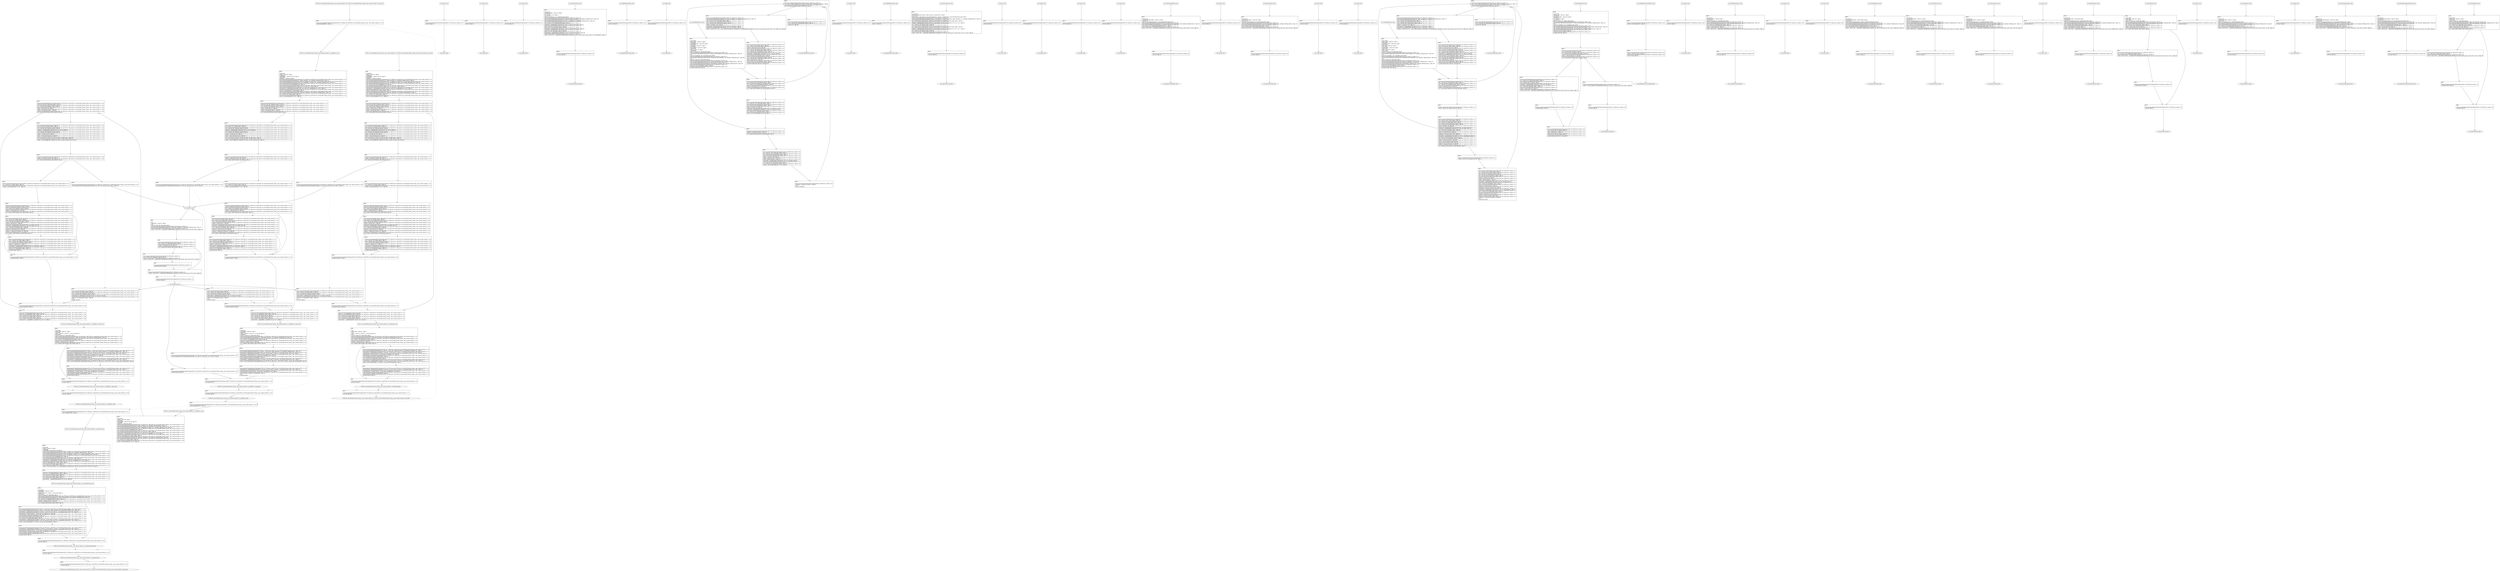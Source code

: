 digraph "icfg graph" {
BBCWE134_Uncontrolled_Format_String__char_console_vprintf_21_ll_CWE134_Uncontrolled_Format_String__char_console_vprintf_21_good_end [label="{CWE134_Uncontrolled_Format_String__char_console_vprintf_21_ll_CWE134_Uncontrolled_Format_String__char_console_vprintf_21_good_end}"];
BBio_ll_good1_end [label="{io_ll_good1_end}"];
BBio_ll_bad6_end [label="{io_ll_bad6_end}"];
BBio_ll_good5_end [label="{io_ll_good5_end}"];
BBio_ll_printWcharLine_end [label="{io_ll_printWcharLine_end}"];
BBio_ll_globalReturnsFalse_end [label="{io_ll_globalReturnsFalse_end}"];
BBio_ll_bad8_end [label="{io_ll_bad8_end}"];
BBio_ll_decodeHexWChars_end [label="{io_ll_decodeHexWChars_end}"];
BBio_ll_good7_end [label="{io_ll_good7_end}"];
BBio_ll_globalReturnsTrue_end [label="{io_ll_globalReturnsTrue_end}"];
BBio_ll_printStructLine_end [label="{io_ll_printStructLine_end}"];
BBio_ll_bad7_end [label="{io_ll_bad7_end}"];
BBio_ll_good6_end [label="{io_ll_good6_end}"];
BBio_ll_bad2_end [label="{io_ll_bad2_end}"];
BBio_ll_bad9_end [label="{io_ll_bad9_end}"];
BBio_ll_printUnsignedLine_end [label="{io_ll_printUnsignedLine_end}"];
BBio_ll_good4_end [label="{io_ll_good4_end}"];
BBio_ll_printSizeTLine_end [label="{io_ll_printSizeTLine_end}"];
BBio_ll_bad5_end [label="{io_ll_bad5_end}"];
BBCWE134_Uncontrolled_Format_String__char_console_vprintf_21_ll_CWE134_Uncontrolled_Format_String__char_console_vprintf_21_bad_end [label="{CWE134_Uncontrolled_Format_String__char_console_vprintf_21_ll_CWE134_Uncontrolled_Format_String__char_console_vprintf_21_bad_end}"];
BBio_ll_printLine_end [label="{io_ll_printLine_end}"];
BBio_ll_bad4_end [label="{io_ll_bad4_end}"];
BBio_ll_decodeHexChars_end [label="{io_ll_decodeHexChars_end}"];
BBio_ll_printBytesLine_end [label="{io_ll_printBytesLine_end}"];
BBio_ll_globalReturnsTrueOrFalse_end [label="{io_ll_globalReturnsTrueOrFalse_end}"];
BBCWE134_Uncontrolled_Format_String__char_console_vprintf_21_ll_badVaSink_end [label="{CWE134_Uncontrolled_Format_String__char_console_vprintf_21_ll_badVaSink_end}"];
BBCWE134_Uncontrolled_Format_String__char_console_vprintf_21_ll_goodB2G1_end [label="{CWE134_Uncontrolled_Format_String__char_console_vprintf_21_ll_goodB2G1_end}"];
BBio_ll_good3_end [label="{io_ll_good3_end}"];
BBCWE134_Uncontrolled_Format_String__char_console_vprintf_21_ll_goodG2BVaSink_end [label="{CWE134_Uncontrolled_Format_String__char_console_vprintf_21_ll_goodG2BVaSink_end}"];
BBCWE134_Uncontrolled_Format_String__char_console_vprintf_21_ll_goodB2G1_vasink_end [label="{CWE134_Uncontrolled_Format_String__char_console_vprintf_21_ll_goodB2G1_vasink_end}"];
BBio_ll_printHexCharLine_end [label="{io_ll_printHexCharLine_end}"];
BBio_ll_good9_end [label="{io_ll_good9_end}"];
BBio_ll_bad3_end [label="{io_ll_bad3_end}"];
BBio_ll_printDoubleLine_end [label="{io_ll_printDoubleLine_end}"];
BBio_ll_printShortLine_end [label="{io_ll_printShortLine_end}"];
BBio_ll_printLongLine_end [label="{io_ll_printLongLine_end}"];
BBCWE134_Uncontrolled_Format_String__char_console_vprintf_21_ll_goodG2B_end [label="{CWE134_Uncontrolled_Format_String__char_console_vprintf_21_ll_goodG2B_end}"];
BBio_ll_bad1_end [label="{io_ll_bad1_end}"];
BBio_ll_printFloatLine_end [label="{io_ll_printFloatLine_end}"];
BBCWE134_Uncontrolled_Format_String__char_console_vprintf_21_ll_goodB2G2_vasink_end [label="{CWE134_Uncontrolled_Format_String__char_console_vprintf_21_ll_goodB2G2_vasink_end}"];
BBCWE134_Uncontrolled_Format_String__char_console_vprintf_21_ll_goodB2G2_end [label="{CWE134_Uncontrolled_Format_String__char_console_vprintf_21_ll_goodB2G2_end}"];
BBio_ll_printWLine_end [label="{io_ll_printWLine_end}"];
BBio_ll_good2_end [label="{io_ll_good2_end}"];
BBio_ll_printIntLine_end [label="{io_ll_printIntLine_end}"];
BBio_ll_good8_end [label="{io_ll_good8_end}"];
BBio_ll_printLongLongLine_end [label="{io_ll_printLongLongLine_end}"];
BBio_ll_printHexUnsignedCharLine_end [label="{io_ll_printHexUnsignedCharLine_end}"];
BBio_ll_printSinkLine_end [label="{io_ll_printSinkLine_end}"];
BBCWE134_Uncontrolled_Format_String__char_console_vprintf_21_ll_CWE134_Uncontrolled_Format_String__char_console_vprintf_21_good_start [label="{CWE134_Uncontrolled_Format_String__char_console_vprintf_21_ll_CWE134_Uncontrolled_Format_String__char_console_vprintf_21_good_start}", shape=record];
CWE134_Uncontrolled_Format_String__char_console_vprintf_21_ll_CWE134_Uncontrolled_Format_String__char_console_vprintf_21_goodBB63 [label="{BB63:\l\l/home/raoxue/Desktop/MemVerif/workspace/000_079_596/source_code/CWE134_Uncontrolled_Format_String__char_console_vprintf_21.c:219\l
  call void @goodB2G1(), !dbg !22\l
}", shape=record];
CWE134_Uncontrolled_Format_String__char_console_vprintf_21_ll_CWE134_Uncontrolled_Format_String__char_console_vprintf_21_goodBB63 [label="{BB63:\l\l/home/raoxue/Desktop/MemVerif/workspace/000_079_596/source_code/CWE134_Uncontrolled_Format_String__char_console_vprintf_21.c:219\l
  call void @goodB2G1(), !dbg !22\l
}", shape=record];
CWE134_Uncontrolled_Format_String__char_console_vprintf_21_ll_CWE134_Uncontrolled_Format_String__char_console_vprintf_21_goodBB64 [label="{BB64:\l\l/home/raoxue/Desktop/MemVerif/workspace/000_079_596/source_code/CWE134_Uncontrolled_Format_String__char_console_vprintf_21.c:220\l
  call void @goodB2G2(), !dbg !23\l
}", shape=record];
CWE134_Uncontrolled_Format_String__char_console_vprintf_21_ll_CWE134_Uncontrolled_Format_String__char_console_vprintf_21_goodBB64 [label="{BB64:\l\l/home/raoxue/Desktop/MemVerif/workspace/000_079_596/source_code/CWE134_Uncontrolled_Format_String__char_console_vprintf_21.c:220\l
  call void @goodB2G2(), !dbg !23\l
}", shape=record];
CWE134_Uncontrolled_Format_String__char_console_vprintf_21_ll_CWE134_Uncontrolled_Format_String__char_console_vprintf_21_goodBB65 [label="{BB65:\l\l/home/raoxue/Desktop/MemVerif/workspace/000_079_596/source_code/CWE134_Uncontrolled_Format_String__char_console_vprintf_21.c:221\l
  call void @goodG2B(), !dbg !24\l
}", shape=record];
CWE134_Uncontrolled_Format_String__char_console_vprintf_21_ll_CWE134_Uncontrolled_Format_String__char_console_vprintf_21_goodBB65 [label="{BB65:\l\l/home/raoxue/Desktop/MemVerif/workspace/000_079_596/source_code/CWE134_Uncontrolled_Format_String__char_console_vprintf_21.c:221\l
  call void @goodG2B(), !dbg !24\l
}", shape=record];
CWE134_Uncontrolled_Format_String__char_console_vprintf_21_ll_CWE134_Uncontrolled_Format_String__char_console_vprintf_21_goodBB66 [label="{BB66:\l\l/home/raoxue/Desktop/MemVerif/workspace/000_079_596/source_code/CWE134_Uncontrolled_Format_String__char_console_vprintf_21.c:222\l
  ret void, !dbg !25\l
}", shape=record];
BBio_ll_good1_start [label="{io_ll_good1_start}", shape=record];
io_ll_good1BB69 [label="{BB69:\l\l/home/raoxue/Desktop/MemVerif/workspace/000_079_596/source_code/io.c:187\l
  ret void, !dbg !52\l
}", shape=record];
BBio_ll_bad6_start [label="{io_ll_bad6_start}", shape=record];
io_ll_bad6BB83 [label="{BB83:\l\l/home/raoxue/Desktop/MemVerif/workspace/000_079_596/source_code/io.c:203\l
  ret void, !dbg !52\l
}", shape=record];
BBio_ll_good5_start [label="{io_ll_good5_start}", shape=record];
io_ll_good5BB73 [label="{BB73:\l\l/home/raoxue/Desktop/MemVerif/workspace/000_079_596/source_code/io.c:191\l
  ret void, !dbg !52\l
}", shape=record];
BBio_ll_printWcharLine_start [label="{io_ll_printWcharLine_start}", shape=record];
io_ll_printWcharLineBB28 [label="{BB28:\l\l/:921502720\l
  %wideChar.addr = alloca i32, align 4\l
/:921502720\l
  %s = alloca [2 x i32], align 4\l
/:921502720\l
  store i32 %wideChar, i32* %wideChar.addr, align 4\l
/home/raoxue/Desktop/MemVerif/workspace/000_079_596/source_code/io.c:70\l
  call void @llvm.dbg.declare(metadata i32* %wideChar.addr, metadata !162, metadata !DIExpression()), !dbg !163\l
/home/raoxue/Desktop/MemVerif/workspace/000_079_596/source_code/io.c:74\l
  call void @llvm.dbg.declare(metadata [2 x i32]* %s, metadata !164, metadata !DIExpression()), !dbg !168\l
/home/raoxue/Desktop/MemVerif/workspace/000_079_596/source_code/io.c:75\l
  %0 = load i32, i32* %wideChar.addr, align 4, !dbg !61\l
/home/raoxue/Desktop/MemVerif/workspace/000_079_596/source_code/io.c:75\l
  %arrayidx = getelementptr inbounds [2 x i32], [2 x i32]* %s, i64 0, i64 0, !dbg !62\l
/home/raoxue/Desktop/MemVerif/workspace/000_079_596/source_code/io.c:75\l
  store i32 %0, i32* %arrayidx, align 4, !dbg !63\l
/home/raoxue/Desktop/MemVerif/workspace/000_079_596/source_code/io.c:76\l
  %arrayidx1 = getelementptr inbounds [2 x i32], [2 x i32]* %s, i64 0, i64 1, !dbg !64\l
/home/raoxue/Desktop/MemVerif/workspace/000_079_596/source_code/io.c:76\l
  store i32 0, i32* %arrayidx1, align 4, !dbg !65\l
/home/raoxue/Desktop/MemVerif/workspace/000_079_596/source_code/io.c:77\l
  %arraydecay = getelementptr inbounds [2 x i32], [2 x i32]* %s, i64 0, i64 0, !dbg !66\l
/home/raoxue/Desktop/MemVerif/workspace/000_079_596/source_code/io.c:77\l
  %call = call i32 (i8*, ...) @printf(i8* getelementptr inbounds ([5 x i8], [5 x i8]* @.str.10, i64 0, i64 0), i32* %arraydecay), !dbg !67\l
}", shape=record];
io_ll_printWcharLineBB28 [label="{BB28:\l\l/:921502720\l
  %wideChar.addr = alloca i32, align 4\l
/:921502720\l
  %s = alloca [2 x i32], align 4\l
/:921502720\l
  store i32 %wideChar, i32* %wideChar.addr, align 4\l
/home/raoxue/Desktop/MemVerif/workspace/000_079_596/source_code/io.c:70\l
  call void @llvm.dbg.declare(metadata i32* %wideChar.addr, metadata !162, metadata !DIExpression()), !dbg !163\l
/home/raoxue/Desktop/MemVerif/workspace/000_079_596/source_code/io.c:74\l
  call void @llvm.dbg.declare(metadata [2 x i32]* %s, metadata !164, metadata !DIExpression()), !dbg !168\l
/home/raoxue/Desktop/MemVerif/workspace/000_079_596/source_code/io.c:75\l
  %0 = load i32, i32* %wideChar.addr, align 4, !dbg !61\l
/home/raoxue/Desktop/MemVerif/workspace/000_079_596/source_code/io.c:75\l
  %arrayidx = getelementptr inbounds [2 x i32], [2 x i32]* %s, i64 0, i64 0, !dbg !62\l
/home/raoxue/Desktop/MemVerif/workspace/000_079_596/source_code/io.c:75\l
  store i32 %0, i32* %arrayidx, align 4, !dbg !63\l
/home/raoxue/Desktop/MemVerif/workspace/000_079_596/source_code/io.c:76\l
  %arrayidx1 = getelementptr inbounds [2 x i32], [2 x i32]* %s, i64 0, i64 1, !dbg !64\l
/home/raoxue/Desktop/MemVerif/workspace/000_079_596/source_code/io.c:76\l
  store i32 0, i32* %arrayidx1, align 4, !dbg !65\l
/home/raoxue/Desktop/MemVerif/workspace/000_079_596/source_code/io.c:77\l
  %arraydecay = getelementptr inbounds [2 x i32], [2 x i32]* %s, i64 0, i64 0, !dbg !66\l
/home/raoxue/Desktop/MemVerif/workspace/000_079_596/source_code/io.c:77\l
  %call = call i32 (i8*, ...) @printf(i8* getelementptr inbounds ([5 x i8], [5 x i8]* @.str.10, i64 0, i64 0), i32* %arraydecay), !dbg !67\l
}", shape=record];
io_ll_printWcharLineBB29 [label="{BB29:\l\l/home/raoxue/Desktop/MemVerif/workspace/000_079_596/source_code/io.c:78\l
  ret void, !dbg !68\l
}", shape=record];
BBio_ll_globalReturnsFalse_start [label="{io_ll_globalReturnsFalse_start}", shape=record];
io_ll_globalReturnsFalseBB66 [label="{BB66:\l\l/home/raoxue/Desktop/MemVerif/workspace/000_079_596/source_code/io.c:163\l
  ret i32 0, !dbg !52\l
}", shape=record];
BBio_ll_bad8_start [label="{io_ll_bad8_start}", shape=record];
io_ll_bad8BB85 [label="{BB85:\l\l/home/raoxue/Desktop/MemVerif/workspace/000_079_596/source_code/io.c:205\l
  ret void, !dbg !52\l
}", shape=record];
BBio_ll_decodeHexWChars_start [label="{io_ll_decodeHexWChars_start}", shape=record];
io_ll_decodeHexWCharsBB55 [label="{BB55:\l\l/:100100680\l
  %bytes.addr = alloca i8*, align 8\l
/:100100680\l
  %numBytes.addr = alloca i64, align 8\l
/:100100680\l
  %hex.addr = alloca i32*, align 8\l
/:100100680\l
  %numWritten = alloca i64, align 8\l
/:100100680\l
  %byte = alloca i32, align 4\l
/:100100680\l
  store i8* %bytes, i8** %bytes.addr, align 8\l
/home/raoxue/Desktop/MemVerif/workspace/000_079_596/source_code/io.c:135\l
  call void @llvm.dbg.declare(metadata i8** %bytes.addr, metadata !290, metadata !DIExpression()), !dbg !291\l
/:135\l
  store i64 %numBytes, i64* %numBytes.addr, align 8\l
/home/raoxue/Desktop/MemVerif/workspace/000_079_596/source_code/io.c:135\l
  call void @llvm.dbg.declare(metadata i64* %numBytes.addr, metadata !292, metadata !DIExpression()), !dbg !293\l
/:135\l
  store i32* %hex, i32** %hex.addr, align 8\l
/home/raoxue/Desktop/MemVerif/workspace/000_079_596/source_code/io.c:135\l
  call void @llvm.dbg.declare(metadata i32** %hex.addr, metadata !294, metadata !DIExpression()), !dbg !295\l
/home/raoxue/Desktop/MemVerif/workspace/000_079_596/source_code/io.c:137\l
  call void @llvm.dbg.declare(metadata i64* %numWritten, metadata !296, metadata !DIExpression()), !dbg !297\l
/home/raoxue/Desktop/MemVerif/workspace/000_079_596/source_code/io.c:137\l
  store i64 0, i64* %numWritten, align 8, !dbg !65\l
/home/raoxue/Desktop/MemVerif/workspace/000_079_596/source_code/io.c:143\l
  br label %while.cond, !dbg !66\l
}", shape=record];
io_ll_decodeHexWCharsBB56 [label="{BB56:\l\l/home/raoxue/Desktop/MemVerif/workspace/000_079_596/source_code/io.c:143\l
  %0 = load i64, i64* %numWritten, align 8, !dbg !67\l
/home/raoxue/Desktop/MemVerif/workspace/000_079_596/source_code/io.c:143\l
  %1 = load i64, i64* %numBytes.addr, align 8, !dbg !68\l
/home/raoxue/Desktop/MemVerif/workspace/000_079_596/source_code/io.c:143\l
  %cmp = icmp ult i64 %0, %1, !dbg !69\l
/home/raoxue/Desktop/MemVerif/workspace/000_079_596/source_code/io.c:143\l
  br i1 %cmp, label %land.lhs.true, label %land.end, !dbg !70\l
}", shape=record];
io_ll_decodeHexWCharsBB57 [label="{BB57:\l\l/home/raoxue/Desktop/MemVerif/workspace/000_079_596/source_code/io.c:143\l
  %2 = load i32*, i32** %hex.addr, align 8, !dbg !71\l
/home/raoxue/Desktop/MemVerif/workspace/000_079_596/source_code/io.c:143\l
  %3 = load i64, i64* %numWritten, align 8, !dbg !72\l
/home/raoxue/Desktop/MemVerif/workspace/000_079_596/source_code/io.c:143\l
  %mul = mul i64 2, %3, !dbg !73\l
/home/raoxue/Desktop/MemVerif/workspace/000_079_596/source_code/io.c:143\l
  %arrayidx = getelementptr inbounds i32, i32* %2, i64 %mul, !dbg !71\l
/home/raoxue/Desktop/MemVerif/workspace/000_079_596/source_code/io.c:143\l
  %4 = load i32, i32* %arrayidx, align 4, !dbg !71\l
/home/raoxue/Desktop/MemVerif/workspace/000_079_596/source_code/io.c:143\l
  %call = call i32 @iswxdigit(i32 %4) #5, !dbg !74\l
}", shape=record];
io_ll_decodeHexWCharsBB57 [label="{BB57:\l\l/home/raoxue/Desktop/MemVerif/workspace/000_079_596/source_code/io.c:143\l
  %2 = load i32*, i32** %hex.addr, align 8, !dbg !71\l
/home/raoxue/Desktop/MemVerif/workspace/000_079_596/source_code/io.c:143\l
  %3 = load i64, i64* %numWritten, align 8, !dbg !72\l
/home/raoxue/Desktop/MemVerif/workspace/000_079_596/source_code/io.c:143\l
  %mul = mul i64 2, %3, !dbg !73\l
/home/raoxue/Desktop/MemVerif/workspace/000_079_596/source_code/io.c:143\l
  %arrayidx = getelementptr inbounds i32, i32* %2, i64 %mul, !dbg !71\l
/home/raoxue/Desktop/MemVerif/workspace/000_079_596/source_code/io.c:143\l
  %4 = load i32, i32* %arrayidx, align 4, !dbg !71\l
/home/raoxue/Desktop/MemVerif/workspace/000_079_596/source_code/io.c:143\l
  %call = call i32 @iswxdigit(i32 %4) #5, !dbg !74\l
}", shape=record];
io_ll_decodeHexWCharsBB59 [label="{BB59:\l\l/home/raoxue/Desktop/MemVerif/workspace/000_079_596/source_code/io.c:143\l
  %tobool = icmp ne i32 %call, 0, !dbg !74\l
/home/raoxue/Desktop/MemVerif/workspace/000_079_596/source_code/io.c:143\l
  br i1 %tobool, label %land.rhs, label %land.end, !dbg !75\l
}", shape=record];
io_ll_decodeHexWCharsBB60 [label="{BB60:\l\l/home/raoxue/Desktop/MemVerif/workspace/000_079_596/source_code/io.c:143\l
  %5 = load i32*, i32** %hex.addr, align 8, !dbg !76\l
/home/raoxue/Desktop/MemVerif/workspace/000_079_596/source_code/io.c:143\l
  %6 = load i64, i64* %numWritten, align 8, !dbg !77\l
/home/raoxue/Desktop/MemVerif/workspace/000_079_596/source_code/io.c:143\l
  %mul1 = mul i64 2, %6, !dbg !78\l
/home/raoxue/Desktop/MemVerif/workspace/000_079_596/source_code/io.c:143\l
  %add = add i64 %mul1, 1, !dbg !79\l
/home/raoxue/Desktop/MemVerif/workspace/000_079_596/source_code/io.c:143\l
  %arrayidx2 = getelementptr inbounds i32, i32* %5, i64 %add, !dbg !76\l
/home/raoxue/Desktop/MemVerif/workspace/000_079_596/source_code/io.c:143\l
  %7 = load i32, i32* %arrayidx2, align 4, !dbg !76\l
/home/raoxue/Desktop/MemVerif/workspace/000_079_596/source_code/io.c:143\l
  %call3 = call i32 @iswxdigit(i32 %7) #5, !dbg !80\l
}", shape=record];
io_ll_decodeHexWCharsBB60 [label="{BB60:\l\l/home/raoxue/Desktop/MemVerif/workspace/000_079_596/source_code/io.c:143\l
  %5 = load i32*, i32** %hex.addr, align 8, !dbg !76\l
/home/raoxue/Desktop/MemVerif/workspace/000_079_596/source_code/io.c:143\l
  %6 = load i64, i64* %numWritten, align 8, !dbg !77\l
/home/raoxue/Desktop/MemVerif/workspace/000_079_596/source_code/io.c:143\l
  %mul1 = mul i64 2, %6, !dbg !78\l
/home/raoxue/Desktop/MemVerif/workspace/000_079_596/source_code/io.c:143\l
  %add = add i64 %mul1, 1, !dbg !79\l
/home/raoxue/Desktop/MemVerif/workspace/000_079_596/source_code/io.c:143\l
  %arrayidx2 = getelementptr inbounds i32, i32* %5, i64 %add, !dbg !76\l
/home/raoxue/Desktop/MemVerif/workspace/000_079_596/source_code/io.c:143\l
  %7 = load i32, i32* %arrayidx2, align 4, !dbg !76\l
/home/raoxue/Desktop/MemVerif/workspace/000_079_596/source_code/io.c:143\l
  %call3 = call i32 @iswxdigit(i32 %7) #5, !dbg !80\l
}", shape=record];
io_ll_decodeHexWCharsBB61 [label="{BB61:\l\l/home/raoxue/Desktop/MemVerif/workspace/000_079_596/source_code/io.c:143\l
  %tobool4 = icmp ne i32 %call3, 0, !dbg !75\l
/:143\l
  br label %land.end\l
}", shape=record];
io_ll_decodeHexWCharsBB58 [label="{BB58:\l\l/home/raoxue/Desktop/MemVerif/workspace/000_079_596/source_code/io.c:0\l
  %8 = phi i1 [ false, %land.lhs.true ], [ false, %while.cond ], [ %tobool4, %land.rhs ], !dbg !81\l
/home/raoxue/Desktop/MemVerif/workspace/000_079_596/source_code/io.c:143\l
  br i1 %8, label %while.body, label %while.end, !dbg !66\l
}", shape=record];
io_ll_decodeHexWCharsBB62 [label="{BB62:\l\l/home/raoxue/Desktop/MemVerif/workspace/000_079_596/source_code/io.c:145\l
  call void @llvm.dbg.declare(metadata i32* %byte, metadata !314, metadata !DIExpression()), !dbg !316\l
/home/raoxue/Desktop/MemVerif/workspace/000_079_596/source_code/io.c:146\l
  %9 = load i32*, i32** %hex.addr, align 8, !dbg !85\l
/home/raoxue/Desktop/MemVerif/workspace/000_079_596/source_code/io.c:146\l
  %10 = load i64, i64* %numWritten, align 8, !dbg !86\l
/home/raoxue/Desktop/MemVerif/workspace/000_079_596/source_code/io.c:146\l
  %mul5 = mul i64 2, %10, !dbg !87\l
/home/raoxue/Desktop/MemVerif/workspace/000_079_596/source_code/io.c:146\l
  %arrayidx6 = getelementptr inbounds i32, i32* %9, i64 %mul5, !dbg !85\l
/home/raoxue/Desktop/MemVerif/workspace/000_079_596/source_code/io.c:146\l
  %call7 = call i32 (i32*, i32*, ...) @__isoc99_swscanf(i32* %arrayidx6, i32* getelementptr inbounds ([5 x i32], [5 x i32]* @.str.16, i64 0, i64 0), i32* %byte) #5, !dbg !88\l
}", shape=record];
io_ll_decodeHexWCharsBB62 [label="{BB62:\l\l/home/raoxue/Desktop/MemVerif/workspace/000_079_596/source_code/io.c:145\l
  call void @llvm.dbg.declare(metadata i32* %byte, metadata !314, metadata !DIExpression()), !dbg !316\l
/home/raoxue/Desktop/MemVerif/workspace/000_079_596/source_code/io.c:146\l
  %9 = load i32*, i32** %hex.addr, align 8, !dbg !85\l
/home/raoxue/Desktop/MemVerif/workspace/000_079_596/source_code/io.c:146\l
  %10 = load i64, i64* %numWritten, align 8, !dbg !86\l
/home/raoxue/Desktop/MemVerif/workspace/000_079_596/source_code/io.c:146\l
  %mul5 = mul i64 2, %10, !dbg !87\l
/home/raoxue/Desktop/MemVerif/workspace/000_079_596/source_code/io.c:146\l
  %arrayidx6 = getelementptr inbounds i32, i32* %9, i64 %mul5, !dbg !85\l
/home/raoxue/Desktop/MemVerif/workspace/000_079_596/source_code/io.c:146\l
  %call7 = call i32 (i32*, i32*, ...) @__isoc99_swscanf(i32* %arrayidx6, i32* getelementptr inbounds ([5 x i32], [5 x i32]* @.str.16, i64 0, i64 0), i32* %byte) #5, !dbg !88\l
}", shape=record];
io_ll_decodeHexWCharsBB64 [label="{BB64:\l\l/home/raoxue/Desktop/MemVerif/workspace/000_079_596/source_code/io.c:147\l
  %11 = load i32, i32* %byte, align 4, !dbg !89\l
/home/raoxue/Desktop/MemVerif/workspace/000_079_596/source_code/io.c:147\l
  %conv = trunc i32 %11 to i8, !dbg !90\l
/home/raoxue/Desktop/MemVerif/workspace/000_079_596/source_code/io.c:147\l
  %12 = load i8*, i8** %bytes.addr, align 8, !dbg !91\l
/home/raoxue/Desktop/MemVerif/workspace/000_079_596/source_code/io.c:147\l
  %13 = load i64, i64* %numWritten, align 8, !dbg !92\l
/home/raoxue/Desktop/MemVerif/workspace/000_079_596/source_code/io.c:147\l
  %arrayidx8 = getelementptr inbounds i8, i8* %12, i64 %13, !dbg !91\l
/home/raoxue/Desktop/MemVerif/workspace/000_079_596/source_code/io.c:147\l
  store i8 %conv, i8* %arrayidx8, align 1, !dbg !93\l
/home/raoxue/Desktop/MemVerif/workspace/000_079_596/source_code/io.c:148\l
  %14 = load i64, i64* %numWritten, align 8, !dbg !94\l
/home/raoxue/Desktop/MemVerif/workspace/000_079_596/source_code/io.c:148\l
  %inc = add i64 %14, 1, !dbg !94\l
/home/raoxue/Desktop/MemVerif/workspace/000_079_596/source_code/io.c:148\l
  store i64 %inc, i64* %numWritten, align 8, !dbg !94\l
/home/raoxue/Desktop/MemVerif/workspace/000_079_596/source_code/io.c:143\l
  br label %while.cond, !dbg !66, !llvm.loop !95\l
}", shape=record];
io_ll_decodeHexWCharsBB63 [label="{BB63:\l\l/home/raoxue/Desktop/MemVerif/workspace/000_079_596/source_code/io.c:151\l
  %15 = load i64, i64* %numWritten, align 8, !dbg !98\l
/home/raoxue/Desktop/MemVerif/workspace/000_079_596/source_code/io.c:151\l
  ret i64 %15, !dbg !99\l
}", shape=record];
BBio_ll_good7_start [label="{io_ll_good7_start}", shape=record];
io_ll_good7BB75 [label="{BB75:\l\l/home/raoxue/Desktop/MemVerif/workspace/000_079_596/source_code/io.c:193\l
  ret void, !dbg !52\l
}", shape=record];
BBio_ll_globalReturnsTrue_start [label="{io_ll_globalReturnsTrue_start}", shape=record];
io_ll_globalReturnsTrueBB65 [label="{BB65:\l\l/home/raoxue/Desktop/MemVerif/workspace/000_079_596/source_code/io.c:158\l
  ret i32 1, !dbg !52\l
}", shape=record];
BBio_ll_printStructLine_start [label="{io_ll_printStructLine_start}", shape=record];
io_ll_printStructLineBB36 [label="{BB36:\l\l/:921502720\l
  %structTwoIntsStruct.addr = alloca %struct._twoIntsStruct*, align 8\l
/:921502720\l
  store %struct._twoIntsStruct* %structTwoIntsStruct, %struct._twoIntsStruct** %structTwoIntsStruct.addr, align 8\l
/home/raoxue/Desktop/MemVerif/workspace/000_079_596/source_code/io.c:95\l
  call void @llvm.dbg.declare(metadata %struct._twoIntsStruct** %structTwoIntsStruct.addr, metadata !212, metadata !DIExpression()), !dbg !213\l
/home/raoxue/Desktop/MemVerif/workspace/000_079_596/source_code/io.c:97\l
  %0 = load %struct._twoIntsStruct*, %struct._twoIntsStruct** %structTwoIntsStruct.addr, align 8, !dbg !61\l
/home/raoxue/Desktop/MemVerif/workspace/000_079_596/source_code/io.c:97\l
  %intOne = getelementptr inbounds %struct._twoIntsStruct, %struct._twoIntsStruct* %0, i32 0, i32 0, !dbg !62\l
/home/raoxue/Desktop/MemVerif/workspace/000_079_596/source_code/io.c:97\l
  %1 = load i32, i32* %intOne, align 4, !dbg !62\l
/home/raoxue/Desktop/MemVerif/workspace/000_079_596/source_code/io.c:97\l
  %2 = load %struct._twoIntsStruct*, %struct._twoIntsStruct** %structTwoIntsStruct.addr, align 8, !dbg !63\l
/home/raoxue/Desktop/MemVerif/workspace/000_079_596/source_code/io.c:97\l
  %intTwo = getelementptr inbounds %struct._twoIntsStruct, %struct._twoIntsStruct* %2, i32 0, i32 1, !dbg !64\l
/home/raoxue/Desktop/MemVerif/workspace/000_079_596/source_code/io.c:97\l
  %3 = load i32, i32* %intTwo, align 4, !dbg !64\l
/home/raoxue/Desktop/MemVerif/workspace/000_079_596/source_code/io.c:97\l
  %call = call i32 (i8*, ...) @printf(i8* getelementptr inbounds ([10 x i8], [10 x i8]* @.str.13, i64 0, i64 0), i32 %1, i32 %3), !dbg !65\l
}", shape=record];
io_ll_printStructLineBB36 [label="{BB36:\l\l/:921502720\l
  %structTwoIntsStruct.addr = alloca %struct._twoIntsStruct*, align 8\l
/:921502720\l
  store %struct._twoIntsStruct* %structTwoIntsStruct, %struct._twoIntsStruct** %structTwoIntsStruct.addr, align 8\l
/home/raoxue/Desktop/MemVerif/workspace/000_079_596/source_code/io.c:95\l
  call void @llvm.dbg.declare(metadata %struct._twoIntsStruct** %structTwoIntsStruct.addr, metadata !212, metadata !DIExpression()), !dbg !213\l
/home/raoxue/Desktop/MemVerif/workspace/000_079_596/source_code/io.c:97\l
  %0 = load %struct._twoIntsStruct*, %struct._twoIntsStruct** %structTwoIntsStruct.addr, align 8, !dbg !61\l
/home/raoxue/Desktop/MemVerif/workspace/000_079_596/source_code/io.c:97\l
  %intOne = getelementptr inbounds %struct._twoIntsStruct, %struct._twoIntsStruct* %0, i32 0, i32 0, !dbg !62\l
/home/raoxue/Desktop/MemVerif/workspace/000_079_596/source_code/io.c:97\l
  %1 = load i32, i32* %intOne, align 4, !dbg !62\l
/home/raoxue/Desktop/MemVerif/workspace/000_079_596/source_code/io.c:97\l
  %2 = load %struct._twoIntsStruct*, %struct._twoIntsStruct** %structTwoIntsStruct.addr, align 8, !dbg !63\l
/home/raoxue/Desktop/MemVerif/workspace/000_079_596/source_code/io.c:97\l
  %intTwo = getelementptr inbounds %struct._twoIntsStruct, %struct._twoIntsStruct* %2, i32 0, i32 1, !dbg !64\l
/home/raoxue/Desktop/MemVerif/workspace/000_079_596/source_code/io.c:97\l
  %3 = load i32, i32* %intTwo, align 4, !dbg !64\l
/home/raoxue/Desktop/MemVerif/workspace/000_079_596/source_code/io.c:97\l
  %call = call i32 (i8*, ...) @printf(i8* getelementptr inbounds ([10 x i8], [10 x i8]* @.str.13, i64 0, i64 0), i32 %1, i32 %3), !dbg !65\l
}", shape=record];
io_ll_printStructLineBB37 [label="{BB37:\l\l/home/raoxue/Desktop/MemVerif/workspace/000_079_596/source_code/io.c:98\l
  ret void, !dbg !66\l
}", shape=record];
BBio_ll_bad7_start [label="{io_ll_bad7_start}", shape=record];
io_ll_bad7BB84 [label="{BB84:\l\l/home/raoxue/Desktop/MemVerif/workspace/000_079_596/source_code/io.c:204\l
  ret void, !dbg !52\l
}", shape=record];
BBio_ll_good6_start [label="{io_ll_good6_start}", shape=record];
io_ll_good6BB74 [label="{BB74:\l\l/home/raoxue/Desktop/MemVerif/workspace/000_079_596/source_code/io.c:192\l
  ret void, !dbg !52\l
}", shape=record];
BBio_ll_bad2_start [label="{io_ll_bad2_start}", shape=record];
io_ll_bad2BB79 [label="{BB79:\l\l/home/raoxue/Desktop/MemVerif/workspace/000_079_596/source_code/io.c:199\l
  ret void, !dbg !52\l
}", shape=record];
BBio_ll_bad9_start [label="{io_ll_bad9_start}", shape=record];
io_ll_bad9BB86 [label="{BB86:\l\l/home/raoxue/Desktop/MemVerif/workspace/000_079_596/source_code/io.c:206\l
  ret void, !dbg !52\l
}", shape=record];
BBio_ll_printUnsignedLine_start [label="{io_ll_printUnsignedLine_start}", shape=record];
io_ll_printUnsignedLineBB30 [label="{BB30:\l\l/:100261720\l
  %unsignedNumber.addr = alloca i32, align 4\l
/:100261720\l
  store i32 %unsignedNumber, i32* %unsignedNumber.addr, align 4\l
/home/raoxue/Desktop/MemVerif/workspace/000_079_596/source_code/io.c:80\l
  call void @llvm.dbg.declare(metadata i32* %unsignedNumber.addr, metadata !180, metadata !DIExpression()), !dbg !181\l
/home/raoxue/Desktop/MemVerif/workspace/000_079_596/source_code/io.c:82\l
  %0 = load i32, i32* %unsignedNumber.addr, align 4, !dbg !54\l
/home/raoxue/Desktop/MemVerif/workspace/000_079_596/source_code/io.c:82\l
  %call = call i32 (i8*, ...) @printf(i8* getelementptr inbounds ([4 x i8], [4 x i8]* @.str.11, i64 0, i64 0), i32 %0), !dbg !55\l
}", shape=record];
io_ll_printUnsignedLineBB30 [label="{BB30:\l\l/:100261720\l
  %unsignedNumber.addr = alloca i32, align 4\l
/:100261720\l
  store i32 %unsignedNumber, i32* %unsignedNumber.addr, align 4\l
/home/raoxue/Desktop/MemVerif/workspace/000_079_596/source_code/io.c:80\l
  call void @llvm.dbg.declare(metadata i32* %unsignedNumber.addr, metadata !180, metadata !DIExpression()), !dbg !181\l
/home/raoxue/Desktop/MemVerif/workspace/000_079_596/source_code/io.c:82\l
  %0 = load i32, i32* %unsignedNumber.addr, align 4, !dbg !54\l
/home/raoxue/Desktop/MemVerif/workspace/000_079_596/source_code/io.c:82\l
  %call = call i32 (i8*, ...) @printf(i8* getelementptr inbounds ([4 x i8], [4 x i8]* @.str.11, i64 0, i64 0), i32 %0), !dbg !55\l
}", shape=record];
io_ll_printUnsignedLineBB31 [label="{BB31:\l\l/home/raoxue/Desktop/MemVerif/workspace/000_079_596/source_code/io.c:83\l
  ret void, !dbg !56\l
}", shape=record];
BBio_ll_good4_start [label="{io_ll_good4_start}", shape=record];
io_ll_good4BB72 [label="{BB72:\l\l/home/raoxue/Desktop/MemVerif/workspace/000_079_596/source_code/io.c:190\l
  ret void, !dbg !52\l
}", shape=record];
BBio_ll_printSizeTLine_start [label="{io_ll_printSizeTLine_start}", shape=record];
io_ll_printSizeTLineBB24 [label="{BB24:\l\l/:921502720\l
  %sizeTNumber.addr = alloca i64, align 8\l
/:921502720\l
  store i64 %sizeTNumber, i64* %sizeTNumber.addr, align 8\l
/home/raoxue/Desktop/MemVerif/workspace/000_079_596/source_code/io.c:60\l
  call void @llvm.dbg.declare(metadata i64* %sizeTNumber.addr, metadata !146, metadata !DIExpression()), !dbg !147\l
/home/raoxue/Desktop/MemVerif/workspace/000_079_596/source_code/io.c:62\l
  %0 = load i64, i64* %sizeTNumber.addr, align 8, !dbg !57\l
/home/raoxue/Desktop/MemVerif/workspace/000_079_596/source_code/io.c:62\l
  %call = call i32 (i8*, ...) @printf(i8* getelementptr inbounds ([5 x i8], [5 x i8]* @.str.8, i64 0, i64 0), i64 %0), !dbg !58\l
}", shape=record];
io_ll_printSizeTLineBB24 [label="{BB24:\l\l/:921502720\l
  %sizeTNumber.addr = alloca i64, align 8\l
/:921502720\l
  store i64 %sizeTNumber, i64* %sizeTNumber.addr, align 8\l
/home/raoxue/Desktop/MemVerif/workspace/000_079_596/source_code/io.c:60\l
  call void @llvm.dbg.declare(metadata i64* %sizeTNumber.addr, metadata !146, metadata !DIExpression()), !dbg !147\l
/home/raoxue/Desktop/MemVerif/workspace/000_079_596/source_code/io.c:62\l
  %0 = load i64, i64* %sizeTNumber.addr, align 8, !dbg !57\l
/home/raoxue/Desktop/MemVerif/workspace/000_079_596/source_code/io.c:62\l
  %call = call i32 (i8*, ...) @printf(i8* getelementptr inbounds ([5 x i8], [5 x i8]* @.str.8, i64 0, i64 0), i64 %0), !dbg !58\l
}", shape=record];
io_ll_printSizeTLineBB25 [label="{BB25:\l\l/home/raoxue/Desktop/MemVerif/workspace/000_079_596/source_code/io.c:63\l
  ret void, !dbg !59\l
}", shape=record];
BBio_ll_bad5_start [label="{io_ll_bad5_start}", shape=record];
io_ll_bad5BB82 [label="{BB82:\l\l/home/raoxue/Desktop/MemVerif/workspace/000_079_596/source_code/io.c:202\l
  ret void, !dbg !52\l
}", shape=record];
BBCWE134_Uncontrolled_Format_String__char_console_vprintf_21_ll_CWE134_Uncontrolled_Format_String__char_console_vprintf_21_bad_start [label="{CWE134_Uncontrolled_Format_String__char_console_vprintf_21_ll_CWE134_Uncontrolled_Format_String__char_console_vprintf_21_bad_start}", shape=record];
CWE134_Uncontrolled_Format_String__char_console_vprintf_21_ll_CWE134_Uncontrolled_Format_String__char_console_vprintf_21_badBB4 [label="{BB4:\l\l/:85468008\l
  %data = alloca i8*, align 8\l
/:85468008\l
  %dataBuffer = alloca [100 x i8], align 16\l
/:85468008\l
  %dataLen = alloca i64, align 8\l
/home/raoxue/Desktop/MemVerif/workspace/000_079_596/source_code/CWE134_Uncontrolled_Format_String__char_console_vprintf_21.c:47\l
  call void @llvm.dbg.declare(metadata i8** %data, metadata !58, metadata !DIExpression()), !dbg !59\l
/home/raoxue/Desktop/MemVerif/workspace/000_079_596/source_code/CWE134_Uncontrolled_Format_String__char_console_vprintf_21.c:48\l
  call void @llvm.dbg.declare(metadata [100 x i8]* %dataBuffer, metadata !60, metadata !DIExpression()), !dbg !64\l
/home/raoxue/Desktop/MemVerif/workspace/000_079_596/source_code/CWE134_Uncontrolled_Format_String__char_console_vprintf_21.c:48\l
  %0 = bitcast [100 x i8]* %dataBuffer to i8*, !dbg !30\l
/home/raoxue/Desktop/MemVerif/workspace/000_079_596/source_code/CWE134_Uncontrolled_Format_String__char_console_vprintf_21.c:48\l
  call void @llvm.memset.p0i8.i64(i8* align 16 %0, i8 0, i64 100, i1 false), !dbg !30\l
/home/raoxue/Desktop/MemVerif/workspace/000_079_596/source_code/CWE134_Uncontrolled_Format_String__char_console_vprintf_21.c:49\l
  %arraydecay = getelementptr inbounds [100 x i8], [100 x i8]* %dataBuffer, i64 0, i64 0, !dbg !31\l
/home/raoxue/Desktop/MemVerif/workspace/000_079_596/source_code/CWE134_Uncontrolled_Format_String__char_console_vprintf_21.c:49\l
  store i8* %arraydecay, i8** %data, align 8, !dbg !32\l
/home/raoxue/Desktop/MemVerif/workspace/000_079_596/source_code/CWE134_Uncontrolled_Format_String__char_console_vprintf_21.c:52\l
  call void @llvm.dbg.declare(metadata i64* %dataLen, metadata !67, metadata !DIExpression()), !dbg !72\l
/home/raoxue/Desktop/MemVerif/workspace/000_079_596/source_code/CWE134_Uncontrolled_Format_String__char_console_vprintf_21.c:52\l
  %1 = load i8*, i8** %data, align 8, !dbg !39\l
/home/raoxue/Desktop/MemVerif/workspace/000_079_596/source_code/CWE134_Uncontrolled_Format_String__char_console_vprintf_21.c:52\l
  %call = call i64 @strlen(i8* %1) #7, !dbg !40\l
}", shape=record];
CWE134_Uncontrolled_Format_String__char_console_vprintf_21_ll_CWE134_Uncontrolled_Format_String__char_console_vprintf_21_badBB4 [label="{BB4:\l\l/:85468008\l
  %data = alloca i8*, align 8\l
/:85468008\l
  %dataBuffer = alloca [100 x i8], align 16\l
/:85468008\l
  %dataLen = alloca i64, align 8\l
/home/raoxue/Desktop/MemVerif/workspace/000_079_596/source_code/CWE134_Uncontrolled_Format_String__char_console_vprintf_21.c:47\l
  call void @llvm.dbg.declare(metadata i8** %data, metadata !58, metadata !DIExpression()), !dbg !59\l
/home/raoxue/Desktop/MemVerif/workspace/000_079_596/source_code/CWE134_Uncontrolled_Format_String__char_console_vprintf_21.c:48\l
  call void @llvm.dbg.declare(metadata [100 x i8]* %dataBuffer, metadata !60, metadata !DIExpression()), !dbg !64\l
/home/raoxue/Desktop/MemVerif/workspace/000_079_596/source_code/CWE134_Uncontrolled_Format_String__char_console_vprintf_21.c:48\l
  %0 = bitcast [100 x i8]* %dataBuffer to i8*, !dbg !30\l
/home/raoxue/Desktop/MemVerif/workspace/000_079_596/source_code/CWE134_Uncontrolled_Format_String__char_console_vprintf_21.c:48\l
  call void @llvm.memset.p0i8.i64(i8* align 16 %0, i8 0, i64 100, i1 false), !dbg !30\l
/home/raoxue/Desktop/MemVerif/workspace/000_079_596/source_code/CWE134_Uncontrolled_Format_String__char_console_vprintf_21.c:49\l
  %arraydecay = getelementptr inbounds [100 x i8], [100 x i8]* %dataBuffer, i64 0, i64 0, !dbg !31\l
/home/raoxue/Desktop/MemVerif/workspace/000_079_596/source_code/CWE134_Uncontrolled_Format_String__char_console_vprintf_21.c:49\l
  store i8* %arraydecay, i8** %data, align 8, !dbg !32\l
/home/raoxue/Desktop/MemVerif/workspace/000_079_596/source_code/CWE134_Uncontrolled_Format_String__char_console_vprintf_21.c:52\l
  call void @llvm.dbg.declare(metadata i64* %dataLen, metadata !67, metadata !DIExpression()), !dbg !72\l
/home/raoxue/Desktop/MemVerif/workspace/000_079_596/source_code/CWE134_Uncontrolled_Format_String__char_console_vprintf_21.c:52\l
  %1 = load i8*, i8** %data, align 8, !dbg !39\l
/home/raoxue/Desktop/MemVerif/workspace/000_079_596/source_code/CWE134_Uncontrolled_Format_String__char_console_vprintf_21.c:52\l
  %call = call i64 @strlen(i8* %1) #7, !dbg !40\l
}", shape=record];
CWE134_Uncontrolled_Format_String__char_console_vprintf_21_ll_CWE134_Uncontrolled_Format_String__char_console_vprintf_21_badBB5 [label="{BB5:\l\l/home/raoxue/Desktop/MemVerif/workspace/000_079_596/source_code/CWE134_Uncontrolled_Format_String__char_console_vprintf_21.c:52\l
  store i64 %call, i64* %dataLen, align 8, !dbg !38\l
/home/raoxue/Desktop/MemVerif/workspace/000_079_596/source_code/CWE134_Uncontrolled_Format_String__char_console_vprintf_21.c:54\l
  %2 = load i64, i64* %dataLen, align 8, !dbg !41\l
/home/raoxue/Desktop/MemVerif/workspace/000_079_596/source_code/CWE134_Uncontrolled_Format_String__char_console_vprintf_21.c:54\l
  %sub = sub i64 100, %2, !dbg !43\l
/home/raoxue/Desktop/MemVerif/workspace/000_079_596/source_code/CWE134_Uncontrolled_Format_String__char_console_vprintf_21.c:54\l
  %cmp = icmp ugt i64 %sub, 1, !dbg !44\l
/home/raoxue/Desktop/MemVerif/workspace/000_079_596/source_code/CWE134_Uncontrolled_Format_String__char_console_vprintf_21.c:54\l
  br i1 %cmp, label %if.then, label %if.end18, !dbg !45\l
}", shape=record];
CWE134_Uncontrolled_Format_String__char_console_vprintf_21_ll_CWE134_Uncontrolled_Format_String__char_console_vprintf_21_badBB6 [label="{BB6:\l\l/home/raoxue/Desktop/MemVerif/workspace/000_079_596/source_code/CWE134_Uncontrolled_Format_String__char_console_vprintf_21.c:57\l
  %3 = load i8*, i8** %data, align 8, !dbg !46\l
/home/raoxue/Desktop/MemVerif/workspace/000_079_596/source_code/CWE134_Uncontrolled_Format_String__char_console_vprintf_21.c:57\l
  %4 = load i64, i64* %dataLen, align 8, !dbg !49\l
/home/raoxue/Desktop/MemVerif/workspace/000_079_596/source_code/CWE134_Uncontrolled_Format_String__char_console_vprintf_21.c:57\l
  %add.ptr = getelementptr inbounds i8, i8* %3, i64 %4, !dbg !50\l
/home/raoxue/Desktop/MemVerif/workspace/000_079_596/source_code/CWE134_Uncontrolled_Format_String__char_console_vprintf_21.c:57\l
  %5 = load i64, i64* %dataLen, align 8, !dbg !51\l
/home/raoxue/Desktop/MemVerif/workspace/000_079_596/source_code/CWE134_Uncontrolled_Format_String__char_console_vprintf_21.c:57\l
  %sub1 = sub i64 100, %5, !dbg !52\l
/home/raoxue/Desktop/MemVerif/workspace/000_079_596/source_code/CWE134_Uncontrolled_Format_String__char_console_vprintf_21.c:57\l
  %conv = trunc i64 %sub1 to i32, !dbg !53\l
/home/raoxue/Desktop/MemVerif/workspace/000_079_596/source_code/CWE134_Uncontrolled_Format_String__char_console_vprintf_21.c:57\l
  %6 = load %struct._IO_FILE*, %struct._IO_FILE** @stdin, align 8, !dbg !54\l
/home/raoxue/Desktop/MemVerif/workspace/000_079_596/source_code/CWE134_Uncontrolled_Format_String__char_console_vprintf_21.c:57\l
  %call2 = call i8* @fgets(i8* %add.ptr, i32 %conv, %struct._IO_FILE* %6), !dbg !55\l
}", shape=record];
CWE134_Uncontrolled_Format_String__char_console_vprintf_21_ll_CWE134_Uncontrolled_Format_String__char_console_vprintf_21_badBB6 [label="{BB6:\l\l/home/raoxue/Desktop/MemVerif/workspace/000_079_596/source_code/CWE134_Uncontrolled_Format_String__char_console_vprintf_21.c:57\l
  %3 = load i8*, i8** %data, align 8, !dbg !46\l
/home/raoxue/Desktop/MemVerif/workspace/000_079_596/source_code/CWE134_Uncontrolled_Format_String__char_console_vprintf_21.c:57\l
  %4 = load i64, i64* %dataLen, align 8, !dbg !49\l
/home/raoxue/Desktop/MemVerif/workspace/000_079_596/source_code/CWE134_Uncontrolled_Format_String__char_console_vprintf_21.c:57\l
  %add.ptr = getelementptr inbounds i8, i8* %3, i64 %4, !dbg !50\l
/home/raoxue/Desktop/MemVerif/workspace/000_079_596/source_code/CWE134_Uncontrolled_Format_String__char_console_vprintf_21.c:57\l
  %5 = load i64, i64* %dataLen, align 8, !dbg !51\l
/home/raoxue/Desktop/MemVerif/workspace/000_079_596/source_code/CWE134_Uncontrolled_Format_String__char_console_vprintf_21.c:57\l
  %sub1 = sub i64 100, %5, !dbg !52\l
/home/raoxue/Desktop/MemVerif/workspace/000_079_596/source_code/CWE134_Uncontrolled_Format_String__char_console_vprintf_21.c:57\l
  %conv = trunc i64 %sub1 to i32, !dbg !53\l
/home/raoxue/Desktop/MemVerif/workspace/000_079_596/source_code/CWE134_Uncontrolled_Format_String__char_console_vprintf_21.c:57\l
  %6 = load %struct._IO_FILE*, %struct._IO_FILE** @stdin, align 8, !dbg !54\l
/home/raoxue/Desktop/MemVerif/workspace/000_079_596/source_code/CWE134_Uncontrolled_Format_String__char_console_vprintf_21.c:57\l
  %call2 = call i8* @fgets(i8* %add.ptr, i32 %conv, %struct._IO_FILE* %6), !dbg !55\l
}", shape=record];
CWE134_Uncontrolled_Format_String__char_console_vprintf_21_ll_CWE134_Uncontrolled_Format_String__char_console_vprintf_21_badBB8 [label="{BB8:\l\l/home/raoxue/Desktop/MemVerif/workspace/000_079_596/source_code/CWE134_Uncontrolled_Format_String__char_console_vprintf_21.c:57\l
  %cmp3 = icmp ne i8* %call2, null, !dbg !56\l
/home/raoxue/Desktop/MemVerif/workspace/000_079_596/source_code/CWE134_Uncontrolled_Format_String__char_console_vprintf_21.c:57\l
  br i1 %cmp3, label %if.then5, label %if.else, !dbg !57\l
}", shape=record];
CWE134_Uncontrolled_Format_String__char_console_vprintf_21_ll_CWE134_Uncontrolled_Format_String__char_console_vprintf_21_badBB9 [label="{BB9:\l\l/home/raoxue/Desktop/MemVerif/workspace/000_079_596/source_code/CWE134_Uncontrolled_Format_String__char_console_vprintf_21.c:61\l
  %7 = load i8*, i8** %data, align 8, !dbg !58\l
/home/raoxue/Desktop/MemVerif/workspace/000_079_596/source_code/CWE134_Uncontrolled_Format_String__char_console_vprintf_21.c:61\l
  %call6 = call i64 @strlen(i8* %7) #7, !dbg !60\l
}", shape=record];
CWE134_Uncontrolled_Format_String__char_console_vprintf_21_ll_CWE134_Uncontrolled_Format_String__char_console_vprintf_21_badBB9 [label="{BB9:\l\l/home/raoxue/Desktop/MemVerif/workspace/000_079_596/source_code/CWE134_Uncontrolled_Format_String__char_console_vprintf_21.c:61\l
  %7 = load i8*, i8** %data, align 8, !dbg !58\l
/home/raoxue/Desktop/MemVerif/workspace/000_079_596/source_code/CWE134_Uncontrolled_Format_String__char_console_vprintf_21.c:61\l
  %call6 = call i64 @strlen(i8* %7) #7, !dbg !60\l
}", shape=record];
CWE134_Uncontrolled_Format_String__char_console_vprintf_21_ll_CWE134_Uncontrolled_Format_String__char_console_vprintf_21_badBB11 [label="{BB11:\l\l/home/raoxue/Desktop/MemVerif/workspace/000_079_596/source_code/CWE134_Uncontrolled_Format_String__char_console_vprintf_21.c:61\l
  store i64 %call6, i64* %dataLen, align 8, !dbg !61\l
/home/raoxue/Desktop/MemVerif/workspace/000_079_596/source_code/CWE134_Uncontrolled_Format_String__char_console_vprintf_21.c:62\l
  %8 = load i64, i64* %dataLen, align 8, !dbg !62\l
/home/raoxue/Desktop/MemVerif/workspace/000_079_596/source_code/CWE134_Uncontrolled_Format_String__char_console_vprintf_21.c:62\l
  %cmp7 = icmp ugt i64 %8, 0, !dbg !64\l
/home/raoxue/Desktop/MemVerif/workspace/000_079_596/source_code/CWE134_Uncontrolled_Format_String__char_console_vprintf_21.c:62\l
  br i1 %cmp7, label %land.lhs.true, label %if.end, !dbg !65\l
}", shape=record];
CWE134_Uncontrolled_Format_String__char_console_vprintf_21_ll_CWE134_Uncontrolled_Format_String__char_console_vprintf_21_badBB12 [label="{BB12:\l\l/home/raoxue/Desktop/MemVerif/workspace/000_079_596/source_code/CWE134_Uncontrolled_Format_String__char_console_vprintf_21.c:62\l
  %9 = load i8*, i8** %data, align 8, !dbg !66\l
/home/raoxue/Desktop/MemVerif/workspace/000_079_596/source_code/CWE134_Uncontrolled_Format_String__char_console_vprintf_21.c:62\l
  %10 = load i64, i64* %dataLen, align 8, !dbg !67\l
/home/raoxue/Desktop/MemVerif/workspace/000_079_596/source_code/CWE134_Uncontrolled_Format_String__char_console_vprintf_21.c:62\l
  %sub9 = sub i64 %10, 1, !dbg !68\l
/home/raoxue/Desktop/MemVerif/workspace/000_079_596/source_code/CWE134_Uncontrolled_Format_String__char_console_vprintf_21.c:62\l
  %arrayidx = getelementptr inbounds i8, i8* %9, i64 %sub9, !dbg !66\l
/home/raoxue/Desktop/MemVerif/workspace/000_079_596/source_code/CWE134_Uncontrolled_Format_String__char_console_vprintf_21.c:62\l
  %11 = load i8, i8* %arrayidx, align 1, !dbg !66\l
/home/raoxue/Desktop/MemVerif/workspace/000_079_596/source_code/CWE134_Uncontrolled_Format_String__char_console_vprintf_21.c:62\l
  %conv10 = sext i8 %11 to i32, !dbg !66\l
/home/raoxue/Desktop/MemVerif/workspace/000_079_596/source_code/CWE134_Uncontrolled_Format_String__char_console_vprintf_21.c:62\l
  %cmp11 = icmp eq i32 %conv10, 10, !dbg !69\l
/home/raoxue/Desktop/MemVerif/workspace/000_079_596/source_code/CWE134_Uncontrolled_Format_String__char_console_vprintf_21.c:62\l
  br i1 %cmp11, label %if.then13, label %if.end, !dbg !70\l
}", shape=record];
CWE134_Uncontrolled_Format_String__char_console_vprintf_21_ll_CWE134_Uncontrolled_Format_String__char_console_vprintf_21_badBB14 [label="{BB14:\l\l/home/raoxue/Desktop/MemVerif/workspace/000_079_596/source_code/CWE134_Uncontrolled_Format_String__char_console_vprintf_21.c:64\l
  %12 = load i8*, i8** %data, align 8, !dbg !71\l
/home/raoxue/Desktop/MemVerif/workspace/000_079_596/source_code/CWE134_Uncontrolled_Format_String__char_console_vprintf_21.c:64\l
  %13 = load i64, i64* %dataLen, align 8, !dbg !73\l
/home/raoxue/Desktop/MemVerif/workspace/000_079_596/source_code/CWE134_Uncontrolled_Format_String__char_console_vprintf_21.c:64\l
  %sub14 = sub i64 %13, 1, !dbg !74\l
/home/raoxue/Desktop/MemVerif/workspace/000_079_596/source_code/CWE134_Uncontrolled_Format_String__char_console_vprintf_21.c:64\l
  %arrayidx15 = getelementptr inbounds i8, i8* %12, i64 %sub14, !dbg !71\l
/home/raoxue/Desktop/MemVerif/workspace/000_079_596/source_code/CWE134_Uncontrolled_Format_String__char_console_vprintf_21.c:64\l
  store i8 0, i8* %arrayidx15, align 1, !dbg !75\l
/home/raoxue/Desktop/MemVerif/workspace/000_079_596/source_code/CWE134_Uncontrolled_Format_String__char_console_vprintf_21.c:65\l
  br label %if.end, !dbg !76\l
}", shape=record];
CWE134_Uncontrolled_Format_String__char_console_vprintf_21_ll_CWE134_Uncontrolled_Format_String__char_console_vprintf_21_badBB13 [label="{BB13:\l\l/home/raoxue/Desktop/MemVerif/workspace/000_079_596/source_code/CWE134_Uncontrolled_Format_String__char_console_vprintf_21.c:66\l
  br label %if.end17, !dbg !77\l
}", shape=record];
CWE134_Uncontrolled_Format_String__char_console_vprintf_21_ll_CWE134_Uncontrolled_Format_String__char_console_vprintf_21_badBB10 [label="{BB10:\l\l/home/raoxue/Desktop/MemVerif/workspace/000_079_596/source_code/CWE134_Uncontrolled_Format_String__char_console_vprintf_21.c:69\l
  call void @printLine(i8* getelementptr inbounds ([15 x i8], [15 x i8]* @.str, i64 0, i64 0)), !dbg !78\l
}", shape=record];
CWE134_Uncontrolled_Format_String__char_console_vprintf_21_ll_CWE134_Uncontrolled_Format_String__char_console_vprintf_21_badBB10 [label="{BB10:\l\l/home/raoxue/Desktop/MemVerif/workspace/000_079_596/source_code/CWE134_Uncontrolled_Format_String__char_console_vprintf_21.c:69\l
  call void @printLine(i8* getelementptr inbounds ([15 x i8], [15 x i8]* @.str, i64 0, i64 0)), !dbg !78\l
}", shape=record];
CWE134_Uncontrolled_Format_String__char_console_vprintf_21_ll_CWE134_Uncontrolled_Format_String__char_console_vprintf_21_badBB16 [label="{BB16:\l\l/home/raoxue/Desktop/MemVerif/workspace/000_079_596/source_code/CWE134_Uncontrolled_Format_String__char_console_vprintf_21.c:71\l
  %14 = load i8*, i8** %data, align 8, !dbg !80\l
/home/raoxue/Desktop/MemVerif/workspace/000_079_596/source_code/CWE134_Uncontrolled_Format_String__char_console_vprintf_21.c:71\l
  %15 = load i64, i64* %dataLen, align 8, !dbg !81\l
/home/raoxue/Desktop/MemVerif/workspace/000_079_596/source_code/CWE134_Uncontrolled_Format_String__char_console_vprintf_21.c:71\l
  %arrayidx16 = getelementptr inbounds i8, i8* %14, i64 %15, !dbg !80\l
/home/raoxue/Desktop/MemVerif/workspace/000_079_596/source_code/CWE134_Uncontrolled_Format_String__char_console_vprintf_21.c:71\l
  store i8 0, i8* %arrayidx16, align 1, !dbg !82\l
/:71\l
  br label %if.end17\l
}", shape=record];
CWE134_Uncontrolled_Format_String__char_console_vprintf_21_ll_CWE134_Uncontrolled_Format_String__char_console_vprintf_21_badBB15 [label="{BB15:\l\l/home/raoxue/Desktop/MemVerif/workspace/000_079_596/source_code/CWE134_Uncontrolled_Format_String__char_console_vprintf_21.c:73\l
  br label %if.end18, !dbg !83\l
}", shape=record];
CWE134_Uncontrolled_Format_String__char_console_vprintf_21_ll_CWE134_Uncontrolled_Format_String__char_console_vprintf_21_badBB7 [label="{BB7:\l\l/home/raoxue/Desktop/MemVerif/workspace/000_079_596/source_code/CWE134_Uncontrolled_Format_String__char_console_vprintf_21.c:75\l
  store i32 1, i32* @badStatic, align 4, !dbg !84\l
/home/raoxue/Desktop/MemVerif/workspace/000_079_596/source_code/CWE134_Uncontrolled_Format_String__char_console_vprintf_21.c:76\l
  %16 = load i8*, i8** %data, align 8, !dbg !85\l
/home/raoxue/Desktop/MemVerif/workspace/000_079_596/source_code/CWE134_Uncontrolled_Format_String__char_console_vprintf_21.c:76\l
  %17 = load i8*, i8** %data, align 8, !dbg !86\l
/home/raoxue/Desktop/MemVerif/workspace/000_079_596/source_code/CWE134_Uncontrolled_Format_String__char_console_vprintf_21.c:76\l
  call void (i8*, ...) @badVaSink(i8* %16, i8* %17), !dbg !87\l
}", shape=record];
CWE134_Uncontrolled_Format_String__char_console_vprintf_21_ll_CWE134_Uncontrolled_Format_String__char_console_vprintf_21_badBB7 [label="{BB7:\l\l/home/raoxue/Desktop/MemVerif/workspace/000_079_596/source_code/CWE134_Uncontrolled_Format_String__char_console_vprintf_21.c:75\l
  store i32 1, i32* @badStatic, align 4, !dbg !84\l
/home/raoxue/Desktop/MemVerif/workspace/000_079_596/source_code/CWE134_Uncontrolled_Format_String__char_console_vprintf_21.c:76\l
  %16 = load i8*, i8** %data, align 8, !dbg !85\l
/home/raoxue/Desktop/MemVerif/workspace/000_079_596/source_code/CWE134_Uncontrolled_Format_String__char_console_vprintf_21.c:76\l
  %17 = load i8*, i8** %data, align 8, !dbg !86\l
/home/raoxue/Desktop/MemVerif/workspace/000_079_596/source_code/CWE134_Uncontrolled_Format_String__char_console_vprintf_21.c:76\l
  call void (i8*, ...) @badVaSink(i8* %16, i8* %17), !dbg !87\l
}", shape=record];
CWE134_Uncontrolled_Format_String__char_console_vprintf_21_ll_CWE134_Uncontrolled_Format_String__char_console_vprintf_21_badBB17 [label="{BB17:\l\l/home/raoxue/Desktop/MemVerif/workspace/000_079_596/source_code/CWE134_Uncontrolled_Format_String__char_console_vprintf_21.c:77\l
  ret void, !dbg !88\l
}", shape=record];
BBio_ll_printLine_start [label="{io_ll_printLine_start}", shape=record];
io_ll_printLineBB0 [label="{BB0:\l\l/:415\l
  %line.addr = alloca i8*, align 8\l
/:415\l
  store i8* %line, i8** %line.addr, align 8\l
/home/raoxue/Desktop/MemVerif/workspace/000_079_596/source_code/io.c:11\l
  call void @llvm.dbg.declare(metadata i8** %line.addr, metadata !52, metadata !DIExpression()), !dbg !53\l
/home/raoxue/Desktop/MemVerif/workspace/000_079_596/source_code/io.c:13\l
  %call = call i32 (i8*, ...) @printf(i8* getelementptr inbounds ([9 x i8], [9 x i8]* @.str, i64 0, i64 0)), !dbg !54\l
}", shape=record];
io_ll_printLineBB0 [label="{BB0:\l\l/:415\l
  %line.addr = alloca i8*, align 8\l
/:415\l
  store i8* %line, i8** %line.addr, align 8\l
/home/raoxue/Desktop/MemVerif/workspace/000_079_596/source_code/io.c:11\l
  call void @llvm.dbg.declare(metadata i8** %line.addr, metadata !52, metadata !DIExpression()), !dbg !53\l
/home/raoxue/Desktop/MemVerif/workspace/000_079_596/source_code/io.c:13\l
  %call = call i32 (i8*, ...) @printf(i8* getelementptr inbounds ([9 x i8], [9 x i8]* @.str, i64 0, i64 0)), !dbg !54\l
}", shape=record];
io_ll_printLineBB1 [label="{BB1:\l\l/home/raoxue/Desktop/MemVerif/workspace/000_079_596/source_code/io.c:14\l
  %0 = load i8*, i8** %line.addr, align 8, !dbg !55\l
/home/raoxue/Desktop/MemVerif/workspace/000_079_596/source_code/io.c:14\l
  %cmp = icmp ne i8* %0, null, !dbg !57\l
/home/raoxue/Desktop/MemVerif/workspace/000_079_596/source_code/io.c:14\l
  br i1 %cmp, label %if.then, label %if.end, !dbg !58\l
}", shape=record];
io_ll_printLineBB2 [label="{BB2:\l\l/home/raoxue/Desktop/MemVerif/workspace/000_079_596/source_code/io.c:16\l
  %1 = load i8*, i8** %line.addr, align 8, !dbg !59\l
/home/raoxue/Desktop/MemVerif/workspace/000_079_596/source_code/io.c:16\l
  %call1 = call i32 (i8*, ...) @printf(i8* getelementptr inbounds ([4 x i8], [4 x i8]* @.str.1, i64 0, i64 0), i8* %1), !dbg !61\l
}", shape=record];
io_ll_printLineBB2 [label="{BB2:\l\l/home/raoxue/Desktop/MemVerif/workspace/000_079_596/source_code/io.c:16\l
  %1 = load i8*, i8** %line.addr, align 8, !dbg !59\l
/home/raoxue/Desktop/MemVerif/workspace/000_079_596/source_code/io.c:16\l
  %call1 = call i32 (i8*, ...) @printf(i8* getelementptr inbounds ([4 x i8], [4 x i8]* @.str.1, i64 0, i64 0), i8* %1), !dbg !61\l
}", shape=record];
io_ll_printLineBB4 [label="{BB4:\l\l/home/raoxue/Desktop/MemVerif/workspace/000_079_596/source_code/io.c:17\l
  br label %if.end, !dbg !62\l
}", shape=record];
io_ll_printLineBB3 [label="{BB3:\l\l/home/raoxue/Desktop/MemVerif/workspace/000_079_596/source_code/io.c:18\l
  %call2 = call i32 (i8*, ...) @printf(i8* getelementptr inbounds ([9 x i8], [9 x i8]* @.str.2, i64 0, i64 0)), !dbg !63\l
}", shape=record];
io_ll_printLineBB3 [label="{BB3:\l\l/home/raoxue/Desktop/MemVerif/workspace/000_079_596/source_code/io.c:18\l
  %call2 = call i32 (i8*, ...) @printf(i8* getelementptr inbounds ([9 x i8], [9 x i8]* @.str.2, i64 0, i64 0)), !dbg !63\l
}", shape=record];
io_ll_printLineBB5 [label="{BB5:\l\l/home/raoxue/Desktop/MemVerif/workspace/000_079_596/source_code/io.c:19\l
  ret void, !dbg !64\l
}", shape=record];
BBio_ll_bad4_start [label="{io_ll_bad4_start}", shape=record];
io_ll_bad4BB81 [label="{BB81:\l\l/home/raoxue/Desktop/MemVerif/workspace/000_079_596/source_code/io.c:201\l
  ret void, !dbg !52\l
}", shape=record];
BBio_ll_decodeHexChars_start [label="{io_ll_decodeHexChars_start}", shape=record];
io_ll_decodeHexCharsBB45 [label="{BB45:\l\l/:100115008\l
  %bytes.addr = alloca i8*, align 8\l
/:100115008\l
  %numBytes.addr = alloca i64, align 8\l
/:100115008\l
  %hex.addr = alloca i8*, align 8\l
/:100115008\l
  %numWritten = alloca i64, align 8\l
/:100115008\l
  %byte = alloca i32, align 4\l
/:100115008\l
  store i8* %bytes, i8** %bytes.addr, align 8\l
/home/raoxue/Desktop/MemVerif/workspace/000_079_596/source_code/io.c:113\l
  call void @llvm.dbg.declare(metadata i8** %bytes.addr, metadata !253, metadata !DIExpression()), !dbg !254\l
/:113\l
  store i64 %numBytes, i64* %numBytes.addr, align 8\l
/home/raoxue/Desktop/MemVerif/workspace/000_079_596/source_code/io.c:113\l
  call void @llvm.dbg.declare(metadata i64* %numBytes.addr, metadata !255, metadata !DIExpression()), !dbg !256\l
/:113\l
  store i8* %hex, i8** %hex.addr, align 8\l
/home/raoxue/Desktop/MemVerif/workspace/000_079_596/source_code/io.c:113\l
  call void @llvm.dbg.declare(metadata i8** %hex.addr, metadata !257, metadata !DIExpression()), !dbg !258\l
/home/raoxue/Desktop/MemVerif/workspace/000_079_596/source_code/io.c:115\l
  call void @llvm.dbg.declare(metadata i64* %numWritten, metadata !259, metadata !DIExpression()), !dbg !260\l
/home/raoxue/Desktop/MemVerif/workspace/000_079_596/source_code/io.c:115\l
  store i64 0, i64* %numWritten, align 8, !dbg !63\l
/home/raoxue/Desktop/MemVerif/workspace/000_079_596/source_code/io.c:121\l
  br label %while.cond, !dbg !64\l
}", shape=record];
io_ll_decodeHexCharsBB46 [label="{BB46:\l\l/home/raoxue/Desktop/MemVerif/workspace/000_079_596/source_code/io.c:121\l
  %0 = load i64, i64* %numWritten, align 8, !dbg !65\l
/home/raoxue/Desktop/MemVerif/workspace/000_079_596/source_code/io.c:121\l
  %1 = load i64, i64* %numBytes.addr, align 8, !dbg !66\l
/home/raoxue/Desktop/MemVerif/workspace/000_079_596/source_code/io.c:121\l
  %cmp = icmp ult i64 %0, %1, !dbg !67\l
/home/raoxue/Desktop/MemVerif/workspace/000_079_596/source_code/io.c:121\l
  br i1 %cmp, label %land.lhs.true, label %land.end, !dbg !68\l
}", shape=record];
io_ll_decodeHexCharsBB47 [label="{BB47:\l\l/home/raoxue/Desktop/MemVerif/workspace/000_079_596/source_code/io.c:121\l
  %call = call i16** @__ctype_b_loc() #5, !dbg !69\l
}", shape=record];
io_ll_decodeHexCharsBB47 [label="{BB47:\l\l/home/raoxue/Desktop/MemVerif/workspace/000_079_596/source_code/io.c:121\l
  %call = call i16** @__ctype_b_loc() #5, !dbg !69\l
}", shape=record];
io_ll_decodeHexCharsBB49 [label="{BB49:\l\l/home/raoxue/Desktop/MemVerif/workspace/000_079_596/source_code/io.c:121\l
  %2 = load i16*, i16** %call, align 8, !dbg !69\l
/home/raoxue/Desktop/MemVerif/workspace/000_079_596/source_code/io.c:121\l
  %3 = load i8*, i8** %hex.addr, align 8, !dbg !69\l
/home/raoxue/Desktop/MemVerif/workspace/000_079_596/source_code/io.c:121\l
  %4 = load i64, i64* %numWritten, align 8, !dbg !69\l
/home/raoxue/Desktop/MemVerif/workspace/000_079_596/source_code/io.c:121\l
  %mul = mul i64 2, %4, !dbg !69\l
/home/raoxue/Desktop/MemVerif/workspace/000_079_596/source_code/io.c:121\l
  %arrayidx = getelementptr inbounds i8, i8* %3, i64 %mul, !dbg !69\l
/home/raoxue/Desktop/MemVerif/workspace/000_079_596/source_code/io.c:121\l
  %5 = load i8, i8* %arrayidx, align 1, !dbg !69\l
/home/raoxue/Desktop/MemVerif/workspace/000_079_596/source_code/io.c:121\l
  %conv = sext i8 %5 to i32, !dbg !69\l
/home/raoxue/Desktop/MemVerif/workspace/000_079_596/source_code/io.c:121\l
  %idxprom = sext i32 %conv to i64, !dbg !69\l
/home/raoxue/Desktop/MemVerif/workspace/000_079_596/source_code/io.c:121\l
  %arrayidx1 = getelementptr inbounds i16, i16* %2, i64 %idxprom, !dbg !69\l
/home/raoxue/Desktop/MemVerif/workspace/000_079_596/source_code/io.c:121\l
  %6 = load i16, i16* %arrayidx1, align 2, !dbg !69\l
/home/raoxue/Desktop/MemVerif/workspace/000_079_596/source_code/io.c:121\l
  %conv2 = zext i16 %6 to i32, !dbg !69\l
/home/raoxue/Desktop/MemVerif/workspace/000_079_596/source_code/io.c:121\l
  %and = and i32 %conv2, 4096, !dbg !69\l
/home/raoxue/Desktop/MemVerif/workspace/000_079_596/source_code/io.c:121\l
  %tobool = icmp ne i32 %and, 0, !dbg !69\l
/home/raoxue/Desktop/MemVerif/workspace/000_079_596/source_code/io.c:121\l
  br i1 %tobool, label %land.rhs, label %land.end, !dbg !70\l
}", shape=record];
io_ll_decodeHexCharsBB50 [label="{BB50:\l\l/home/raoxue/Desktop/MemVerif/workspace/000_079_596/source_code/io.c:121\l
  %call3 = call i16** @__ctype_b_loc() #5, !dbg !71\l
}", shape=record];
io_ll_decodeHexCharsBB50 [label="{BB50:\l\l/home/raoxue/Desktop/MemVerif/workspace/000_079_596/source_code/io.c:121\l
  %call3 = call i16** @__ctype_b_loc() #5, !dbg !71\l
}", shape=record];
io_ll_decodeHexCharsBB51 [label="{BB51:\l\l/home/raoxue/Desktop/MemVerif/workspace/000_079_596/source_code/io.c:121\l
  %7 = load i16*, i16** %call3, align 8, !dbg !71\l
/home/raoxue/Desktop/MemVerif/workspace/000_079_596/source_code/io.c:121\l
  %8 = load i8*, i8** %hex.addr, align 8, !dbg !71\l
/home/raoxue/Desktop/MemVerif/workspace/000_079_596/source_code/io.c:121\l
  %9 = load i64, i64* %numWritten, align 8, !dbg !71\l
/home/raoxue/Desktop/MemVerif/workspace/000_079_596/source_code/io.c:121\l
  %mul4 = mul i64 2, %9, !dbg !71\l
/home/raoxue/Desktop/MemVerif/workspace/000_079_596/source_code/io.c:121\l
  %add = add i64 %mul4, 1, !dbg !71\l
/home/raoxue/Desktop/MemVerif/workspace/000_079_596/source_code/io.c:121\l
  %arrayidx5 = getelementptr inbounds i8, i8* %8, i64 %add, !dbg !71\l
/home/raoxue/Desktop/MemVerif/workspace/000_079_596/source_code/io.c:121\l
  %10 = load i8, i8* %arrayidx5, align 1, !dbg !71\l
/home/raoxue/Desktop/MemVerif/workspace/000_079_596/source_code/io.c:121\l
  %conv6 = sext i8 %10 to i32, !dbg !71\l
/home/raoxue/Desktop/MemVerif/workspace/000_079_596/source_code/io.c:121\l
  %idxprom7 = sext i32 %conv6 to i64, !dbg !71\l
/home/raoxue/Desktop/MemVerif/workspace/000_079_596/source_code/io.c:121\l
  %arrayidx8 = getelementptr inbounds i16, i16* %7, i64 %idxprom7, !dbg !71\l
/home/raoxue/Desktop/MemVerif/workspace/000_079_596/source_code/io.c:121\l
  %11 = load i16, i16* %arrayidx8, align 2, !dbg !71\l
/home/raoxue/Desktop/MemVerif/workspace/000_079_596/source_code/io.c:121\l
  %conv9 = zext i16 %11 to i32, !dbg !71\l
/home/raoxue/Desktop/MemVerif/workspace/000_079_596/source_code/io.c:121\l
  %and10 = and i32 %conv9, 4096, !dbg !71\l
/home/raoxue/Desktop/MemVerif/workspace/000_079_596/source_code/io.c:121\l
  %tobool11 = icmp ne i32 %and10, 0, !dbg !70\l
/:121\l
  br label %land.end\l
}", shape=record];
io_ll_decodeHexCharsBB48 [label="{BB48:\l\l/home/raoxue/Desktop/MemVerif/workspace/000_079_596/source_code/io.c:0\l
  %12 = phi i1 [ false, %land.lhs.true ], [ false, %while.cond ], [ %tobool11, %land.rhs ], !dbg !72\l
/home/raoxue/Desktop/MemVerif/workspace/000_079_596/source_code/io.c:121\l
  br i1 %12, label %while.body, label %while.end, !dbg !64\l
}", shape=record];
io_ll_decodeHexCharsBB52 [label="{BB52:\l\l/home/raoxue/Desktop/MemVerif/workspace/000_079_596/source_code/io.c:123\l
  call void @llvm.dbg.declare(metadata i32* %byte, metadata !270, metadata !DIExpression()), !dbg !272\l
/home/raoxue/Desktop/MemVerif/workspace/000_079_596/source_code/io.c:124\l
  %13 = load i8*, i8** %hex.addr, align 8, !dbg !76\l
/home/raoxue/Desktop/MemVerif/workspace/000_079_596/source_code/io.c:124\l
  %14 = load i64, i64* %numWritten, align 8, !dbg !77\l
/home/raoxue/Desktop/MemVerif/workspace/000_079_596/source_code/io.c:124\l
  %mul12 = mul i64 2, %14, !dbg !78\l
/home/raoxue/Desktop/MemVerif/workspace/000_079_596/source_code/io.c:124\l
  %arrayidx13 = getelementptr inbounds i8, i8* %13, i64 %mul12, !dbg !76\l
/home/raoxue/Desktop/MemVerif/workspace/000_079_596/source_code/io.c:124\l
  %call14 = call i32 (i8*, i8*, ...) @__isoc99_sscanf(i8* %arrayidx13, i8* getelementptr inbounds ([5 x i8], [5 x i8]* @.str.14, i64 0, i64 0), i32* %byte) #6, !dbg !79\l
}", shape=record];
io_ll_decodeHexCharsBB52 [label="{BB52:\l\l/home/raoxue/Desktop/MemVerif/workspace/000_079_596/source_code/io.c:123\l
  call void @llvm.dbg.declare(metadata i32* %byte, metadata !270, metadata !DIExpression()), !dbg !272\l
/home/raoxue/Desktop/MemVerif/workspace/000_079_596/source_code/io.c:124\l
  %13 = load i8*, i8** %hex.addr, align 8, !dbg !76\l
/home/raoxue/Desktop/MemVerif/workspace/000_079_596/source_code/io.c:124\l
  %14 = load i64, i64* %numWritten, align 8, !dbg !77\l
/home/raoxue/Desktop/MemVerif/workspace/000_079_596/source_code/io.c:124\l
  %mul12 = mul i64 2, %14, !dbg !78\l
/home/raoxue/Desktop/MemVerif/workspace/000_079_596/source_code/io.c:124\l
  %arrayidx13 = getelementptr inbounds i8, i8* %13, i64 %mul12, !dbg !76\l
/home/raoxue/Desktop/MemVerif/workspace/000_079_596/source_code/io.c:124\l
  %call14 = call i32 (i8*, i8*, ...) @__isoc99_sscanf(i8* %arrayidx13, i8* getelementptr inbounds ([5 x i8], [5 x i8]* @.str.14, i64 0, i64 0), i32* %byte) #6, !dbg !79\l
}", shape=record];
io_ll_decodeHexCharsBB54 [label="{BB54:\l\l/home/raoxue/Desktop/MemVerif/workspace/000_079_596/source_code/io.c:125\l
  %15 = load i32, i32* %byte, align 4, !dbg !80\l
/home/raoxue/Desktop/MemVerif/workspace/000_079_596/source_code/io.c:125\l
  %conv15 = trunc i32 %15 to i8, !dbg !81\l
/home/raoxue/Desktop/MemVerif/workspace/000_079_596/source_code/io.c:125\l
  %16 = load i8*, i8** %bytes.addr, align 8, !dbg !82\l
/home/raoxue/Desktop/MemVerif/workspace/000_079_596/source_code/io.c:125\l
  %17 = load i64, i64* %numWritten, align 8, !dbg !83\l
/home/raoxue/Desktop/MemVerif/workspace/000_079_596/source_code/io.c:125\l
  %arrayidx16 = getelementptr inbounds i8, i8* %16, i64 %17, !dbg !82\l
/home/raoxue/Desktop/MemVerif/workspace/000_079_596/source_code/io.c:125\l
  store i8 %conv15, i8* %arrayidx16, align 1, !dbg !84\l
/home/raoxue/Desktop/MemVerif/workspace/000_079_596/source_code/io.c:126\l
  %18 = load i64, i64* %numWritten, align 8, !dbg !85\l
/home/raoxue/Desktop/MemVerif/workspace/000_079_596/source_code/io.c:126\l
  %inc = add i64 %18, 1, !dbg !85\l
/home/raoxue/Desktop/MemVerif/workspace/000_079_596/source_code/io.c:126\l
  store i64 %inc, i64* %numWritten, align 8, !dbg !85\l
/home/raoxue/Desktop/MemVerif/workspace/000_079_596/source_code/io.c:121\l
  br label %while.cond, !dbg !64, !llvm.loop !86\l
}", shape=record];
io_ll_decodeHexCharsBB53 [label="{BB53:\l\l/home/raoxue/Desktop/MemVerif/workspace/000_079_596/source_code/io.c:129\l
  %19 = load i64, i64* %numWritten, align 8, !dbg !89\l
/home/raoxue/Desktop/MemVerif/workspace/000_079_596/source_code/io.c:129\l
  ret i64 %19, !dbg !90\l
}", shape=record];
BBio_ll_printBytesLine_start [label="{io_ll_printBytesLine_start}", shape=record];
io_ll_printBytesLineBB38 [label="{BB38:\l\l/:921502720\l
  %bytes.addr = alloca i8*, align 8\l
/:921502720\l
  %numBytes.addr = alloca i64, align 8\l
/:921502720\l
  %i = alloca i64, align 8\l
/:921502720\l
  store i8* %bytes, i8** %bytes.addr, align 8\l
/home/raoxue/Desktop/MemVerif/workspace/000_079_596/source_code/io.c:100\l
  call void @llvm.dbg.declare(metadata i8** %bytes.addr, metadata !224, metadata !DIExpression()), !dbg !225\l
/:100\l
  store i64 %numBytes, i64* %numBytes.addr, align 8\l
/home/raoxue/Desktop/MemVerif/workspace/000_079_596/source_code/io.c:100\l
  call void @llvm.dbg.declare(metadata i64* %numBytes.addr, metadata !226, metadata !DIExpression()), !dbg !227\l
/home/raoxue/Desktop/MemVerif/workspace/000_079_596/source_code/io.c:102\l
  call void @llvm.dbg.declare(metadata i64* %i, metadata !228, metadata !DIExpression()), !dbg !229\l
/home/raoxue/Desktop/MemVerif/workspace/000_079_596/source_code/io.c:103\l
  store i64 0, i64* %i, align 8, !dbg !62\l
/home/raoxue/Desktop/MemVerif/workspace/000_079_596/source_code/io.c:103\l
  br label %for.cond, !dbg !64\l
}", shape=record];
io_ll_printBytesLineBB39 [label="{BB39:\l\l/home/raoxue/Desktop/MemVerif/workspace/000_079_596/source_code/io.c:103\l
  %0 = load i64, i64* %i, align 8, !dbg !65\l
/home/raoxue/Desktop/MemVerif/workspace/000_079_596/source_code/io.c:103\l
  %1 = load i64, i64* %numBytes.addr, align 8, !dbg !67\l
/home/raoxue/Desktop/MemVerif/workspace/000_079_596/source_code/io.c:103\l
  %cmp = icmp ult i64 %0, %1, !dbg !68\l
/home/raoxue/Desktop/MemVerif/workspace/000_079_596/source_code/io.c:103\l
  br i1 %cmp, label %for.body, label %for.end, !dbg !69\l
}", shape=record];
io_ll_printBytesLineBB40 [label="{BB40:\l\l/home/raoxue/Desktop/MemVerif/workspace/000_079_596/source_code/io.c:105\l
  %2 = load i8*, i8** %bytes.addr, align 8, !dbg !70\l
/home/raoxue/Desktop/MemVerif/workspace/000_079_596/source_code/io.c:105\l
  %3 = load i64, i64* %i, align 8, !dbg !72\l
/home/raoxue/Desktop/MemVerif/workspace/000_079_596/source_code/io.c:105\l
  %arrayidx = getelementptr inbounds i8, i8* %2, i64 %3, !dbg !70\l
/home/raoxue/Desktop/MemVerif/workspace/000_079_596/source_code/io.c:105\l
  %4 = load i8, i8* %arrayidx, align 1, !dbg !70\l
/home/raoxue/Desktop/MemVerif/workspace/000_079_596/source_code/io.c:105\l
  %conv = zext i8 %4 to i32, !dbg !70\l
/home/raoxue/Desktop/MemVerif/workspace/000_079_596/source_code/io.c:105\l
  %call = call i32 (i8*, ...) @printf(i8* getelementptr inbounds ([5 x i8], [5 x i8]* @.str.14, i64 0, i64 0), i32 %conv), !dbg !73\l
}", shape=record];
io_ll_printBytesLineBB40 [label="{BB40:\l\l/home/raoxue/Desktop/MemVerif/workspace/000_079_596/source_code/io.c:105\l
  %2 = load i8*, i8** %bytes.addr, align 8, !dbg !70\l
/home/raoxue/Desktop/MemVerif/workspace/000_079_596/source_code/io.c:105\l
  %3 = load i64, i64* %i, align 8, !dbg !72\l
/home/raoxue/Desktop/MemVerif/workspace/000_079_596/source_code/io.c:105\l
  %arrayidx = getelementptr inbounds i8, i8* %2, i64 %3, !dbg !70\l
/home/raoxue/Desktop/MemVerif/workspace/000_079_596/source_code/io.c:105\l
  %4 = load i8, i8* %arrayidx, align 1, !dbg !70\l
/home/raoxue/Desktop/MemVerif/workspace/000_079_596/source_code/io.c:105\l
  %conv = zext i8 %4 to i32, !dbg !70\l
/home/raoxue/Desktop/MemVerif/workspace/000_079_596/source_code/io.c:105\l
  %call = call i32 (i8*, ...) @printf(i8* getelementptr inbounds ([5 x i8], [5 x i8]* @.str.14, i64 0, i64 0), i32 %conv), !dbg !73\l
}", shape=record];
io_ll_printBytesLineBB42 [label="{BB42:\l\l/home/raoxue/Desktop/MemVerif/workspace/000_079_596/source_code/io.c:106\l
  br label %for.inc, !dbg !74\l
}", shape=record];
io_ll_printBytesLineBB43 [label="{BB43:\l\l/home/raoxue/Desktop/MemVerif/workspace/000_079_596/source_code/io.c:103\l
  %5 = load i64, i64* %i, align 8, !dbg !75\l
/home/raoxue/Desktop/MemVerif/workspace/000_079_596/source_code/io.c:103\l
  %inc = add i64 %5, 1, !dbg !75\l
/home/raoxue/Desktop/MemVerif/workspace/000_079_596/source_code/io.c:103\l
  store i64 %inc, i64* %i, align 8, !dbg !75\l
/home/raoxue/Desktop/MemVerif/workspace/000_079_596/source_code/io.c:103\l
  br label %for.cond, !dbg !76, !llvm.loop !77\l
}", shape=record];
io_ll_printBytesLineBB41 [label="{BB41:\l\l/home/raoxue/Desktop/MemVerif/workspace/000_079_596/source_code/io.c:107\l
  %call1 = call i32 @puts(i8* getelementptr inbounds ([1 x i8], [1 x i8]* @.str.15, i64 0, i64 0)), !dbg !80\l
}", shape=record];
io_ll_printBytesLineBB41 [label="{BB41:\l\l/home/raoxue/Desktop/MemVerif/workspace/000_079_596/source_code/io.c:107\l
  %call1 = call i32 @puts(i8* getelementptr inbounds ([1 x i8], [1 x i8]* @.str.15, i64 0, i64 0)), !dbg !80\l
}", shape=record];
io_ll_printBytesLineBB44 [label="{BB44:\l\l/home/raoxue/Desktop/MemVerif/workspace/000_079_596/source_code/io.c:108\l
  ret void, !dbg !81\l
}", shape=record];
BBio_ll_globalReturnsTrueOrFalse_start [label="{io_ll_globalReturnsTrueOrFalse_start}", shape=record];
io_ll_globalReturnsTrueOrFalseBB67 [label="{BB67:\l\l/home/raoxue/Desktop/MemVerif/workspace/000_079_596/source_code/io.c:168\l
  %call = call i32 @rand() #5, !dbg !52\l
}", shape=record];
io_ll_globalReturnsTrueOrFalseBB67 [label="{BB67:\l\l/home/raoxue/Desktop/MemVerif/workspace/000_079_596/source_code/io.c:168\l
  %call = call i32 @rand() #5, !dbg !52\l
}", shape=record];
io_ll_globalReturnsTrueOrFalseBB68 [label="{BB68:\l\l/home/raoxue/Desktop/MemVerif/workspace/000_079_596/source_code/io.c:168\l
  %rem = srem i32 %call, 2, !dbg !53\l
/home/raoxue/Desktop/MemVerif/workspace/000_079_596/source_code/io.c:168\l
  ret i32 %rem, !dbg !54\l
}", shape=record];
BBCWE134_Uncontrolled_Format_String__char_console_vprintf_21_ll_badVaSink_start [label="{CWE134_Uncontrolled_Format_String__char_console_vprintf_21_ll_badVaSink_start}", shape=record];
CWE134_Uncontrolled_Format_String__char_console_vprintf_21_ll_badVaSinkBB0 [label="{BB0:\l\l/:415\l
  %data.addr = alloca i8*, align 8\l
/:415\l
  %args = alloca [1 x %struct.__va_list_tag], align 16\l
/:415\l
  store i8* %data, i8** %data.addr, align 8\l
/home/raoxue/Desktop/MemVerif/workspace/000_079_596/source_code/CWE134_Uncontrolled_Format_String__char_console_vprintf_21.c:31\l
  call void @llvm.dbg.declare(metadata i8** %data.addr, metadata !24, metadata !DIExpression()), !dbg !25\l
/home/raoxue/Desktop/MemVerif/workspace/000_079_596/source_code/CWE134_Uncontrolled_Format_String__char_console_vprintf_21.c:33\l
  %0 = load i32, i32* @badStatic, align 4, !dbg !26\l
/home/raoxue/Desktop/MemVerif/workspace/000_079_596/source_code/CWE134_Uncontrolled_Format_String__char_console_vprintf_21.c:33\l
  %tobool = icmp ne i32 %0, 0, !dbg !26\l
/home/raoxue/Desktop/MemVerif/workspace/000_079_596/source_code/CWE134_Uncontrolled_Format_String__char_console_vprintf_21.c:33\l
  br i1 %tobool, label %if.then, label %if.end, !dbg !28\l
}", shape=record];
CWE134_Uncontrolled_Format_String__char_console_vprintf_21_ll_badVaSinkBB1 [label="{BB1:\l\l/home/raoxue/Desktop/MemVerif/workspace/000_079_596/source_code/CWE134_Uncontrolled_Format_String__char_console_vprintf_21.c:36\l
  call void @llvm.dbg.declare(metadata [1 x %struct.__va_list_tag]* %args, metadata !29, metadata !DIExpression()), !dbg !47\l
/home/raoxue/Desktop/MemVerif/workspace/000_079_596/source_code/CWE134_Uncontrolled_Format_String__char_console_vprintf_21.c:37\l
  %arraydecay = getelementptr inbounds [1 x %struct.__va_list_tag], [1 x %struct.__va_list_tag]* %args, i64 0, i64 0, !dbg !48\l
/home/raoxue/Desktop/MemVerif/workspace/000_079_596/source_code/CWE134_Uncontrolled_Format_String__char_console_vprintf_21.c:37\l
  %arraydecay1 = bitcast %struct.__va_list_tag* %arraydecay to i8*, !dbg !48\l
/home/raoxue/Desktop/MemVerif/workspace/000_079_596/source_code/CWE134_Uncontrolled_Format_String__char_console_vprintf_21.c:37\l
  call void @llvm.va_start(i8* %arraydecay1), !dbg !48\l
/home/raoxue/Desktop/MemVerif/workspace/000_079_596/source_code/CWE134_Uncontrolled_Format_String__char_console_vprintf_21.c:39\l
  %1 = load i8*, i8** %data.addr, align 8, !dbg !49\l
/home/raoxue/Desktop/MemVerif/workspace/000_079_596/source_code/CWE134_Uncontrolled_Format_String__char_console_vprintf_21.c:39\l
  %arraydecay2 = getelementptr inbounds [1 x %struct.__va_list_tag], [1 x %struct.__va_list_tag]* %args, i64 0, i64 0, !dbg !50\l
/home/raoxue/Desktop/MemVerif/workspace/000_079_596/source_code/CWE134_Uncontrolled_Format_String__char_console_vprintf_21.c:39\l
  %call = call i32 @vprintf(i8* %1, %struct.__va_list_tag* %arraydecay2), !dbg !51\l
}", shape=record];
CWE134_Uncontrolled_Format_String__char_console_vprintf_21_ll_badVaSinkBB1 [label="{BB1:\l\l/home/raoxue/Desktop/MemVerif/workspace/000_079_596/source_code/CWE134_Uncontrolled_Format_String__char_console_vprintf_21.c:36\l
  call void @llvm.dbg.declare(metadata [1 x %struct.__va_list_tag]* %args, metadata !29, metadata !DIExpression()), !dbg !47\l
/home/raoxue/Desktop/MemVerif/workspace/000_079_596/source_code/CWE134_Uncontrolled_Format_String__char_console_vprintf_21.c:37\l
  %arraydecay = getelementptr inbounds [1 x %struct.__va_list_tag], [1 x %struct.__va_list_tag]* %args, i64 0, i64 0, !dbg !48\l
/home/raoxue/Desktop/MemVerif/workspace/000_079_596/source_code/CWE134_Uncontrolled_Format_String__char_console_vprintf_21.c:37\l
  %arraydecay1 = bitcast %struct.__va_list_tag* %arraydecay to i8*, !dbg !48\l
/home/raoxue/Desktop/MemVerif/workspace/000_079_596/source_code/CWE134_Uncontrolled_Format_String__char_console_vprintf_21.c:37\l
  call void @llvm.va_start(i8* %arraydecay1), !dbg !48\l
/home/raoxue/Desktop/MemVerif/workspace/000_079_596/source_code/CWE134_Uncontrolled_Format_String__char_console_vprintf_21.c:39\l
  %1 = load i8*, i8** %data.addr, align 8, !dbg !49\l
/home/raoxue/Desktop/MemVerif/workspace/000_079_596/source_code/CWE134_Uncontrolled_Format_String__char_console_vprintf_21.c:39\l
  %arraydecay2 = getelementptr inbounds [1 x %struct.__va_list_tag], [1 x %struct.__va_list_tag]* %args, i64 0, i64 0, !dbg !50\l
/home/raoxue/Desktop/MemVerif/workspace/000_079_596/source_code/CWE134_Uncontrolled_Format_String__char_console_vprintf_21.c:39\l
  %call = call i32 @vprintf(i8* %1, %struct.__va_list_tag* %arraydecay2), !dbg !51\l
}", shape=record];
CWE134_Uncontrolled_Format_String__char_console_vprintf_21_ll_badVaSinkBB3 [label="{BB3:\l\l/home/raoxue/Desktop/MemVerif/workspace/000_079_596/source_code/CWE134_Uncontrolled_Format_String__char_console_vprintf_21.c:40\l
  %arraydecay3 = getelementptr inbounds [1 x %struct.__va_list_tag], [1 x %struct.__va_list_tag]* %args, i64 0, i64 0, !dbg !52\l
/home/raoxue/Desktop/MemVerif/workspace/000_079_596/source_code/CWE134_Uncontrolled_Format_String__char_console_vprintf_21.c:40\l
  %arraydecay34 = bitcast %struct.__va_list_tag* %arraydecay3 to i8*, !dbg !52\l
/home/raoxue/Desktop/MemVerif/workspace/000_079_596/source_code/CWE134_Uncontrolled_Format_String__char_console_vprintf_21.c:40\l
  call void @llvm.va_end(i8* %arraydecay34), !dbg !52\l
/home/raoxue/Desktop/MemVerif/workspace/000_079_596/source_code/CWE134_Uncontrolled_Format_String__char_console_vprintf_21.c:42\l
  br label %if.end, !dbg !53\l
}", shape=record];
CWE134_Uncontrolled_Format_String__char_console_vprintf_21_ll_badVaSinkBB2 [label="{BB2:\l\l/home/raoxue/Desktop/MemVerif/workspace/000_079_596/source_code/CWE134_Uncontrolled_Format_String__char_console_vprintf_21.c:43\l
  ret void, !dbg !54\l
}", shape=record];
BBCWE134_Uncontrolled_Format_String__char_console_vprintf_21_ll_goodB2G1_start [label="{CWE134_Uncontrolled_Format_String__char_console_vprintf_21_ll_goodB2G1_start}", shape=record];
CWE134_Uncontrolled_Format_String__char_console_vprintf_21_ll_goodB2G1BB24 [label="{BB24:\l\l/:85501800\l
  %data = alloca i8*, align 8\l
/:85501800\l
  %dataBuffer = alloca [100 x i8], align 16\l
/:85501800\l
  %dataLen = alloca i64, align 8\l
/home/raoxue/Desktop/MemVerif/workspace/000_079_596/source_code/CWE134_Uncontrolled_Format_String__char_console_vprintf_21.c:110\l
  call void @llvm.dbg.declare(metadata i8** %data, metadata !142, metadata !DIExpression()), !dbg !143\l
/home/raoxue/Desktop/MemVerif/workspace/000_079_596/source_code/CWE134_Uncontrolled_Format_String__char_console_vprintf_21.c:111\l
  call void @llvm.dbg.declare(metadata [100 x i8]* %dataBuffer, metadata !144, metadata !DIExpression()), !dbg !145\l
/home/raoxue/Desktop/MemVerif/workspace/000_079_596/source_code/CWE134_Uncontrolled_Format_String__char_console_vprintf_21.c:111\l
  %0 = bitcast [100 x i8]* %dataBuffer to i8*, !dbg !30\l
/home/raoxue/Desktop/MemVerif/workspace/000_079_596/source_code/CWE134_Uncontrolled_Format_String__char_console_vprintf_21.c:111\l
  call void @llvm.memset.p0i8.i64(i8* align 16 %0, i8 0, i64 100, i1 false), !dbg !30\l
/home/raoxue/Desktop/MemVerif/workspace/000_079_596/source_code/CWE134_Uncontrolled_Format_String__char_console_vprintf_21.c:112\l
  %arraydecay = getelementptr inbounds [100 x i8], [100 x i8]* %dataBuffer, i64 0, i64 0, !dbg !31\l
/home/raoxue/Desktop/MemVerif/workspace/000_079_596/source_code/CWE134_Uncontrolled_Format_String__char_console_vprintf_21.c:112\l
  store i8* %arraydecay, i8** %data, align 8, !dbg !32\l
/home/raoxue/Desktop/MemVerif/workspace/000_079_596/source_code/CWE134_Uncontrolled_Format_String__char_console_vprintf_21.c:115\l
  call void @llvm.dbg.declare(metadata i64* %dataLen, metadata !148, metadata !DIExpression()), !dbg !150\l
/home/raoxue/Desktop/MemVerif/workspace/000_079_596/source_code/CWE134_Uncontrolled_Format_String__char_console_vprintf_21.c:115\l
  %1 = load i8*, i8** %data, align 8, !dbg !39\l
/home/raoxue/Desktop/MemVerif/workspace/000_079_596/source_code/CWE134_Uncontrolled_Format_String__char_console_vprintf_21.c:115\l
  %call = call i64 @strlen(i8* %1) #7, !dbg !40\l
}", shape=record];
CWE134_Uncontrolled_Format_String__char_console_vprintf_21_ll_goodB2G1BB24 [label="{BB24:\l\l/:85501800\l
  %data = alloca i8*, align 8\l
/:85501800\l
  %dataBuffer = alloca [100 x i8], align 16\l
/:85501800\l
  %dataLen = alloca i64, align 8\l
/home/raoxue/Desktop/MemVerif/workspace/000_079_596/source_code/CWE134_Uncontrolled_Format_String__char_console_vprintf_21.c:110\l
  call void @llvm.dbg.declare(metadata i8** %data, metadata !142, metadata !DIExpression()), !dbg !143\l
/home/raoxue/Desktop/MemVerif/workspace/000_079_596/source_code/CWE134_Uncontrolled_Format_String__char_console_vprintf_21.c:111\l
  call void @llvm.dbg.declare(metadata [100 x i8]* %dataBuffer, metadata !144, metadata !DIExpression()), !dbg !145\l
/home/raoxue/Desktop/MemVerif/workspace/000_079_596/source_code/CWE134_Uncontrolled_Format_String__char_console_vprintf_21.c:111\l
  %0 = bitcast [100 x i8]* %dataBuffer to i8*, !dbg !30\l
/home/raoxue/Desktop/MemVerif/workspace/000_079_596/source_code/CWE134_Uncontrolled_Format_String__char_console_vprintf_21.c:111\l
  call void @llvm.memset.p0i8.i64(i8* align 16 %0, i8 0, i64 100, i1 false), !dbg !30\l
/home/raoxue/Desktop/MemVerif/workspace/000_079_596/source_code/CWE134_Uncontrolled_Format_String__char_console_vprintf_21.c:112\l
  %arraydecay = getelementptr inbounds [100 x i8], [100 x i8]* %dataBuffer, i64 0, i64 0, !dbg !31\l
/home/raoxue/Desktop/MemVerif/workspace/000_079_596/source_code/CWE134_Uncontrolled_Format_String__char_console_vprintf_21.c:112\l
  store i8* %arraydecay, i8** %data, align 8, !dbg !32\l
/home/raoxue/Desktop/MemVerif/workspace/000_079_596/source_code/CWE134_Uncontrolled_Format_String__char_console_vprintf_21.c:115\l
  call void @llvm.dbg.declare(metadata i64* %dataLen, metadata !148, metadata !DIExpression()), !dbg !150\l
/home/raoxue/Desktop/MemVerif/workspace/000_079_596/source_code/CWE134_Uncontrolled_Format_String__char_console_vprintf_21.c:115\l
  %1 = load i8*, i8** %data, align 8, !dbg !39\l
/home/raoxue/Desktop/MemVerif/workspace/000_079_596/source_code/CWE134_Uncontrolled_Format_String__char_console_vprintf_21.c:115\l
  %call = call i64 @strlen(i8* %1) #7, !dbg !40\l
}", shape=record];
CWE134_Uncontrolled_Format_String__char_console_vprintf_21_ll_goodB2G1BB25 [label="{BB25:\l\l/home/raoxue/Desktop/MemVerif/workspace/000_079_596/source_code/CWE134_Uncontrolled_Format_String__char_console_vprintf_21.c:115\l
  store i64 %call, i64* %dataLen, align 8, !dbg !38\l
/home/raoxue/Desktop/MemVerif/workspace/000_079_596/source_code/CWE134_Uncontrolled_Format_String__char_console_vprintf_21.c:117\l
  %2 = load i64, i64* %dataLen, align 8, !dbg !41\l
/home/raoxue/Desktop/MemVerif/workspace/000_079_596/source_code/CWE134_Uncontrolled_Format_String__char_console_vprintf_21.c:117\l
  %sub = sub i64 100, %2, !dbg !43\l
/home/raoxue/Desktop/MemVerif/workspace/000_079_596/source_code/CWE134_Uncontrolled_Format_String__char_console_vprintf_21.c:117\l
  %cmp = icmp ugt i64 %sub, 1, !dbg !44\l
/home/raoxue/Desktop/MemVerif/workspace/000_079_596/source_code/CWE134_Uncontrolled_Format_String__char_console_vprintf_21.c:117\l
  br i1 %cmp, label %if.then, label %if.end18, !dbg !45\l
}", shape=record];
CWE134_Uncontrolled_Format_String__char_console_vprintf_21_ll_goodB2G1BB26 [label="{BB26:\l\l/home/raoxue/Desktop/MemVerif/workspace/000_079_596/source_code/CWE134_Uncontrolled_Format_String__char_console_vprintf_21.c:120\l
  %3 = load i8*, i8** %data, align 8, !dbg !46\l
/home/raoxue/Desktop/MemVerif/workspace/000_079_596/source_code/CWE134_Uncontrolled_Format_String__char_console_vprintf_21.c:120\l
  %4 = load i64, i64* %dataLen, align 8, !dbg !49\l
/home/raoxue/Desktop/MemVerif/workspace/000_079_596/source_code/CWE134_Uncontrolled_Format_String__char_console_vprintf_21.c:120\l
  %add.ptr = getelementptr inbounds i8, i8* %3, i64 %4, !dbg !50\l
/home/raoxue/Desktop/MemVerif/workspace/000_079_596/source_code/CWE134_Uncontrolled_Format_String__char_console_vprintf_21.c:120\l
  %5 = load i64, i64* %dataLen, align 8, !dbg !51\l
/home/raoxue/Desktop/MemVerif/workspace/000_079_596/source_code/CWE134_Uncontrolled_Format_String__char_console_vprintf_21.c:120\l
  %sub1 = sub i64 100, %5, !dbg !52\l
/home/raoxue/Desktop/MemVerif/workspace/000_079_596/source_code/CWE134_Uncontrolled_Format_String__char_console_vprintf_21.c:120\l
  %conv = trunc i64 %sub1 to i32, !dbg !53\l
/home/raoxue/Desktop/MemVerif/workspace/000_079_596/source_code/CWE134_Uncontrolled_Format_String__char_console_vprintf_21.c:120\l
  %6 = load %struct._IO_FILE*, %struct._IO_FILE** @stdin, align 8, !dbg !54\l
/home/raoxue/Desktop/MemVerif/workspace/000_079_596/source_code/CWE134_Uncontrolled_Format_String__char_console_vprintf_21.c:120\l
  %call2 = call i8* @fgets(i8* %add.ptr, i32 %conv, %struct._IO_FILE* %6), !dbg !55\l
}", shape=record];
CWE134_Uncontrolled_Format_String__char_console_vprintf_21_ll_goodB2G1BB26 [label="{BB26:\l\l/home/raoxue/Desktop/MemVerif/workspace/000_079_596/source_code/CWE134_Uncontrolled_Format_String__char_console_vprintf_21.c:120\l
  %3 = load i8*, i8** %data, align 8, !dbg !46\l
/home/raoxue/Desktop/MemVerif/workspace/000_079_596/source_code/CWE134_Uncontrolled_Format_String__char_console_vprintf_21.c:120\l
  %4 = load i64, i64* %dataLen, align 8, !dbg !49\l
/home/raoxue/Desktop/MemVerif/workspace/000_079_596/source_code/CWE134_Uncontrolled_Format_String__char_console_vprintf_21.c:120\l
  %add.ptr = getelementptr inbounds i8, i8* %3, i64 %4, !dbg !50\l
/home/raoxue/Desktop/MemVerif/workspace/000_079_596/source_code/CWE134_Uncontrolled_Format_String__char_console_vprintf_21.c:120\l
  %5 = load i64, i64* %dataLen, align 8, !dbg !51\l
/home/raoxue/Desktop/MemVerif/workspace/000_079_596/source_code/CWE134_Uncontrolled_Format_String__char_console_vprintf_21.c:120\l
  %sub1 = sub i64 100, %5, !dbg !52\l
/home/raoxue/Desktop/MemVerif/workspace/000_079_596/source_code/CWE134_Uncontrolled_Format_String__char_console_vprintf_21.c:120\l
  %conv = trunc i64 %sub1 to i32, !dbg !53\l
/home/raoxue/Desktop/MemVerif/workspace/000_079_596/source_code/CWE134_Uncontrolled_Format_String__char_console_vprintf_21.c:120\l
  %6 = load %struct._IO_FILE*, %struct._IO_FILE** @stdin, align 8, !dbg !54\l
/home/raoxue/Desktop/MemVerif/workspace/000_079_596/source_code/CWE134_Uncontrolled_Format_String__char_console_vprintf_21.c:120\l
  %call2 = call i8* @fgets(i8* %add.ptr, i32 %conv, %struct._IO_FILE* %6), !dbg !55\l
}", shape=record];
CWE134_Uncontrolled_Format_String__char_console_vprintf_21_ll_goodB2G1BB28 [label="{BB28:\l\l/home/raoxue/Desktop/MemVerif/workspace/000_079_596/source_code/CWE134_Uncontrolled_Format_String__char_console_vprintf_21.c:120\l
  %cmp3 = icmp ne i8* %call2, null, !dbg !56\l
/home/raoxue/Desktop/MemVerif/workspace/000_079_596/source_code/CWE134_Uncontrolled_Format_String__char_console_vprintf_21.c:120\l
  br i1 %cmp3, label %if.then5, label %if.else, !dbg !57\l
}", shape=record];
CWE134_Uncontrolled_Format_String__char_console_vprintf_21_ll_goodB2G1BB29 [label="{BB29:\l\l/home/raoxue/Desktop/MemVerif/workspace/000_079_596/source_code/CWE134_Uncontrolled_Format_String__char_console_vprintf_21.c:124\l
  %7 = load i8*, i8** %data, align 8, !dbg !58\l
/home/raoxue/Desktop/MemVerif/workspace/000_079_596/source_code/CWE134_Uncontrolled_Format_String__char_console_vprintf_21.c:124\l
  %call6 = call i64 @strlen(i8* %7) #7, !dbg !60\l
}", shape=record];
CWE134_Uncontrolled_Format_String__char_console_vprintf_21_ll_goodB2G1BB29 [label="{BB29:\l\l/home/raoxue/Desktop/MemVerif/workspace/000_079_596/source_code/CWE134_Uncontrolled_Format_String__char_console_vprintf_21.c:124\l
  %7 = load i8*, i8** %data, align 8, !dbg !58\l
/home/raoxue/Desktop/MemVerif/workspace/000_079_596/source_code/CWE134_Uncontrolled_Format_String__char_console_vprintf_21.c:124\l
  %call6 = call i64 @strlen(i8* %7) #7, !dbg !60\l
}", shape=record];
CWE134_Uncontrolled_Format_String__char_console_vprintf_21_ll_goodB2G1BB31 [label="{BB31:\l\l/home/raoxue/Desktop/MemVerif/workspace/000_079_596/source_code/CWE134_Uncontrolled_Format_String__char_console_vprintf_21.c:124\l
  store i64 %call6, i64* %dataLen, align 8, !dbg !61\l
/home/raoxue/Desktop/MemVerif/workspace/000_079_596/source_code/CWE134_Uncontrolled_Format_String__char_console_vprintf_21.c:125\l
  %8 = load i64, i64* %dataLen, align 8, !dbg !62\l
/home/raoxue/Desktop/MemVerif/workspace/000_079_596/source_code/CWE134_Uncontrolled_Format_String__char_console_vprintf_21.c:125\l
  %cmp7 = icmp ugt i64 %8, 0, !dbg !64\l
/home/raoxue/Desktop/MemVerif/workspace/000_079_596/source_code/CWE134_Uncontrolled_Format_String__char_console_vprintf_21.c:125\l
  br i1 %cmp7, label %land.lhs.true, label %if.end, !dbg !65\l
}", shape=record];
CWE134_Uncontrolled_Format_String__char_console_vprintf_21_ll_goodB2G1BB32 [label="{BB32:\l\l/home/raoxue/Desktop/MemVerif/workspace/000_079_596/source_code/CWE134_Uncontrolled_Format_String__char_console_vprintf_21.c:125\l
  %9 = load i8*, i8** %data, align 8, !dbg !66\l
/home/raoxue/Desktop/MemVerif/workspace/000_079_596/source_code/CWE134_Uncontrolled_Format_String__char_console_vprintf_21.c:125\l
  %10 = load i64, i64* %dataLen, align 8, !dbg !67\l
/home/raoxue/Desktop/MemVerif/workspace/000_079_596/source_code/CWE134_Uncontrolled_Format_String__char_console_vprintf_21.c:125\l
  %sub9 = sub i64 %10, 1, !dbg !68\l
/home/raoxue/Desktop/MemVerif/workspace/000_079_596/source_code/CWE134_Uncontrolled_Format_String__char_console_vprintf_21.c:125\l
  %arrayidx = getelementptr inbounds i8, i8* %9, i64 %sub9, !dbg !66\l
/home/raoxue/Desktop/MemVerif/workspace/000_079_596/source_code/CWE134_Uncontrolled_Format_String__char_console_vprintf_21.c:125\l
  %11 = load i8, i8* %arrayidx, align 1, !dbg !66\l
/home/raoxue/Desktop/MemVerif/workspace/000_079_596/source_code/CWE134_Uncontrolled_Format_String__char_console_vprintf_21.c:125\l
  %conv10 = sext i8 %11 to i32, !dbg !66\l
/home/raoxue/Desktop/MemVerif/workspace/000_079_596/source_code/CWE134_Uncontrolled_Format_String__char_console_vprintf_21.c:125\l
  %cmp11 = icmp eq i32 %conv10, 10, !dbg !69\l
/home/raoxue/Desktop/MemVerif/workspace/000_079_596/source_code/CWE134_Uncontrolled_Format_String__char_console_vprintf_21.c:125\l
  br i1 %cmp11, label %if.then13, label %if.end, !dbg !70\l
}", shape=record];
CWE134_Uncontrolled_Format_String__char_console_vprintf_21_ll_goodB2G1BB34 [label="{BB34:\l\l/home/raoxue/Desktop/MemVerif/workspace/000_079_596/source_code/CWE134_Uncontrolled_Format_String__char_console_vprintf_21.c:127\l
  %12 = load i8*, i8** %data, align 8, !dbg !71\l
/home/raoxue/Desktop/MemVerif/workspace/000_079_596/source_code/CWE134_Uncontrolled_Format_String__char_console_vprintf_21.c:127\l
  %13 = load i64, i64* %dataLen, align 8, !dbg !73\l
/home/raoxue/Desktop/MemVerif/workspace/000_079_596/source_code/CWE134_Uncontrolled_Format_String__char_console_vprintf_21.c:127\l
  %sub14 = sub i64 %13, 1, !dbg !74\l
/home/raoxue/Desktop/MemVerif/workspace/000_079_596/source_code/CWE134_Uncontrolled_Format_String__char_console_vprintf_21.c:127\l
  %arrayidx15 = getelementptr inbounds i8, i8* %12, i64 %sub14, !dbg !71\l
/home/raoxue/Desktop/MemVerif/workspace/000_079_596/source_code/CWE134_Uncontrolled_Format_String__char_console_vprintf_21.c:127\l
  store i8 0, i8* %arrayidx15, align 1, !dbg !75\l
/home/raoxue/Desktop/MemVerif/workspace/000_079_596/source_code/CWE134_Uncontrolled_Format_String__char_console_vprintf_21.c:128\l
  br label %if.end, !dbg !76\l
}", shape=record];
CWE134_Uncontrolled_Format_String__char_console_vprintf_21_ll_goodB2G1BB33 [label="{BB33:\l\l/home/raoxue/Desktop/MemVerif/workspace/000_079_596/source_code/CWE134_Uncontrolled_Format_String__char_console_vprintf_21.c:129\l
  br label %if.end17, !dbg !77\l
}", shape=record];
CWE134_Uncontrolled_Format_String__char_console_vprintf_21_ll_goodB2G1BB30 [label="{BB30:\l\l/home/raoxue/Desktop/MemVerif/workspace/000_079_596/source_code/CWE134_Uncontrolled_Format_String__char_console_vprintf_21.c:132\l
  call void @printLine(i8* getelementptr inbounds ([15 x i8], [15 x i8]* @.str, i64 0, i64 0)), !dbg !78\l
}", shape=record];
CWE134_Uncontrolled_Format_String__char_console_vprintf_21_ll_goodB2G1BB30 [label="{BB30:\l\l/home/raoxue/Desktop/MemVerif/workspace/000_079_596/source_code/CWE134_Uncontrolled_Format_String__char_console_vprintf_21.c:132\l
  call void @printLine(i8* getelementptr inbounds ([15 x i8], [15 x i8]* @.str, i64 0, i64 0)), !dbg !78\l
}", shape=record];
CWE134_Uncontrolled_Format_String__char_console_vprintf_21_ll_goodB2G1BB36 [label="{BB36:\l\l/home/raoxue/Desktop/MemVerif/workspace/000_079_596/source_code/CWE134_Uncontrolled_Format_String__char_console_vprintf_21.c:134\l
  %14 = load i8*, i8** %data, align 8, !dbg !80\l
/home/raoxue/Desktop/MemVerif/workspace/000_079_596/source_code/CWE134_Uncontrolled_Format_String__char_console_vprintf_21.c:134\l
  %15 = load i64, i64* %dataLen, align 8, !dbg !81\l
/home/raoxue/Desktop/MemVerif/workspace/000_079_596/source_code/CWE134_Uncontrolled_Format_String__char_console_vprintf_21.c:134\l
  %arrayidx16 = getelementptr inbounds i8, i8* %14, i64 %15, !dbg !80\l
/home/raoxue/Desktop/MemVerif/workspace/000_079_596/source_code/CWE134_Uncontrolled_Format_String__char_console_vprintf_21.c:134\l
  store i8 0, i8* %arrayidx16, align 1, !dbg !82\l
/:134\l
  br label %if.end17\l
}", shape=record];
CWE134_Uncontrolled_Format_String__char_console_vprintf_21_ll_goodB2G1BB35 [label="{BB35:\l\l/home/raoxue/Desktop/MemVerif/workspace/000_079_596/source_code/CWE134_Uncontrolled_Format_String__char_console_vprintf_21.c:136\l
  br label %if.end18, !dbg !83\l
}", shape=record];
CWE134_Uncontrolled_Format_String__char_console_vprintf_21_ll_goodB2G1BB27 [label="{BB27:\l\l/home/raoxue/Desktop/MemVerif/workspace/000_079_596/source_code/CWE134_Uncontrolled_Format_String__char_console_vprintf_21.c:138\l
  store i32 0, i32* @goodB2G1Static, align 4, !dbg !84\l
/home/raoxue/Desktop/MemVerif/workspace/000_079_596/source_code/CWE134_Uncontrolled_Format_String__char_console_vprintf_21.c:139\l
  %16 = load i8*, i8** %data, align 8, !dbg !85\l
/home/raoxue/Desktop/MemVerif/workspace/000_079_596/source_code/CWE134_Uncontrolled_Format_String__char_console_vprintf_21.c:139\l
  %17 = load i8*, i8** %data, align 8, !dbg !86\l
/home/raoxue/Desktop/MemVerif/workspace/000_079_596/source_code/CWE134_Uncontrolled_Format_String__char_console_vprintf_21.c:139\l
  call void (i8*, ...) @goodB2G1_vasink(i8* %16, i8* %17), !dbg !87\l
}", shape=record];
CWE134_Uncontrolled_Format_String__char_console_vprintf_21_ll_goodB2G1BB27 [label="{BB27:\l\l/home/raoxue/Desktop/MemVerif/workspace/000_079_596/source_code/CWE134_Uncontrolled_Format_String__char_console_vprintf_21.c:138\l
  store i32 0, i32* @goodB2G1Static, align 4, !dbg !84\l
/home/raoxue/Desktop/MemVerif/workspace/000_079_596/source_code/CWE134_Uncontrolled_Format_String__char_console_vprintf_21.c:139\l
  %16 = load i8*, i8** %data, align 8, !dbg !85\l
/home/raoxue/Desktop/MemVerif/workspace/000_079_596/source_code/CWE134_Uncontrolled_Format_String__char_console_vprintf_21.c:139\l
  %17 = load i8*, i8** %data, align 8, !dbg !86\l
/home/raoxue/Desktop/MemVerif/workspace/000_079_596/source_code/CWE134_Uncontrolled_Format_String__char_console_vprintf_21.c:139\l
  call void (i8*, ...) @goodB2G1_vasink(i8* %16, i8* %17), !dbg !87\l
}", shape=record];
CWE134_Uncontrolled_Format_String__char_console_vprintf_21_ll_goodB2G1BB37 [label="{BB37:\l\l/home/raoxue/Desktop/MemVerif/workspace/000_079_596/source_code/CWE134_Uncontrolled_Format_String__char_console_vprintf_21.c:140\l
  ret void, !dbg !88\l
}", shape=record];
BBio_ll_good3_start [label="{io_ll_good3_start}", shape=record];
io_ll_good3BB71 [label="{BB71:\l\l/home/raoxue/Desktop/MemVerif/workspace/000_079_596/source_code/io.c:189\l
  ret void, !dbg !52\l
}", shape=record];
BBCWE134_Uncontrolled_Format_String__char_console_vprintf_21_ll_goodG2BVaSink_start [label="{CWE134_Uncontrolled_Format_String__char_console_vprintf_21_ll_goodG2BVaSink_start}", shape=record];
CWE134_Uncontrolled_Format_String__char_console_vprintf_21_ll_goodG2BVaSinkBB56 [label="{BB56:\l\l/:85559480\l
  %data.addr = alloca i8*, align 8\l
/:85559480\l
  %args = alloca [1 x %struct.__va_list_tag], align 16\l
/:85559480\l
  store i8* %data, i8** %data.addr, align 8\l
/home/raoxue/Desktop/MemVerif/workspace/000_079_596/source_code/CWE134_Uncontrolled_Format_String__char_console_vprintf_21.c:192\l
  call void @llvm.dbg.declare(metadata i8** %data.addr, metadata !278, metadata !DIExpression()), !dbg !279\l
/home/raoxue/Desktop/MemVerif/workspace/000_079_596/source_code/CWE134_Uncontrolled_Format_String__char_console_vprintf_21.c:194\l
  %0 = load i32, i32* @goodG2BStatic, align 4, !dbg !26\l
/home/raoxue/Desktop/MemVerif/workspace/000_079_596/source_code/CWE134_Uncontrolled_Format_String__char_console_vprintf_21.c:194\l
  %tobool = icmp ne i32 %0, 0, !dbg !26\l
/home/raoxue/Desktop/MemVerif/workspace/000_079_596/source_code/CWE134_Uncontrolled_Format_String__char_console_vprintf_21.c:194\l
  br i1 %tobool, label %if.then, label %if.end, !dbg !28\l
}", shape=record];
CWE134_Uncontrolled_Format_String__char_console_vprintf_21_ll_goodG2BVaSinkBB57 [label="{BB57:\l\l/home/raoxue/Desktop/MemVerif/workspace/000_079_596/source_code/CWE134_Uncontrolled_Format_String__char_console_vprintf_21.c:197\l
  call void @llvm.dbg.declare(metadata [1 x %struct.__va_list_tag]* %args, metadata !283, metadata !DIExpression()), !dbg !286\l
/home/raoxue/Desktop/MemVerif/workspace/000_079_596/source_code/CWE134_Uncontrolled_Format_String__char_console_vprintf_21.c:198\l
  %arraydecay = getelementptr inbounds [1 x %struct.__va_list_tag], [1 x %struct.__va_list_tag]* %args, i64 0, i64 0, !dbg !48\l
/home/raoxue/Desktop/MemVerif/workspace/000_079_596/source_code/CWE134_Uncontrolled_Format_String__char_console_vprintf_21.c:198\l
  %arraydecay1 = bitcast %struct.__va_list_tag* %arraydecay to i8*, !dbg !48\l
/home/raoxue/Desktop/MemVerif/workspace/000_079_596/source_code/CWE134_Uncontrolled_Format_String__char_console_vprintf_21.c:198\l
  call void @llvm.va_start(i8* %arraydecay1), !dbg !48\l
/home/raoxue/Desktop/MemVerif/workspace/000_079_596/source_code/CWE134_Uncontrolled_Format_String__char_console_vprintf_21.c:200\l
  %1 = load i8*, i8** %data.addr, align 8, !dbg !49\l
/home/raoxue/Desktop/MemVerif/workspace/000_079_596/source_code/CWE134_Uncontrolled_Format_String__char_console_vprintf_21.c:200\l
  %arraydecay2 = getelementptr inbounds [1 x %struct.__va_list_tag], [1 x %struct.__va_list_tag]* %args, i64 0, i64 0, !dbg !50\l
/home/raoxue/Desktop/MemVerif/workspace/000_079_596/source_code/CWE134_Uncontrolled_Format_String__char_console_vprintf_21.c:200\l
  %call = call i32 @vprintf(i8* %1, %struct.__va_list_tag* %arraydecay2), !dbg !51\l
}", shape=record];
CWE134_Uncontrolled_Format_String__char_console_vprintf_21_ll_goodG2BVaSinkBB57 [label="{BB57:\l\l/home/raoxue/Desktop/MemVerif/workspace/000_079_596/source_code/CWE134_Uncontrolled_Format_String__char_console_vprintf_21.c:197\l
  call void @llvm.dbg.declare(metadata [1 x %struct.__va_list_tag]* %args, metadata !283, metadata !DIExpression()), !dbg !286\l
/home/raoxue/Desktop/MemVerif/workspace/000_079_596/source_code/CWE134_Uncontrolled_Format_String__char_console_vprintf_21.c:198\l
  %arraydecay = getelementptr inbounds [1 x %struct.__va_list_tag], [1 x %struct.__va_list_tag]* %args, i64 0, i64 0, !dbg !48\l
/home/raoxue/Desktop/MemVerif/workspace/000_079_596/source_code/CWE134_Uncontrolled_Format_String__char_console_vprintf_21.c:198\l
  %arraydecay1 = bitcast %struct.__va_list_tag* %arraydecay to i8*, !dbg !48\l
/home/raoxue/Desktop/MemVerif/workspace/000_079_596/source_code/CWE134_Uncontrolled_Format_String__char_console_vprintf_21.c:198\l
  call void @llvm.va_start(i8* %arraydecay1), !dbg !48\l
/home/raoxue/Desktop/MemVerif/workspace/000_079_596/source_code/CWE134_Uncontrolled_Format_String__char_console_vprintf_21.c:200\l
  %1 = load i8*, i8** %data.addr, align 8, !dbg !49\l
/home/raoxue/Desktop/MemVerif/workspace/000_079_596/source_code/CWE134_Uncontrolled_Format_String__char_console_vprintf_21.c:200\l
  %arraydecay2 = getelementptr inbounds [1 x %struct.__va_list_tag], [1 x %struct.__va_list_tag]* %args, i64 0, i64 0, !dbg !50\l
/home/raoxue/Desktop/MemVerif/workspace/000_079_596/source_code/CWE134_Uncontrolled_Format_String__char_console_vprintf_21.c:200\l
  %call = call i32 @vprintf(i8* %1, %struct.__va_list_tag* %arraydecay2), !dbg !51\l
}", shape=record];
CWE134_Uncontrolled_Format_String__char_console_vprintf_21_ll_goodG2BVaSinkBB59 [label="{BB59:\l\l/home/raoxue/Desktop/MemVerif/workspace/000_079_596/source_code/CWE134_Uncontrolled_Format_String__char_console_vprintf_21.c:201\l
  %arraydecay3 = getelementptr inbounds [1 x %struct.__va_list_tag], [1 x %struct.__va_list_tag]* %args, i64 0, i64 0, !dbg !52\l
/home/raoxue/Desktop/MemVerif/workspace/000_079_596/source_code/CWE134_Uncontrolled_Format_String__char_console_vprintf_21.c:201\l
  %arraydecay34 = bitcast %struct.__va_list_tag* %arraydecay3 to i8*, !dbg !52\l
/home/raoxue/Desktop/MemVerif/workspace/000_079_596/source_code/CWE134_Uncontrolled_Format_String__char_console_vprintf_21.c:201\l
  call void @llvm.va_end(i8* %arraydecay34), !dbg !52\l
/home/raoxue/Desktop/MemVerif/workspace/000_079_596/source_code/CWE134_Uncontrolled_Format_String__char_console_vprintf_21.c:203\l
  br label %if.end, !dbg !53\l
}", shape=record];
CWE134_Uncontrolled_Format_String__char_console_vprintf_21_ll_goodG2BVaSinkBB58 [label="{BB58:\l\l/home/raoxue/Desktop/MemVerif/workspace/000_079_596/source_code/CWE134_Uncontrolled_Format_String__char_console_vprintf_21.c:204\l
  ret void, !dbg !54\l
}", shape=record];
BBCWE134_Uncontrolled_Format_String__char_console_vprintf_21_ll_goodB2G1_vasink_start [label="{CWE134_Uncontrolled_Format_String__char_console_vprintf_21_ll_goodB2G1_vasink_start}", shape=record];
CWE134_Uncontrolled_Format_String__char_console_vprintf_21_ll_goodB2G1_vasinkBB18 [label="{BB18:\l\l/:85480456\l
  %data.addr = alloca i8*, align 8\l
/:85480456\l
  %args = alloca [1 x %struct.__va_list_tag], align 16\l
/:85480456\l
  store i8* %data, i8** %data.addr, align 8\l
/home/raoxue/Desktop/MemVerif/workspace/000_079_596/source_code/CWE134_Uncontrolled_Format_String__char_console_vprintf_21.c:89\l
  call void @llvm.dbg.declare(metadata i8** %data.addr, metadata !124, metadata !DIExpression()), !dbg !125\l
/home/raoxue/Desktop/MemVerif/workspace/000_079_596/source_code/CWE134_Uncontrolled_Format_String__char_console_vprintf_21.c:91\l
  %0 = load i32, i32* @goodB2G1Static, align 4, !dbg !26\l
/home/raoxue/Desktop/MemVerif/workspace/000_079_596/source_code/CWE134_Uncontrolled_Format_String__char_console_vprintf_21.c:91\l
  %tobool = icmp ne i32 %0, 0, !dbg !26\l
/home/raoxue/Desktop/MemVerif/workspace/000_079_596/source_code/CWE134_Uncontrolled_Format_String__char_console_vprintf_21.c:91\l
  br i1 %tobool, label %if.then, label %if.else, !dbg !28\l
}", shape=record];
CWE134_Uncontrolled_Format_String__char_console_vprintf_21_ll_goodB2G1_vasinkBB19 [label="{BB19:\l\l/home/raoxue/Desktop/MemVerif/workspace/000_079_596/source_code/CWE134_Uncontrolled_Format_String__char_console_vprintf_21.c:94\l
  call void @printLine(i8* getelementptr inbounds ([21 x i8], [21 x i8]* @.str.1, i64 0, i64 0)), !dbg !29\l
}", shape=record];
CWE134_Uncontrolled_Format_String__char_console_vprintf_21_ll_goodB2G1_vasinkBB19 [label="{BB19:\l\l/home/raoxue/Desktop/MemVerif/workspace/000_079_596/source_code/CWE134_Uncontrolled_Format_String__char_console_vprintf_21.c:94\l
  call void @printLine(i8* getelementptr inbounds ([21 x i8], [21 x i8]* @.str.1, i64 0, i64 0)), !dbg !29\l
}", shape=record];
CWE134_Uncontrolled_Format_String__char_console_vprintf_21_ll_goodB2G1_vasinkBB21 [label="{BB21:\l\l/home/raoxue/Desktop/MemVerif/workspace/000_079_596/source_code/CWE134_Uncontrolled_Format_String__char_console_vprintf_21.c:95\l
  br label %if.end, !dbg !31\l
}", shape=record];
CWE134_Uncontrolled_Format_String__char_console_vprintf_21_ll_goodB2G1_vasinkBB20 [label="{BB20:\l\l/home/raoxue/Desktop/MemVerif/workspace/000_079_596/source_code/CWE134_Uncontrolled_Format_String__char_console_vprintf_21.c:99\l
  call void @llvm.dbg.declare(metadata [1 x %struct.__va_list_tag]* %args, metadata !132, metadata !DIExpression()), !dbg !135\l
/home/raoxue/Desktop/MemVerif/workspace/000_079_596/source_code/CWE134_Uncontrolled_Format_String__char_console_vprintf_21.c:100\l
  %arraydecay = getelementptr inbounds [1 x %struct.__va_list_tag], [1 x %struct.__va_list_tag]* %args, i64 0, i64 0, !dbg !51\l
/home/raoxue/Desktop/MemVerif/workspace/000_079_596/source_code/CWE134_Uncontrolled_Format_String__char_console_vprintf_21.c:100\l
  %arraydecay1 = bitcast %struct.__va_list_tag* %arraydecay to i8*, !dbg !51\l
/home/raoxue/Desktop/MemVerif/workspace/000_079_596/source_code/CWE134_Uncontrolled_Format_String__char_console_vprintf_21.c:100\l
  call void @llvm.va_start(i8* %arraydecay1), !dbg !51\l
/home/raoxue/Desktop/MemVerif/workspace/000_079_596/source_code/CWE134_Uncontrolled_Format_String__char_console_vprintf_21.c:102\l
  %arraydecay2 = getelementptr inbounds [1 x %struct.__va_list_tag], [1 x %struct.__va_list_tag]* %args, i64 0, i64 0, !dbg !52\l
/home/raoxue/Desktop/MemVerif/workspace/000_079_596/source_code/CWE134_Uncontrolled_Format_String__char_console_vprintf_21.c:102\l
  %call = call i32 @vprintf(i8* getelementptr inbounds ([3 x i8], [3 x i8]* @.str.2, i64 0, i64 0), %struct.__va_list_tag* %arraydecay2), !dbg !53\l
}", shape=record];
CWE134_Uncontrolled_Format_String__char_console_vprintf_21_ll_goodB2G1_vasinkBB20 [label="{BB20:\l\l/home/raoxue/Desktop/MemVerif/workspace/000_079_596/source_code/CWE134_Uncontrolled_Format_String__char_console_vprintf_21.c:99\l
  call void @llvm.dbg.declare(metadata [1 x %struct.__va_list_tag]* %args, metadata !132, metadata !DIExpression()), !dbg !135\l
/home/raoxue/Desktop/MemVerif/workspace/000_079_596/source_code/CWE134_Uncontrolled_Format_String__char_console_vprintf_21.c:100\l
  %arraydecay = getelementptr inbounds [1 x %struct.__va_list_tag], [1 x %struct.__va_list_tag]* %args, i64 0, i64 0, !dbg !51\l
/home/raoxue/Desktop/MemVerif/workspace/000_079_596/source_code/CWE134_Uncontrolled_Format_String__char_console_vprintf_21.c:100\l
  %arraydecay1 = bitcast %struct.__va_list_tag* %arraydecay to i8*, !dbg !51\l
/home/raoxue/Desktop/MemVerif/workspace/000_079_596/source_code/CWE134_Uncontrolled_Format_String__char_console_vprintf_21.c:100\l
  call void @llvm.va_start(i8* %arraydecay1), !dbg !51\l
/home/raoxue/Desktop/MemVerif/workspace/000_079_596/source_code/CWE134_Uncontrolled_Format_String__char_console_vprintf_21.c:102\l
  %arraydecay2 = getelementptr inbounds [1 x %struct.__va_list_tag], [1 x %struct.__va_list_tag]* %args, i64 0, i64 0, !dbg !52\l
/home/raoxue/Desktop/MemVerif/workspace/000_079_596/source_code/CWE134_Uncontrolled_Format_String__char_console_vprintf_21.c:102\l
  %call = call i32 @vprintf(i8* getelementptr inbounds ([3 x i8], [3 x i8]* @.str.2, i64 0, i64 0), %struct.__va_list_tag* %arraydecay2), !dbg !53\l
}", shape=record];
CWE134_Uncontrolled_Format_String__char_console_vprintf_21_ll_goodB2G1_vasinkBB23 [label="{BB23:\l\l/home/raoxue/Desktop/MemVerif/workspace/000_079_596/source_code/CWE134_Uncontrolled_Format_String__char_console_vprintf_21.c:103\l
  %arraydecay3 = getelementptr inbounds [1 x %struct.__va_list_tag], [1 x %struct.__va_list_tag]* %args, i64 0, i64 0, !dbg !54\l
/home/raoxue/Desktop/MemVerif/workspace/000_079_596/source_code/CWE134_Uncontrolled_Format_String__char_console_vprintf_21.c:103\l
  %arraydecay34 = bitcast %struct.__va_list_tag* %arraydecay3 to i8*, !dbg !54\l
/home/raoxue/Desktop/MemVerif/workspace/000_079_596/source_code/CWE134_Uncontrolled_Format_String__char_console_vprintf_21.c:103\l
  call void @llvm.va_end(i8* %arraydecay34), !dbg !54\l
/:103\l
  br label %if.end\l
}", shape=record];
CWE134_Uncontrolled_Format_String__char_console_vprintf_21_ll_goodB2G1_vasinkBB22 [label="{BB22:\l\l/home/raoxue/Desktop/MemVerif/workspace/000_079_596/source_code/CWE134_Uncontrolled_Format_String__char_console_vprintf_21.c:106\l
  ret void, !dbg !55\l
}", shape=record];
BBio_ll_printHexCharLine_start [label="{io_ll_printHexCharLine_start}", shape=record];
io_ll_printHexCharLineBB26 [label="{BB26:\l\l/:921502720\l
  %charHex.addr = alloca i8, align 1\l
/:921502720\l
  store i8 %charHex, i8* %charHex.addr, align 1\l
/home/raoxue/Desktop/MemVerif/workspace/000_079_596/source_code/io.c:65\l
  call void @llvm.dbg.declare(metadata i8* %charHex.addr, metadata !154, metadata !DIExpression()), !dbg !155\l
/home/raoxue/Desktop/MemVerif/workspace/000_079_596/source_code/io.c:67\l
  %0 = load i8, i8* %charHex.addr, align 1, !dbg !54\l
/home/raoxue/Desktop/MemVerif/workspace/000_079_596/source_code/io.c:67\l
  %conv = sext i8 %0 to i32, !dbg !54\l
/home/raoxue/Desktop/MemVerif/workspace/000_079_596/source_code/io.c:67\l
  %call = call i32 (i8*, ...) @printf(i8* getelementptr inbounds ([6 x i8], [6 x i8]* @.str.9, i64 0, i64 0), i32 %conv), !dbg !55\l
}", shape=record];
io_ll_printHexCharLineBB26 [label="{BB26:\l\l/:921502720\l
  %charHex.addr = alloca i8, align 1\l
/:921502720\l
  store i8 %charHex, i8* %charHex.addr, align 1\l
/home/raoxue/Desktop/MemVerif/workspace/000_079_596/source_code/io.c:65\l
  call void @llvm.dbg.declare(metadata i8* %charHex.addr, metadata !154, metadata !DIExpression()), !dbg !155\l
/home/raoxue/Desktop/MemVerif/workspace/000_079_596/source_code/io.c:67\l
  %0 = load i8, i8* %charHex.addr, align 1, !dbg !54\l
/home/raoxue/Desktop/MemVerif/workspace/000_079_596/source_code/io.c:67\l
  %conv = sext i8 %0 to i32, !dbg !54\l
/home/raoxue/Desktop/MemVerif/workspace/000_079_596/source_code/io.c:67\l
  %call = call i32 (i8*, ...) @printf(i8* getelementptr inbounds ([6 x i8], [6 x i8]* @.str.9, i64 0, i64 0), i32 %conv), !dbg !55\l
}", shape=record];
io_ll_printHexCharLineBB27 [label="{BB27:\l\l/home/raoxue/Desktop/MemVerif/workspace/000_079_596/source_code/io.c:68\l
  ret void, !dbg !56\l
}", shape=record];
BBio_ll_good9_start [label="{io_ll_good9_start}", shape=record];
io_ll_good9BB77 [label="{BB77:\l\l/home/raoxue/Desktop/MemVerif/workspace/000_079_596/source_code/io.c:195\l
  ret void, !dbg !52\l
}", shape=record];
BBio_ll_bad3_start [label="{io_ll_bad3_start}", shape=record];
io_ll_bad3BB80 [label="{BB80:\l\l/home/raoxue/Desktop/MemVerif/workspace/000_079_596/source_code/io.c:200\l
  ret void, !dbg !52\l
}", shape=record];
BBio_ll_printDoubleLine_start [label="{io_ll_printDoubleLine_start}", shape=record];
io_ll_printDoubleLineBB34 [label="{BB34:\l\l/:921502720\l
  %doubleNumber.addr = alloca double, align 8\l
/:921502720\l
  store double %doubleNumber, double* %doubleNumber.addr, align 8\l
/home/raoxue/Desktop/MemVerif/workspace/000_079_596/source_code/io.c:90\l
  call void @llvm.dbg.declare(metadata double* %doubleNumber.addr, metadata !197, metadata !DIExpression()), !dbg !198\l
/home/raoxue/Desktop/MemVerif/workspace/000_079_596/source_code/io.c:92\l
  %0 = load double, double* %doubleNumber.addr, align 8, !dbg !55\l
/home/raoxue/Desktop/MemVerif/workspace/000_079_596/source_code/io.c:92\l
  %call = call i32 (i8*, ...) @printf(i8* getelementptr inbounds ([4 x i8], [4 x i8]* @.str.12, i64 0, i64 0), double %0), !dbg !56\l
}", shape=record];
io_ll_printDoubleLineBB34 [label="{BB34:\l\l/:921502720\l
  %doubleNumber.addr = alloca double, align 8\l
/:921502720\l
  store double %doubleNumber, double* %doubleNumber.addr, align 8\l
/home/raoxue/Desktop/MemVerif/workspace/000_079_596/source_code/io.c:90\l
  call void @llvm.dbg.declare(metadata double* %doubleNumber.addr, metadata !197, metadata !DIExpression()), !dbg !198\l
/home/raoxue/Desktop/MemVerif/workspace/000_079_596/source_code/io.c:92\l
  %0 = load double, double* %doubleNumber.addr, align 8, !dbg !55\l
/home/raoxue/Desktop/MemVerif/workspace/000_079_596/source_code/io.c:92\l
  %call = call i32 (i8*, ...) @printf(i8* getelementptr inbounds ([4 x i8], [4 x i8]* @.str.12, i64 0, i64 0), double %0), !dbg !56\l
}", shape=record];
io_ll_printDoubleLineBB35 [label="{BB35:\l\l/home/raoxue/Desktop/MemVerif/workspace/000_079_596/source_code/io.c:93\l
  ret void, !dbg !57\l
}", shape=record];
BBio_ll_printShortLine_start [label="{io_ll_printShortLine_start}", shape=record];
io_ll_printShortLineBB16 [label="{BB16:\l\l/:921502720\l
  %shortNumber.addr = alloca i16, align 2\l
/:921502720\l
  store i16 %shortNumber, i16* %shortNumber.addr, align 2\l
/home/raoxue/Desktop/MemVerif/workspace/000_079_596/source_code/io.c:40\l
  call void @llvm.dbg.declare(metadata i16* %shortNumber.addr, metadata !106, metadata !DIExpression()), !dbg !107\l
/home/raoxue/Desktop/MemVerif/workspace/000_079_596/source_code/io.c:42\l
  %0 = load i16, i16* %shortNumber.addr, align 2, !dbg !55\l
/home/raoxue/Desktop/MemVerif/workspace/000_079_596/source_code/io.c:42\l
  %conv = sext i16 %0 to i32, !dbg !55\l
/home/raoxue/Desktop/MemVerif/workspace/000_079_596/source_code/io.c:42\l
  %call = call i32 (i8*, ...) @printf(i8* getelementptr inbounds ([5 x i8], [5 x i8]* @.str.5, i64 0, i64 0), i32 %conv), !dbg !56\l
}", shape=record];
io_ll_printShortLineBB16 [label="{BB16:\l\l/:921502720\l
  %shortNumber.addr = alloca i16, align 2\l
/:921502720\l
  store i16 %shortNumber, i16* %shortNumber.addr, align 2\l
/home/raoxue/Desktop/MemVerif/workspace/000_079_596/source_code/io.c:40\l
  call void @llvm.dbg.declare(metadata i16* %shortNumber.addr, metadata !106, metadata !DIExpression()), !dbg !107\l
/home/raoxue/Desktop/MemVerif/workspace/000_079_596/source_code/io.c:42\l
  %0 = load i16, i16* %shortNumber.addr, align 2, !dbg !55\l
/home/raoxue/Desktop/MemVerif/workspace/000_079_596/source_code/io.c:42\l
  %conv = sext i16 %0 to i32, !dbg !55\l
/home/raoxue/Desktop/MemVerif/workspace/000_079_596/source_code/io.c:42\l
  %call = call i32 (i8*, ...) @printf(i8* getelementptr inbounds ([5 x i8], [5 x i8]* @.str.5, i64 0, i64 0), i32 %conv), !dbg !56\l
}", shape=record];
io_ll_printShortLineBB17 [label="{BB17:\l\l/home/raoxue/Desktop/MemVerif/workspace/000_079_596/source_code/io.c:43\l
  ret void, !dbg !57\l
}", shape=record];
BBio_ll_printLongLine_start [label="{io_ll_printLongLine_start}", shape=record];
io_ll_printLongLineBB20 [label="{BB20:\l\l/:921502720\l
  %longNumber.addr = alloca i64, align 8\l
/:921502720\l
  store i64 %longNumber, i64* %longNumber.addr, align 8\l
/home/raoxue/Desktop/MemVerif/workspace/000_079_596/source_code/io.c:50\l
  call void @llvm.dbg.declare(metadata i64* %longNumber.addr, metadata !124, metadata !DIExpression()), !dbg !125\l
/home/raoxue/Desktop/MemVerif/workspace/000_079_596/source_code/io.c:52\l
  %0 = load i64, i64* %longNumber.addr, align 8, !dbg !55\l
/home/raoxue/Desktop/MemVerif/workspace/000_079_596/source_code/io.c:52\l
  %call = call i32 (i8*, ...) @printf(i8* getelementptr inbounds ([5 x i8], [5 x i8]* @.str.7, i64 0, i64 0), i64 %0), !dbg !56\l
}", shape=record];
io_ll_printLongLineBB20 [label="{BB20:\l\l/:921502720\l
  %longNumber.addr = alloca i64, align 8\l
/:921502720\l
  store i64 %longNumber, i64* %longNumber.addr, align 8\l
/home/raoxue/Desktop/MemVerif/workspace/000_079_596/source_code/io.c:50\l
  call void @llvm.dbg.declare(metadata i64* %longNumber.addr, metadata !124, metadata !DIExpression()), !dbg !125\l
/home/raoxue/Desktop/MemVerif/workspace/000_079_596/source_code/io.c:52\l
  %0 = load i64, i64* %longNumber.addr, align 8, !dbg !55\l
/home/raoxue/Desktop/MemVerif/workspace/000_079_596/source_code/io.c:52\l
  %call = call i32 (i8*, ...) @printf(i8* getelementptr inbounds ([5 x i8], [5 x i8]* @.str.7, i64 0, i64 0), i64 %0), !dbg !56\l
}", shape=record];
io_ll_printLongLineBB21 [label="{BB21:\l\l/home/raoxue/Desktop/MemVerif/workspace/000_079_596/source_code/io.c:53\l
  ret void, !dbg !57\l
}", shape=record];
BBCWE134_Uncontrolled_Format_String__char_console_vprintf_21_ll_goodG2B_start [label="{CWE134_Uncontrolled_Format_String__char_console_vprintf_21_ll_goodG2B_start}", shape=record];
CWE134_Uncontrolled_Format_String__char_console_vprintf_21_ll_goodG2BBB60 [label="{BB60:\l\l/:85562088\l
  %data = alloca i8*, align 8\l
/:85562088\l
  %dataBuffer = alloca [100 x i8], align 16\l
/home/raoxue/Desktop/MemVerif/workspace/000_079_596/source_code/CWE134_Uncontrolled_Format_String__char_console_vprintf_21.c:208\l
  call void @llvm.dbg.declare(metadata i8** %data, metadata !295, metadata !DIExpression()), !dbg !296\l
/home/raoxue/Desktop/MemVerif/workspace/000_079_596/source_code/CWE134_Uncontrolled_Format_String__char_console_vprintf_21.c:209\l
  call void @llvm.dbg.declare(metadata [100 x i8]* %dataBuffer, metadata !297, metadata !DIExpression()), !dbg !298\l
/home/raoxue/Desktop/MemVerif/workspace/000_079_596/source_code/CWE134_Uncontrolled_Format_String__char_console_vprintf_21.c:209\l
  %0 = bitcast [100 x i8]* %dataBuffer to i8*, !dbg !30\l
/home/raoxue/Desktop/MemVerif/workspace/000_079_596/source_code/CWE134_Uncontrolled_Format_String__char_console_vprintf_21.c:209\l
  call void @llvm.memset.p0i8.i64(i8* align 16 %0, i8 0, i64 100, i1 false), !dbg !30\l
/home/raoxue/Desktop/MemVerif/workspace/000_079_596/source_code/CWE134_Uncontrolled_Format_String__char_console_vprintf_21.c:210\l
  %arraydecay = getelementptr inbounds [100 x i8], [100 x i8]* %dataBuffer, i64 0, i64 0, !dbg !31\l
/home/raoxue/Desktop/MemVerif/workspace/000_079_596/source_code/CWE134_Uncontrolled_Format_String__char_console_vprintf_21.c:210\l
  store i8* %arraydecay, i8** %data, align 8, !dbg !32\l
/home/raoxue/Desktop/MemVerif/workspace/000_079_596/source_code/CWE134_Uncontrolled_Format_String__char_console_vprintf_21.c:212\l
  %1 = load i8*, i8** %data, align 8, !dbg !33\l
/home/raoxue/Desktop/MemVerif/workspace/000_079_596/source_code/CWE134_Uncontrolled_Format_String__char_console_vprintf_21.c:212\l
  %call = call i8* @strcpy(i8* %1, i8* getelementptr inbounds ([16 x i8], [16 x i8]* @.str.3, i64 0, i64 0)) #7, !dbg !34\l
}", shape=record];
CWE134_Uncontrolled_Format_String__char_console_vprintf_21_ll_goodG2BBB60 [label="{BB60:\l\l/:85562088\l
  %data = alloca i8*, align 8\l
/:85562088\l
  %dataBuffer = alloca [100 x i8], align 16\l
/home/raoxue/Desktop/MemVerif/workspace/000_079_596/source_code/CWE134_Uncontrolled_Format_String__char_console_vprintf_21.c:208\l
  call void @llvm.dbg.declare(metadata i8** %data, metadata !295, metadata !DIExpression()), !dbg !296\l
/home/raoxue/Desktop/MemVerif/workspace/000_079_596/source_code/CWE134_Uncontrolled_Format_String__char_console_vprintf_21.c:209\l
  call void @llvm.dbg.declare(metadata [100 x i8]* %dataBuffer, metadata !297, metadata !DIExpression()), !dbg !298\l
/home/raoxue/Desktop/MemVerif/workspace/000_079_596/source_code/CWE134_Uncontrolled_Format_String__char_console_vprintf_21.c:209\l
  %0 = bitcast [100 x i8]* %dataBuffer to i8*, !dbg !30\l
/home/raoxue/Desktop/MemVerif/workspace/000_079_596/source_code/CWE134_Uncontrolled_Format_String__char_console_vprintf_21.c:209\l
  call void @llvm.memset.p0i8.i64(i8* align 16 %0, i8 0, i64 100, i1 false), !dbg !30\l
/home/raoxue/Desktop/MemVerif/workspace/000_079_596/source_code/CWE134_Uncontrolled_Format_String__char_console_vprintf_21.c:210\l
  %arraydecay = getelementptr inbounds [100 x i8], [100 x i8]* %dataBuffer, i64 0, i64 0, !dbg !31\l
/home/raoxue/Desktop/MemVerif/workspace/000_079_596/source_code/CWE134_Uncontrolled_Format_String__char_console_vprintf_21.c:210\l
  store i8* %arraydecay, i8** %data, align 8, !dbg !32\l
/home/raoxue/Desktop/MemVerif/workspace/000_079_596/source_code/CWE134_Uncontrolled_Format_String__char_console_vprintf_21.c:212\l
  %1 = load i8*, i8** %data, align 8, !dbg !33\l
/home/raoxue/Desktop/MemVerif/workspace/000_079_596/source_code/CWE134_Uncontrolled_Format_String__char_console_vprintf_21.c:212\l
  %call = call i8* @strcpy(i8* %1, i8* getelementptr inbounds ([16 x i8], [16 x i8]* @.str.3, i64 0, i64 0)) #7, !dbg !34\l
}", shape=record];
CWE134_Uncontrolled_Format_String__char_console_vprintf_21_ll_goodG2BBB61 [label="{BB61:\l\l/home/raoxue/Desktop/MemVerif/workspace/000_079_596/source_code/CWE134_Uncontrolled_Format_String__char_console_vprintf_21.c:213\l
  store i32 1, i32* @goodG2BStatic, align 4, !dbg !35\l
/home/raoxue/Desktop/MemVerif/workspace/000_079_596/source_code/CWE134_Uncontrolled_Format_String__char_console_vprintf_21.c:214\l
  %2 = load i8*, i8** %data, align 8, !dbg !36\l
/home/raoxue/Desktop/MemVerif/workspace/000_079_596/source_code/CWE134_Uncontrolled_Format_String__char_console_vprintf_21.c:214\l
  %3 = load i8*, i8** %data, align 8, !dbg !37\l
/home/raoxue/Desktop/MemVerif/workspace/000_079_596/source_code/CWE134_Uncontrolled_Format_String__char_console_vprintf_21.c:214\l
  call void (i8*, ...) @goodG2BVaSink(i8* %2, i8* %3), !dbg !38\l
}", shape=record];
CWE134_Uncontrolled_Format_String__char_console_vprintf_21_ll_goodG2BBB61 [label="{BB61:\l\l/home/raoxue/Desktop/MemVerif/workspace/000_079_596/source_code/CWE134_Uncontrolled_Format_String__char_console_vprintf_21.c:213\l
  store i32 1, i32* @goodG2BStatic, align 4, !dbg !35\l
/home/raoxue/Desktop/MemVerif/workspace/000_079_596/source_code/CWE134_Uncontrolled_Format_String__char_console_vprintf_21.c:214\l
  %2 = load i8*, i8** %data, align 8, !dbg !36\l
/home/raoxue/Desktop/MemVerif/workspace/000_079_596/source_code/CWE134_Uncontrolled_Format_String__char_console_vprintf_21.c:214\l
  %3 = load i8*, i8** %data, align 8, !dbg !37\l
/home/raoxue/Desktop/MemVerif/workspace/000_079_596/source_code/CWE134_Uncontrolled_Format_String__char_console_vprintf_21.c:214\l
  call void (i8*, ...) @goodG2BVaSink(i8* %2, i8* %3), !dbg !38\l
}", shape=record];
CWE134_Uncontrolled_Format_String__char_console_vprintf_21_ll_goodG2BBB62 [label="{BB62:\l\l/home/raoxue/Desktop/MemVerif/workspace/000_079_596/source_code/CWE134_Uncontrolled_Format_String__char_console_vprintf_21.c:215\l
  ret void, !dbg !39\l
}", shape=record];
BBio_ll_bad1_start [label="{io_ll_bad1_start}", shape=record];
io_ll_bad1BB78 [label="{BB78:\l\l/home/raoxue/Desktop/MemVerif/workspace/000_079_596/source_code/io.c:198\l
  ret void, !dbg !52\l
}", shape=record];
BBio_ll_printFloatLine_start [label="{io_ll_printFloatLine_start}", shape=record];
io_ll_printFloatLineBB18 [label="{BB18:\l\l/:921502720\l
  %floatNumber.addr = alloca float, align 4\l
/:921502720\l
  store float %floatNumber, float* %floatNumber.addr, align 4\l
/home/raoxue/Desktop/MemVerif/workspace/000_079_596/source_code/io.c:45\l
  call void @llvm.dbg.declare(metadata float* %floatNumber.addr, metadata !115, metadata !DIExpression()), !dbg !116\l
/home/raoxue/Desktop/MemVerif/workspace/000_079_596/source_code/io.c:47\l
  %0 = load float, float* %floatNumber.addr, align 4, !dbg !55\l
/home/raoxue/Desktop/MemVerif/workspace/000_079_596/source_code/io.c:47\l
  %conv = fpext float %0 to double, !dbg !55\l
/home/raoxue/Desktop/MemVerif/workspace/000_079_596/source_code/io.c:47\l
  %call = call i32 (i8*, ...) @printf(i8* getelementptr inbounds ([4 x i8], [4 x i8]* @.str.6, i64 0, i64 0), double %conv), !dbg !56\l
}", shape=record];
io_ll_printFloatLineBB18 [label="{BB18:\l\l/:921502720\l
  %floatNumber.addr = alloca float, align 4\l
/:921502720\l
  store float %floatNumber, float* %floatNumber.addr, align 4\l
/home/raoxue/Desktop/MemVerif/workspace/000_079_596/source_code/io.c:45\l
  call void @llvm.dbg.declare(metadata float* %floatNumber.addr, metadata !115, metadata !DIExpression()), !dbg !116\l
/home/raoxue/Desktop/MemVerif/workspace/000_079_596/source_code/io.c:47\l
  %0 = load float, float* %floatNumber.addr, align 4, !dbg !55\l
/home/raoxue/Desktop/MemVerif/workspace/000_079_596/source_code/io.c:47\l
  %conv = fpext float %0 to double, !dbg !55\l
/home/raoxue/Desktop/MemVerif/workspace/000_079_596/source_code/io.c:47\l
  %call = call i32 (i8*, ...) @printf(i8* getelementptr inbounds ([4 x i8], [4 x i8]* @.str.6, i64 0, i64 0), double %conv), !dbg !56\l
}", shape=record];
io_ll_printFloatLineBB19 [label="{BB19:\l\l/home/raoxue/Desktop/MemVerif/workspace/000_079_596/source_code/io.c:48\l
  ret void, !dbg !57\l
}", shape=record];
BBCWE134_Uncontrolled_Format_String__char_console_vprintf_21_ll_goodB2G2_vasink_start [label="{CWE134_Uncontrolled_Format_String__char_console_vprintf_21_ll_goodB2G2_vasink_start}", shape=record];
CWE134_Uncontrolled_Format_String__char_console_vprintf_21_ll_goodB2G2_vasinkBB38 [label="{BB38:\l\l/:85472680\l
  %data.addr = alloca i8*, align 8\l
/:85472680\l
  %args = alloca [1 x %struct.__va_list_tag], align 16\l
/:85472680\l
  store i8* %data, i8** %data.addr, align 8\l
/home/raoxue/Desktop/MemVerif/workspace/000_079_596/source_code/CWE134_Uncontrolled_Format_String__char_console_vprintf_21.c:143\l
  call void @llvm.dbg.declare(metadata i8** %data.addr, metadata !202, metadata !DIExpression()), !dbg !203\l
/home/raoxue/Desktop/MemVerif/workspace/000_079_596/source_code/CWE134_Uncontrolled_Format_String__char_console_vprintf_21.c:145\l
  %0 = load i32, i32* @goodB2G2Static, align 4, !dbg !26\l
/home/raoxue/Desktop/MemVerif/workspace/000_079_596/source_code/CWE134_Uncontrolled_Format_String__char_console_vprintf_21.c:145\l
  %tobool = icmp ne i32 %0, 0, !dbg !26\l
/home/raoxue/Desktop/MemVerif/workspace/000_079_596/source_code/CWE134_Uncontrolled_Format_String__char_console_vprintf_21.c:145\l
  br i1 %tobool, label %if.then, label %if.end, !dbg !28\l
}", shape=record];
CWE134_Uncontrolled_Format_String__char_console_vprintf_21_ll_goodB2G2_vasinkBB39 [label="{BB39:\l\l/home/raoxue/Desktop/MemVerif/workspace/000_079_596/source_code/CWE134_Uncontrolled_Format_String__char_console_vprintf_21.c:148\l
  call void @llvm.dbg.declare(metadata [1 x %struct.__va_list_tag]* %args, metadata !207, metadata !DIExpression()), !dbg !210\l
/home/raoxue/Desktop/MemVerif/workspace/000_079_596/source_code/CWE134_Uncontrolled_Format_String__char_console_vprintf_21.c:149\l
  %arraydecay = getelementptr inbounds [1 x %struct.__va_list_tag], [1 x %struct.__va_list_tag]* %args, i64 0, i64 0, !dbg !48\l
/home/raoxue/Desktop/MemVerif/workspace/000_079_596/source_code/CWE134_Uncontrolled_Format_String__char_console_vprintf_21.c:149\l
  %arraydecay1 = bitcast %struct.__va_list_tag* %arraydecay to i8*, !dbg !48\l
/home/raoxue/Desktop/MemVerif/workspace/000_079_596/source_code/CWE134_Uncontrolled_Format_String__char_console_vprintf_21.c:149\l
  call void @llvm.va_start(i8* %arraydecay1), !dbg !48\l
/home/raoxue/Desktop/MemVerif/workspace/000_079_596/source_code/CWE134_Uncontrolled_Format_String__char_console_vprintf_21.c:151\l
  %arraydecay2 = getelementptr inbounds [1 x %struct.__va_list_tag], [1 x %struct.__va_list_tag]* %args, i64 0, i64 0, !dbg !49\l
/home/raoxue/Desktop/MemVerif/workspace/000_079_596/source_code/CWE134_Uncontrolled_Format_String__char_console_vprintf_21.c:151\l
  %call = call i32 @vprintf(i8* getelementptr inbounds ([3 x i8], [3 x i8]* @.str.2, i64 0, i64 0), %struct.__va_list_tag* %arraydecay2), !dbg !50\l
}", shape=record];
CWE134_Uncontrolled_Format_String__char_console_vprintf_21_ll_goodB2G2_vasinkBB39 [label="{BB39:\l\l/home/raoxue/Desktop/MemVerif/workspace/000_079_596/source_code/CWE134_Uncontrolled_Format_String__char_console_vprintf_21.c:148\l
  call void @llvm.dbg.declare(metadata [1 x %struct.__va_list_tag]* %args, metadata !207, metadata !DIExpression()), !dbg !210\l
/home/raoxue/Desktop/MemVerif/workspace/000_079_596/source_code/CWE134_Uncontrolled_Format_String__char_console_vprintf_21.c:149\l
  %arraydecay = getelementptr inbounds [1 x %struct.__va_list_tag], [1 x %struct.__va_list_tag]* %args, i64 0, i64 0, !dbg !48\l
/home/raoxue/Desktop/MemVerif/workspace/000_079_596/source_code/CWE134_Uncontrolled_Format_String__char_console_vprintf_21.c:149\l
  %arraydecay1 = bitcast %struct.__va_list_tag* %arraydecay to i8*, !dbg !48\l
/home/raoxue/Desktop/MemVerif/workspace/000_079_596/source_code/CWE134_Uncontrolled_Format_String__char_console_vprintf_21.c:149\l
  call void @llvm.va_start(i8* %arraydecay1), !dbg !48\l
/home/raoxue/Desktop/MemVerif/workspace/000_079_596/source_code/CWE134_Uncontrolled_Format_String__char_console_vprintf_21.c:151\l
  %arraydecay2 = getelementptr inbounds [1 x %struct.__va_list_tag], [1 x %struct.__va_list_tag]* %args, i64 0, i64 0, !dbg !49\l
/home/raoxue/Desktop/MemVerif/workspace/000_079_596/source_code/CWE134_Uncontrolled_Format_String__char_console_vprintf_21.c:151\l
  %call = call i32 @vprintf(i8* getelementptr inbounds ([3 x i8], [3 x i8]* @.str.2, i64 0, i64 0), %struct.__va_list_tag* %arraydecay2), !dbg !50\l
}", shape=record];
CWE134_Uncontrolled_Format_String__char_console_vprintf_21_ll_goodB2G2_vasinkBB41 [label="{BB41:\l\l/home/raoxue/Desktop/MemVerif/workspace/000_079_596/source_code/CWE134_Uncontrolled_Format_String__char_console_vprintf_21.c:152\l
  %arraydecay3 = getelementptr inbounds [1 x %struct.__va_list_tag], [1 x %struct.__va_list_tag]* %args, i64 0, i64 0, !dbg !51\l
/home/raoxue/Desktop/MemVerif/workspace/000_079_596/source_code/CWE134_Uncontrolled_Format_String__char_console_vprintf_21.c:152\l
  %arraydecay34 = bitcast %struct.__va_list_tag* %arraydecay3 to i8*, !dbg !51\l
/home/raoxue/Desktop/MemVerif/workspace/000_079_596/source_code/CWE134_Uncontrolled_Format_String__char_console_vprintf_21.c:152\l
  call void @llvm.va_end(i8* %arraydecay34), !dbg !51\l
/home/raoxue/Desktop/MemVerif/workspace/000_079_596/source_code/CWE134_Uncontrolled_Format_String__char_console_vprintf_21.c:154\l
  br label %if.end, !dbg !52\l
}", shape=record];
CWE134_Uncontrolled_Format_String__char_console_vprintf_21_ll_goodB2G2_vasinkBB40 [label="{BB40:\l\l/home/raoxue/Desktop/MemVerif/workspace/000_079_596/source_code/CWE134_Uncontrolled_Format_String__char_console_vprintf_21.c:155\l
  ret void, !dbg !53\l
}", shape=record];
BBCWE134_Uncontrolled_Format_String__char_console_vprintf_21_ll_goodB2G2_start [label="{CWE134_Uncontrolled_Format_String__char_console_vprintf_21_ll_goodB2G2_start}", shape=record];
CWE134_Uncontrolled_Format_String__char_console_vprintf_21_ll_goodB2G2BB42 [label="{BB42:\l\l/:85549096\l
  %data = alloca i8*, align 8\l
/:85549096\l
  %dataBuffer = alloca [100 x i8], align 16\l
/:85549096\l
  %dataLen = alloca i64, align 8\l
/home/raoxue/Desktop/MemVerif/workspace/000_079_596/source_code/CWE134_Uncontrolled_Format_String__char_console_vprintf_21.c:159\l
  call void @llvm.dbg.declare(metadata i8** %data, metadata !218, metadata !DIExpression()), !dbg !219\l
/home/raoxue/Desktop/MemVerif/workspace/000_079_596/source_code/CWE134_Uncontrolled_Format_String__char_console_vprintf_21.c:160\l
  call void @llvm.dbg.declare(metadata [100 x i8]* %dataBuffer, metadata !220, metadata !DIExpression()), !dbg !221\l
/home/raoxue/Desktop/MemVerif/workspace/000_079_596/source_code/CWE134_Uncontrolled_Format_String__char_console_vprintf_21.c:160\l
  %0 = bitcast [100 x i8]* %dataBuffer to i8*, !dbg !30\l
/home/raoxue/Desktop/MemVerif/workspace/000_079_596/source_code/CWE134_Uncontrolled_Format_String__char_console_vprintf_21.c:160\l
  call void @llvm.memset.p0i8.i64(i8* align 16 %0, i8 0, i64 100, i1 false), !dbg !30\l
/home/raoxue/Desktop/MemVerif/workspace/000_079_596/source_code/CWE134_Uncontrolled_Format_String__char_console_vprintf_21.c:161\l
  %arraydecay = getelementptr inbounds [100 x i8], [100 x i8]* %dataBuffer, i64 0, i64 0, !dbg !31\l
/home/raoxue/Desktop/MemVerif/workspace/000_079_596/source_code/CWE134_Uncontrolled_Format_String__char_console_vprintf_21.c:161\l
  store i8* %arraydecay, i8** %data, align 8, !dbg !32\l
/home/raoxue/Desktop/MemVerif/workspace/000_079_596/source_code/CWE134_Uncontrolled_Format_String__char_console_vprintf_21.c:164\l
  call void @llvm.dbg.declare(metadata i64* %dataLen, metadata !224, metadata !DIExpression()), !dbg !226\l
/home/raoxue/Desktop/MemVerif/workspace/000_079_596/source_code/CWE134_Uncontrolled_Format_String__char_console_vprintf_21.c:164\l
  %1 = load i8*, i8** %data, align 8, !dbg !39\l
/home/raoxue/Desktop/MemVerif/workspace/000_079_596/source_code/CWE134_Uncontrolled_Format_String__char_console_vprintf_21.c:164\l
  %call = call i64 @strlen(i8* %1) #7, !dbg !40\l
}", shape=record];
CWE134_Uncontrolled_Format_String__char_console_vprintf_21_ll_goodB2G2BB42 [label="{BB42:\l\l/:85549096\l
  %data = alloca i8*, align 8\l
/:85549096\l
  %dataBuffer = alloca [100 x i8], align 16\l
/:85549096\l
  %dataLen = alloca i64, align 8\l
/home/raoxue/Desktop/MemVerif/workspace/000_079_596/source_code/CWE134_Uncontrolled_Format_String__char_console_vprintf_21.c:159\l
  call void @llvm.dbg.declare(metadata i8** %data, metadata !218, metadata !DIExpression()), !dbg !219\l
/home/raoxue/Desktop/MemVerif/workspace/000_079_596/source_code/CWE134_Uncontrolled_Format_String__char_console_vprintf_21.c:160\l
  call void @llvm.dbg.declare(metadata [100 x i8]* %dataBuffer, metadata !220, metadata !DIExpression()), !dbg !221\l
/home/raoxue/Desktop/MemVerif/workspace/000_079_596/source_code/CWE134_Uncontrolled_Format_String__char_console_vprintf_21.c:160\l
  %0 = bitcast [100 x i8]* %dataBuffer to i8*, !dbg !30\l
/home/raoxue/Desktop/MemVerif/workspace/000_079_596/source_code/CWE134_Uncontrolled_Format_String__char_console_vprintf_21.c:160\l
  call void @llvm.memset.p0i8.i64(i8* align 16 %0, i8 0, i64 100, i1 false), !dbg !30\l
/home/raoxue/Desktop/MemVerif/workspace/000_079_596/source_code/CWE134_Uncontrolled_Format_String__char_console_vprintf_21.c:161\l
  %arraydecay = getelementptr inbounds [100 x i8], [100 x i8]* %dataBuffer, i64 0, i64 0, !dbg !31\l
/home/raoxue/Desktop/MemVerif/workspace/000_079_596/source_code/CWE134_Uncontrolled_Format_String__char_console_vprintf_21.c:161\l
  store i8* %arraydecay, i8** %data, align 8, !dbg !32\l
/home/raoxue/Desktop/MemVerif/workspace/000_079_596/source_code/CWE134_Uncontrolled_Format_String__char_console_vprintf_21.c:164\l
  call void @llvm.dbg.declare(metadata i64* %dataLen, metadata !224, metadata !DIExpression()), !dbg !226\l
/home/raoxue/Desktop/MemVerif/workspace/000_079_596/source_code/CWE134_Uncontrolled_Format_String__char_console_vprintf_21.c:164\l
  %1 = load i8*, i8** %data, align 8, !dbg !39\l
/home/raoxue/Desktop/MemVerif/workspace/000_079_596/source_code/CWE134_Uncontrolled_Format_String__char_console_vprintf_21.c:164\l
  %call = call i64 @strlen(i8* %1) #7, !dbg !40\l
}", shape=record];
CWE134_Uncontrolled_Format_String__char_console_vprintf_21_ll_goodB2G2BB43 [label="{BB43:\l\l/home/raoxue/Desktop/MemVerif/workspace/000_079_596/source_code/CWE134_Uncontrolled_Format_String__char_console_vprintf_21.c:164\l
  store i64 %call, i64* %dataLen, align 8, !dbg !38\l
/home/raoxue/Desktop/MemVerif/workspace/000_079_596/source_code/CWE134_Uncontrolled_Format_String__char_console_vprintf_21.c:166\l
  %2 = load i64, i64* %dataLen, align 8, !dbg !41\l
/home/raoxue/Desktop/MemVerif/workspace/000_079_596/source_code/CWE134_Uncontrolled_Format_String__char_console_vprintf_21.c:166\l
  %sub = sub i64 100, %2, !dbg !43\l
/home/raoxue/Desktop/MemVerif/workspace/000_079_596/source_code/CWE134_Uncontrolled_Format_String__char_console_vprintf_21.c:166\l
  %cmp = icmp ugt i64 %sub, 1, !dbg !44\l
/home/raoxue/Desktop/MemVerif/workspace/000_079_596/source_code/CWE134_Uncontrolled_Format_String__char_console_vprintf_21.c:166\l
  br i1 %cmp, label %if.then, label %if.end18, !dbg !45\l
}", shape=record];
CWE134_Uncontrolled_Format_String__char_console_vprintf_21_ll_goodB2G2BB44 [label="{BB44:\l\l/home/raoxue/Desktop/MemVerif/workspace/000_079_596/source_code/CWE134_Uncontrolled_Format_String__char_console_vprintf_21.c:169\l
  %3 = load i8*, i8** %data, align 8, !dbg !46\l
/home/raoxue/Desktop/MemVerif/workspace/000_079_596/source_code/CWE134_Uncontrolled_Format_String__char_console_vprintf_21.c:169\l
  %4 = load i64, i64* %dataLen, align 8, !dbg !49\l
/home/raoxue/Desktop/MemVerif/workspace/000_079_596/source_code/CWE134_Uncontrolled_Format_String__char_console_vprintf_21.c:169\l
  %add.ptr = getelementptr inbounds i8, i8* %3, i64 %4, !dbg !50\l
/home/raoxue/Desktop/MemVerif/workspace/000_079_596/source_code/CWE134_Uncontrolled_Format_String__char_console_vprintf_21.c:169\l
  %5 = load i64, i64* %dataLen, align 8, !dbg !51\l
/home/raoxue/Desktop/MemVerif/workspace/000_079_596/source_code/CWE134_Uncontrolled_Format_String__char_console_vprintf_21.c:169\l
  %sub1 = sub i64 100, %5, !dbg !52\l
/home/raoxue/Desktop/MemVerif/workspace/000_079_596/source_code/CWE134_Uncontrolled_Format_String__char_console_vprintf_21.c:169\l
  %conv = trunc i64 %sub1 to i32, !dbg !53\l
/home/raoxue/Desktop/MemVerif/workspace/000_079_596/source_code/CWE134_Uncontrolled_Format_String__char_console_vprintf_21.c:169\l
  %6 = load %struct._IO_FILE*, %struct._IO_FILE** @stdin, align 8, !dbg !54\l
/home/raoxue/Desktop/MemVerif/workspace/000_079_596/source_code/CWE134_Uncontrolled_Format_String__char_console_vprintf_21.c:169\l
  %call2 = call i8* @fgets(i8* %add.ptr, i32 %conv, %struct._IO_FILE* %6), !dbg !55\l
}", shape=record];
CWE134_Uncontrolled_Format_String__char_console_vprintf_21_ll_goodB2G2BB44 [label="{BB44:\l\l/home/raoxue/Desktop/MemVerif/workspace/000_079_596/source_code/CWE134_Uncontrolled_Format_String__char_console_vprintf_21.c:169\l
  %3 = load i8*, i8** %data, align 8, !dbg !46\l
/home/raoxue/Desktop/MemVerif/workspace/000_079_596/source_code/CWE134_Uncontrolled_Format_String__char_console_vprintf_21.c:169\l
  %4 = load i64, i64* %dataLen, align 8, !dbg !49\l
/home/raoxue/Desktop/MemVerif/workspace/000_079_596/source_code/CWE134_Uncontrolled_Format_String__char_console_vprintf_21.c:169\l
  %add.ptr = getelementptr inbounds i8, i8* %3, i64 %4, !dbg !50\l
/home/raoxue/Desktop/MemVerif/workspace/000_079_596/source_code/CWE134_Uncontrolled_Format_String__char_console_vprintf_21.c:169\l
  %5 = load i64, i64* %dataLen, align 8, !dbg !51\l
/home/raoxue/Desktop/MemVerif/workspace/000_079_596/source_code/CWE134_Uncontrolled_Format_String__char_console_vprintf_21.c:169\l
  %sub1 = sub i64 100, %5, !dbg !52\l
/home/raoxue/Desktop/MemVerif/workspace/000_079_596/source_code/CWE134_Uncontrolled_Format_String__char_console_vprintf_21.c:169\l
  %conv = trunc i64 %sub1 to i32, !dbg !53\l
/home/raoxue/Desktop/MemVerif/workspace/000_079_596/source_code/CWE134_Uncontrolled_Format_String__char_console_vprintf_21.c:169\l
  %6 = load %struct._IO_FILE*, %struct._IO_FILE** @stdin, align 8, !dbg !54\l
/home/raoxue/Desktop/MemVerif/workspace/000_079_596/source_code/CWE134_Uncontrolled_Format_String__char_console_vprintf_21.c:169\l
  %call2 = call i8* @fgets(i8* %add.ptr, i32 %conv, %struct._IO_FILE* %6), !dbg !55\l
}", shape=record];
CWE134_Uncontrolled_Format_String__char_console_vprintf_21_ll_goodB2G2BB46 [label="{BB46:\l\l/home/raoxue/Desktop/MemVerif/workspace/000_079_596/source_code/CWE134_Uncontrolled_Format_String__char_console_vprintf_21.c:169\l
  %cmp3 = icmp ne i8* %call2, null, !dbg !56\l
/home/raoxue/Desktop/MemVerif/workspace/000_079_596/source_code/CWE134_Uncontrolled_Format_String__char_console_vprintf_21.c:169\l
  br i1 %cmp3, label %if.then5, label %if.else, !dbg !57\l
}", shape=record];
CWE134_Uncontrolled_Format_String__char_console_vprintf_21_ll_goodB2G2BB47 [label="{BB47:\l\l/home/raoxue/Desktop/MemVerif/workspace/000_079_596/source_code/CWE134_Uncontrolled_Format_String__char_console_vprintf_21.c:173\l
  %7 = load i8*, i8** %data, align 8, !dbg !58\l
/home/raoxue/Desktop/MemVerif/workspace/000_079_596/source_code/CWE134_Uncontrolled_Format_String__char_console_vprintf_21.c:173\l
  %call6 = call i64 @strlen(i8* %7) #7, !dbg !60\l
}", shape=record];
CWE134_Uncontrolled_Format_String__char_console_vprintf_21_ll_goodB2G2BB47 [label="{BB47:\l\l/home/raoxue/Desktop/MemVerif/workspace/000_079_596/source_code/CWE134_Uncontrolled_Format_String__char_console_vprintf_21.c:173\l
  %7 = load i8*, i8** %data, align 8, !dbg !58\l
/home/raoxue/Desktop/MemVerif/workspace/000_079_596/source_code/CWE134_Uncontrolled_Format_String__char_console_vprintf_21.c:173\l
  %call6 = call i64 @strlen(i8* %7) #7, !dbg !60\l
}", shape=record];
CWE134_Uncontrolled_Format_String__char_console_vprintf_21_ll_goodB2G2BB49 [label="{BB49:\l\l/home/raoxue/Desktop/MemVerif/workspace/000_079_596/source_code/CWE134_Uncontrolled_Format_String__char_console_vprintf_21.c:173\l
  store i64 %call6, i64* %dataLen, align 8, !dbg !61\l
/home/raoxue/Desktop/MemVerif/workspace/000_079_596/source_code/CWE134_Uncontrolled_Format_String__char_console_vprintf_21.c:174\l
  %8 = load i64, i64* %dataLen, align 8, !dbg !62\l
/home/raoxue/Desktop/MemVerif/workspace/000_079_596/source_code/CWE134_Uncontrolled_Format_String__char_console_vprintf_21.c:174\l
  %cmp7 = icmp ugt i64 %8, 0, !dbg !64\l
/home/raoxue/Desktop/MemVerif/workspace/000_079_596/source_code/CWE134_Uncontrolled_Format_String__char_console_vprintf_21.c:174\l
  br i1 %cmp7, label %land.lhs.true, label %if.end, !dbg !65\l
}", shape=record];
CWE134_Uncontrolled_Format_String__char_console_vprintf_21_ll_goodB2G2BB50 [label="{BB50:\l\l/home/raoxue/Desktop/MemVerif/workspace/000_079_596/source_code/CWE134_Uncontrolled_Format_String__char_console_vprintf_21.c:174\l
  %9 = load i8*, i8** %data, align 8, !dbg !66\l
/home/raoxue/Desktop/MemVerif/workspace/000_079_596/source_code/CWE134_Uncontrolled_Format_String__char_console_vprintf_21.c:174\l
  %10 = load i64, i64* %dataLen, align 8, !dbg !67\l
/home/raoxue/Desktop/MemVerif/workspace/000_079_596/source_code/CWE134_Uncontrolled_Format_String__char_console_vprintf_21.c:174\l
  %sub9 = sub i64 %10, 1, !dbg !68\l
/home/raoxue/Desktop/MemVerif/workspace/000_079_596/source_code/CWE134_Uncontrolled_Format_String__char_console_vprintf_21.c:174\l
  %arrayidx = getelementptr inbounds i8, i8* %9, i64 %sub9, !dbg !66\l
/home/raoxue/Desktop/MemVerif/workspace/000_079_596/source_code/CWE134_Uncontrolled_Format_String__char_console_vprintf_21.c:174\l
  %11 = load i8, i8* %arrayidx, align 1, !dbg !66\l
/home/raoxue/Desktop/MemVerif/workspace/000_079_596/source_code/CWE134_Uncontrolled_Format_String__char_console_vprintf_21.c:174\l
  %conv10 = sext i8 %11 to i32, !dbg !66\l
/home/raoxue/Desktop/MemVerif/workspace/000_079_596/source_code/CWE134_Uncontrolled_Format_String__char_console_vprintf_21.c:174\l
  %cmp11 = icmp eq i32 %conv10, 10, !dbg !69\l
/home/raoxue/Desktop/MemVerif/workspace/000_079_596/source_code/CWE134_Uncontrolled_Format_String__char_console_vprintf_21.c:174\l
  br i1 %cmp11, label %if.then13, label %if.end, !dbg !70\l
}", shape=record];
CWE134_Uncontrolled_Format_String__char_console_vprintf_21_ll_goodB2G2BB52 [label="{BB52:\l\l/home/raoxue/Desktop/MemVerif/workspace/000_079_596/source_code/CWE134_Uncontrolled_Format_String__char_console_vprintf_21.c:176\l
  %12 = load i8*, i8** %data, align 8, !dbg !71\l
/home/raoxue/Desktop/MemVerif/workspace/000_079_596/source_code/CWE134_Uncontrolled_Format_String__char_console_vprintf_21.c:176\l
  %13 = load i64, i64* %dataLen, align 8, !dbg !73\l
/home/raoxue/Desktop/MemVerif/workspace/000_079_596/source_code/CWE134_Uncontrolled_Format_String__char_console_vprintf_21.c:176\l
  %sub14 = sub i64 %13, 1, !dbg !74\l
/home/raoxue/Desktop/MemVerif/workspace/000_079_596/source_code/CWE134_Uncontrolled_Format_String__char_console_vprintf_21.c:176\l
  %arrayidx15 = getelementptr inbounds i8, i8* %12, i64 %sub14, !dbg !71\l
/home/raoxue/Desktop/MemVerif/workspace/000_079_596/source_code/CWE134_Uncontrolled_Format_String__char_console_vprintf_21.c:176\l
  store i8 0, i8* %arrayidx15, align 1, !dbg !75\l
/home/raoxue/Desktop/MemVerif/workspace/000_079_596/source_code/CWE134_Uncontrolled_Format_String__char_console_vprintf_21.c:177\l
  br label %if.end, !dbg !76\l
}", shape=record];
CWE134_Uncontrolled_Format_String__char_console_vprintf_21_ll_goodB2G2BB51 [label="{BB51:\l\l/home/raoxue/Desktop/MemVerif/workspace/000_079_596/source_code/CWE134_Uncontrolled_Format_String__char_console_vprintf_21.c:178\l
  br label %if.end17, !dbg !77\l
}", shape=record];
CWE134_Uncontrolled_Format_String__char_console_vprintf_21_ll_goodB2G2BB48 [label="{BB48:\l\l/home/raoxue/Desktop/MemVerif/workspace/000_079_596/source_code/CWE134_Uncontrolled_Format_String__char_console_vprintf_21.c:181\l
  call void @printLine(i8* getelementptr inbounds ([15 x i8], [15 x i8]* @.str, i64 0, i64 0)), !dbg !78\l
}", shape=record];
CWE134_Uncontrolled_Format_String__char_console_vprintf_21_ll_goodB2G2BB48 [label="{BB48:\l\l/home/raoxue/Desktop/MemVerif/workspace/000_079_596/source_code/CWE134_Uncontrolled_Format_String__char_console_vprintf_21.c:181\l
  call void @printLine(i8* getelementptr inbounds ([15 x i8], [15 x i8]* @.str, i64 0, i64 0)), !dbg !78\l
}", shape=record];
CWE134_Uncontrolled_Format_String__char_console_vprintf_21_ll_goodB2G2BB54 [label="{BB54:\l\l/home/raoxue/Desktop/MemVerif/workspace/000_079_596/source_code/CWE134_Uncontrolled_Format_String__char_console_vprintf_21.c:183\l
  %14 = load i8*, i8** %data, align 8, !dbg !80\l
/home/raoxue/Desktop/MemVerif/workspace/000_079_596/source_code/CWE134_Uncontrolled_Format_String__char_console_vprintf_21.c:183\l
  %15 = load i64, i64* %dataLen, align 8, !dbg !81\l
/home/raoxue/Desktop/MemVerif/workspace/000_079_596/source_code/CWE134_Uncontrolled_Format_String__char_console_vprintf_21.c:183\l
  %arrayidx16 = getelementptr inbounds i8, i8* %14, i64 %15, !dbg !80\l
/home/raoxue/Desktop/MemVerif/workspace/000_079_596/source_code/CWE134_Uncontrolled_Format_String__char_console_vprintf_21.c:183\l
  store i8 0, i8* %arrayidx16, align 1, !dbg !82\l
/:183\l
  br label %if.end17\l
}", shape=record];
CWE134_Uncontrolled_Format_String__char_console_vprintf_21_ll_goodB2G2BB53 [label="{BB53:\l\l/home/raoxue/Desktop/MemVerif/workspace/000_079_596/source_code/CWE134_Uncontrolled_Format_String__char_console_vprintf_21.c:185\l
  br label %if.end18, !dbg !83\l
}", shape=record];
CWE134_Uncontrolled_Format_String__char_console_vprintf_21_ll_goodB2G2BB45 [label="{BB45:\l\l/home/raoxue/Desktop/MemVerif/workspace/000_079_596/source_code/CWE134_Uncontrolled_Format_String__char_console_vprintf_21.c:187\l
  store i32 1, i32* @goodB2G2Static, align 4, !dbg !84\l
/home/raoxue/Desktop/MemVerif/workspace/000_079_596/source_code/CWE134_Uncontrolled_Format_String__char_console_vprintf_21.c:188\l
  %16 = load i8*, i8** %data, align 8, !dbg !85\l
/home/raoxue/Desktop/MemVerif/workspace/000_079_596/source_code/CWE134_Uncontrolled_Format_String__char_console_vprintf_21.c:188\l
  %17 = load i8*, i8** %data, align 8, !dbg !86\l
/home/raoxue/Desktop/MemVerif/workspace/000_079_596/source_code/CWE134_Uncontrolled_Format_String__char_console_vprintf_21.c:188\l
  call void (i8*, ...) @goodB2G2_vasink(i8* %16, i8* %17), !dbg !87\l
}", shape=record];
CWE134_Uncontrolled_Format_String__char_console_vprintf_21_ll_goodB2G2BB45 [label="{BB45:\l\l/home/raoxue/Desktop/MemVerif/workspace/000_079_596/source_code/CWE134_Uncontrolled_Format_String__char_console_vprintf_21.c:187\l
  store i32 1, i32* @goodB2G2Static, align 4, !dbg !84\l
/home/raoxue/Desktop/MemVerif/workspace/000_079_596/source_code/CWE134_Uncontrolled_Format_String__char_console_vprintf_21.c:188\l
  %16 = load i8*, i8** %data, align 8, !dbg !85\l
/home/raoxue/Desktop/MemVerif/workspace/000_079_596/source_code/CWE134_Uncontrolled_Format_String__char_console_vprintf_21.c:188\l
  %17 = load i8*, i8** %data, align 8, !dbg !86\l
/home/raoxue/Desktop/MemVerif/workspace/000_079_596/source_code/CWE134_Uncontrolled_Format_String__char_console_vprintf_21.c:188\l
  call void (i8*, ...) @goodB2G2_vasink(i8* %16, i8* %17), !dbg !87\l
}", shape=record];
CWE134_Uncontrolled_Format_String__char_console_vprintf_21_ll_goodB2G2BB55 [label="{BB55:\l\l/home/raoxue/Desktop/MemVerif/workspace/000_079_596/source_code/CWE134_Uncontrolled_Format_String__char_console_vprintf_21.c:189\l
  ret void, !dbg !88\l
}", shape=record];
BBio_ll_printWLine_start [label="{io_ll_printWLine_start}", shape=record];
io_ll_printWLineBB10 [label="{BB10:\l\l/:100272808\l
  %line.addr = alloca i32*, align 8\l
/:100272808\l
  store i32* %line, i32** %line.addr, align 8\l
/home/raoxue/Desktop/MemVerif/workspace/000_079_596/source_code/io.c:27\l
  call void @llvm.dbg.declare(metadata i32** %line.addr, metadata !83, metadata !DIExpression()), !dbg !84\l
/home/raoxue/Desktop/MemVerif/workspace/000_079_596/source_code/io.c:29\l
  %0 = load i32*, i32** %line.addr, align 8, !dbg !57\l
/home/raoxue/Desktop/MemVerif/workspace/000_079_596/source_code/io.c:29\l
  %cmp = icmp ne i32* %0, null, !dbg !59\l
/home/raoxue/Desktop/MemVerif/workspace/000_079_596/source_code/io.c:29\l
  br i1 %cmp, label %if.then, label %if.end, !dbg !60\l
}", shape=record];
io_ll_printWLineBB11 [label="{BB11:\l\l/home/raoxue/Desktop/MemVerif/workspace/000_079_596/source_code/io.c:31\l
  %1 = load i32*, i32** %line.addr, align 8, !dbg !61\l
/home/raoxue/Desktop/MemVerif/workspace/000_079_596/source_code/io.c:31\l
  %call = call i32 (i32*, ...) @wprintf(i32* getelementptr inbounds ([5 x i32], [5 x i32]* @.str.3, i64 0, i64 0), i32* %1), !dbg !63\l
}", shape=record];
io_ll_printWLineBB11 [label="{BB11:\l\l/home/raoxue/Desktop/MemVerif/workspace/000_079_596/source_code/io.c:31\l
  %1 = load i32*, i32** %line.addr, align 8, !dbg !61\l
/home/raoxue/Desktop/MemVerif/workspace/000_079_596/source_code/io.c:31\l
  %call = call i32 (i32*, ...) @wprintf(i32* getelementptr inbounds ([5 x i32], [5 x i32]* @.str.3, i64 0, i64 0), i32* %1), !dbg !63\l
}", shape=record];
io_ll_printWLineBB13 [label="{BB13:\l\l/home/raoxue/Desktop/MemVerif/workspace/000_079_596/source_code/io.c:32\l
  br label %if.end, !dbg !64\l
}", shape=record];
io_ll_printWLineBB12 [label="{BB12:\l\l/home/raoxue/Desktop/MemVerif/workspace/000_079_596/source_code/io.c:33\l
  ret void, !dbg !65\l
}", shape=record];
BBio_ll_good2_start [label="{io_ll_good2_start}", shape=record];
io_ll_good2BB70 [label="{BB70:\l\l/home/raoxue/Desktop/MemVerif/workspace/000_079_596/source_code/io.c:188\l
  ret void, !dbg !52\l
}", shape=record];
BBio_ll_printIntLine_start [label="{io_ll_printIntLine_start}", shape=record];
io_ll_printIntLineBB14 [label="{BB14:\l\l/:100273752\l
  %intNumber.addr = alloca i32, align 4\l
/:100273752\l
  store i32 %intNumber, i32* %intNumber.addr, align 4\l
/home/raoxue/Desktop/MemVerif/workspace/000_079_596/source_code/io.c:35\l
  call void @llvm.dbg.declare(metadata i32* %intNumber.addr, metadata !97, metadata !DIExpression()), !dbg !98\l
/home/raoxue/Desktop/MemVerif/workspace/000_079_596/source_code/io.c:37\l
  %0 = load i32, i32* %intNumber.addr, align 4, !dbg !54\l
/home/raoxue/Desktop/MemVerif/workspace/000_079_596/source_code/io.c:37\l
  %call = call i32 (i8*, ...) @printf(i8* getelementptr inbounds ([4 x i8], [4 x i8]* @.str.4, i64 0, i64 0), i32 %0), !dbg !55\l
}", shape=record];
io_ll_printIntLineBB14 [label="{BB14:\l\l/:100273752\l
  %intNumber.addr = alloca i32, align 4\l
/:100273752\l
  store i32 %intNumber, i32* %intNumber.addr, align 4\l
/home/raoxue/Desktop/MemVerif/workspace/000_079_596/source_code/io.c:35\l
  call void @llvm.dbg.declare(metadata i32* %intNumber.addr, metadata !97, metadata !DIExpression()), !dbg !98\l
/home/raoxue/Desktop/MemVerif/workspace/000_079_596/source_code/io.c:37\l
  %0 = load i32, i32* %intNumber.addr, align 4, !dbg !54\l
/home/raoxue/Desktop/MemVerif/workspace/000_079_596/source_code/io.c:37\l
  %call = call i32 (i8*, ...) @printf(i8* getelementptr inbounds ([4 x i8], [4 x i8]* @.str.4, i64 0, i64 0), i32 %0), !dbg !55\l
}", shape=record];
io_ll_printIntLineBB15 [label="{BB15:\l\l/home/raoxue/Desktop/MemVerif/workspace/000_079_596/source_code/io.c:38\l
  ret void, !dbg !56\l
}", shape=record];
BBio_ll_good8_start [label="{io_ll_good8_start}", shape=record];
io_ll_good8BB76 [label="{BB76:\l\l/home/raoxue/Desktop/MemVerif/workspace/000_079_596/source_code/io.c:194\l
  ret void, !dbg !52\l
}", shape=record];
BBio_ll_printLongLongLine_start [label="{io_ll_printLongLongLine_start}", shape=record];
io_ll_printLongLongLineBB22 [label="{BB22:\l\l/:921502720\l
  %longLongIntNumber.addr = alloca i64, align 8\l
/:921502720\l
  store i64 %longLongIntNumber, i64* %longLongIntNumber.addr, align 8\l
/home/raoxue/Desktop/MemVerif/workspace/000_079_596/source_code/io.c:55\l
  call void @llvm.dbg.declare(metadata i64* %longLongIntNumber.addr, metadata !136, metadata !DIExpression()), !dbg !137\l
/home/raoxue/Desktop/MemVerif/workspace/000_079_596/source_code/io.c:57\l
  %0 = load i64, i64* %longLongIntNumber.addr, align 8, !dbg !59\l
/home/raoxue/Desktop/MemVerif/workspace/000_079_596/source_code/io.c:57\l
  %call = call i32 (i8*, ...) @printf(i8* getelementptr inbounds ([5 x i8], [5 x i8]* @.str.7, i64 0, i64 0), i64 %0), !dbg !60\l
}", shape=record];
io_ll_printLongLongLineBB22 [label="{BB22:\l\l/:921502720\l
  %longLongIntNumber.addr = alloca i64, align 8\l
/:921502720\l
  store i64 %longLongIntNumber, i64* %longLongIntNumber.addr, align 8\l
/home/raoxue/Desktop/MemVerif/workspace/000_079_596/source_code/io.c:55\l
  call void @llvm.dbg.declare(metadata i64* %longLongIntNumber.addr, metadata !136, metadata !DIExpression()), !dbg !137\l
/home/raoxue/Desktop/MemVerif/workspace/000_079_596/source_code/io.c:57\l
  %0 = load i64, i64* %longLongIntNumber.addr, align 8, !dbg !59\l
/home/raoxue/Desktop/MemVerif/workspace/000_079_596/source_code/io.c:57\l
  %call = call i32 (i8*, ...) @printf(i8* getelementptr inbounds ([5 x i8], [5 x i8]* @.str.7, i64 0, i64 0), i64 %0), !dbg !60\l
}", shape=record];
io_ll_printLongLongLineBB23 [label="{BB23:\l\l/home/raoxue/Desktop/MemVerif/workspace/000_079_596/source_code/io.c:58\l
  ret void, !dbg !61\l
}", shape=record];
BBio_ll_printHexUnsignedCharLine_start [label="{io_ll_printHexUnsignedCharLine_start}", shape=record];
io_ll_printHexUnsignedCharLineBB32 [label="{BB32:\l\l/:921502720\l
  %unsignedCharacter.addr = alloca i8, align 1\l
/:921502720\l
  store i8 %unsignedCharacter, i8* %unsignedCharacter.addr, align 1\l
/home/raoxue/Desktop/MemVerif/workspace/000_079_596/source_code/io.c:85\l
  call void @llvm.dbg.declare(metadata i8* %unsignedCharacter.addr, metadata !188, metadata !DIExpression()), !dbg !189\l
/home/raoxue/Desktop/MemVerif/workspace/000_079_596/source_code/io.c:87\l
  %0 = load i8, i8* %unsignedCharacter.addr, align 1, !dbg !54\l
/home/raoxue/Desktop/MemVerif/workspace/000_079_596/source_code/io.c:87\l
  %conv = zext i8 %0 to i32, !dbg !54\l
/home/raoxue/Desktop/MemVerif/workspace/000_079_596/source_code/io.c:87\l
  %call = call i32 (i8*, ...) @printf(i8* getelementptr inbounds ([6 x i8], [6 x i8]* @.str.9, i64 0, i64 0), i32 %conv), !dbg !55\l
}", shape=record];
io_ll_printHexUnsignedCharLineBB32 [label="{BB32:\l\l/:921502720\l
  %unsignedCharacter.addr = alloca i8, align 1\l
/:921502720\l
  store i8 %unsignedCharacter, i8* %unsignedCharacter.addr, align 1\l
/home/raoxue/Desktop/MemVerif/workspace/000_079_596/source_code/io.c:85\l
  call void @llvm.dbg.declare(metadata i8* %unsignedCharacter.addr, metadata !188, metadata !DIExpression()), !dbg !189\l
/home/raoxue/Desktop/MemVerif/workspace/000_079_596/source_code/io.c:87\l
  %0 = load i8, i8* %unsignedCharacter.addr, align 1, !dbg !54\l
/home/raoxue/Desktop/MemVerif/workspace/000_079_596/source_code/io.c:87\l
  %conv = zext i8 %0 to i32, !dbg !54\l
/home/raoxue/Desktop/MemVerif/workspace/000_079_596/source_code/io.c:87\l
  %call = call i32 (i8*, ...) @printf(i8* getelementptr inbounds ([6 x i8], [6 x i8]* @.str.9, i64 0, i64 0), i32 %conv), !dbg !55\l
}", shape=record];
io_ll_printHexUnsignedCharLineBB33 [label="{BB33:\l\l/home/raoxue/Desktop/MemVerif/workspace/000_079_596/source_code/io.c:88\l
  ret void, !dbg !56\l
}", shape=record];
BBio_ll_printSinkLine_start [label="{io_ll_printSinkLine_start}", shape=record];
io_ll_printSinkLineBB6 [label="{BB6:\l\l/:100027568\l
  %line.addr = alloca i8*, align 8\l
/:100027568\l
  store i8* %line, i8** %line.addr, align 8\l
/home/raoxue/Desktop/MemVerif/workspace/000_079_596/source_code/io.c:20\l
  call void @llvm.dbg.declare(metadata i8** %line.addr, metadata !66, metadata !DIExpression()), !dbg !67\l
/home/raoxue/Desktop/MemVerif/workspace/000_079_596/source_code/io.c:22\l
  %0 = load i8*, i8** %line.addr, align 8, !dbg !54\l
/home/raoxue/Desktop/MemVerif/workspace/000_079_596/source_code/io.c:22\l
  %cmp = icmp ne i8* %0, null, !dbg !56\l
/home/raoxue/Desktop/MemVerif/workspace/000_079_596/source_code/io.c:22\l
  br i1 %cmp, label %if.then, label %if.end, !dbg !57\l
}", shape=record];
io_ll_printSinkLineBB7 [label="{BB7:\l\l/home/raoxue/Desktop/MemVerif/workspace/000_079_596/source_code/io.c:24\l
  %1 = load i8*, i8** %line.addr, align 8, !dbg !58\l
/home/raoxue/Desktop/MemVerif/workspace/000_079_596/source_code/io.c:24\l
  %call = call i32 (i8*, ...) @printf(i8* getelementptr inbounds ([4 x i8], [4 x i8]* @.str.1, i64 0, i64 0), i8* %1), !dbg !60\l
}", shape=record];
io_ll_printSinkLineBB7 [label="{BB7:\l\l/home/raoxue/Desktop/MemVerif/workspace/000_079_596/source_code/io.c:24\l
  %1 = load i8*, i8** %line.addr, align 8, !dbg !58\l
/home/raoxue/Desktop/MemVerif/workspace/000_079_596/source_code/io.c:24\l
  %call = call i32 (i8*, ...) @printf(i8* getelementptr inbounds ([4 x i8], [4 x i8]* @.str.1, i64 0, i64 0), i8* %1), !dbg !60\l
}", shape=record];
io_ll_printSinkLineBB9 [label="{BB9:\l\l/home/raoxue/Desktop/MemVerif/workspace/000_079_596/source_code/io.c:25\l
  br label %if.end, !dbg !61\l
}", shape=record];
io_ll_printSinkLineBB8 [label="{BB8:\l\l/home/raoxue/Desktop/MemVerif/workspace/000_079_596/source_code/io.c:26\l
  ret void, !dbg !62\l
}", shape=record];
CWE134_Uncontrolled_Format_String__char_console_vprintf_21_ll_CWE134_Uncontrolled_Format_String__char_console_vprintf_21_goodBB66 -> BBCWE134_Uncontrolled_Format_String__char_console_vprintf_21_ll_CWE134_Uncontrolled_Format_String__char_console_vprintf_21_good_end;
io_ll_good1BB69 -> BBio_ll_good1_end;
io_ll_bad6BB83 -> BBio_ll_bad6_end;
io_ll_good5BB73 -> BBio_ll_good5_end;
io_ll_printWcharLineBB29 -> BBio_ll_printWcharLine_end;
io_ll_globalReturnsFalseBB66 -> BBio_ll_globalReturnsFalse_end;
io_ll_bad8BB85 -> BBio_ll_bad8_end;
io_ll_decodeHexWCharsBB63 -> BBio_ll_decodeHexWChars_end;
io_ll_good7BB75 -> BBio_ll_good7_end;
io_ll_globalReturnsTrueBB65 -> BBio_ll_globalReturnsTrue_end;
io_ll_printStructLineBB37 -> BBio_ll_printStructLine_end;
io_ll_bad7BB84 -> BBio_ll_bad7_end;
io_ll_good6BB74 -> BBio_ll_good6_end;
io_ll_bad2BB79 -> BBio_ll_bad2_end;
io_ll_bad9BB86 -> BBio_ll_bad9_end;
io_ll_printUnsignedLineBB31 -> BBio_ll_printUnsignedLine_end;
io_ll_good4BB72 -> BBio_ll_good4_end;
io_ll_printSizeTLineBB25 -> BBio_ll_printSizeTLine_end;
io_ll_bad5BB82 -> BBio_ll_bad5_end;
CWE134_Uncontrolled_Format_String__char_console_vprintf_21_ll_CWE134_Uncontrolled_Format_String__char_console_vprintf_21_badBB17 -> BBCWE134_Uncontrolled_Format_String__char_console_vprintf_21_ll_CWE134_Uncontrolled_Format_String__char_console_vprintf_21_bad_end;
io_ll_printLineBB5 -> BBio_ll_printLine_end;
io_ll_bad4BB81 -> BBio_ll_bad4_end;
io_ll_decodeHexCharsBB53 -> BBio_ll_decodeHexChars_end;
io_ll_printBytesLineBB44 -> BBio_ll_printBytesLine_end;
io_ll_globalReturnsTrueOrFalseBB68 -> BBio_ll_globalReturnsTrueOrFalse_end;
CWE134_Uncontrolled_Format_String__char_console_vprintf_21_ll_badVaSinkBB2 -> BBCWE134_Uncontrolled_Format_String__char_console_vprintf_21_ll_badVaSink_end;
CWE134_Uncontrolled_Format_String__char_console_vprintf_21_ll_goodB2G1BB37 -> BBCWE134_Uncontrolled_Format_String__char_console_vprintf_21_ll_goodB2G1_end;
io_ll_good3BB71 -> BBio_ll_good3_end;
CWE134_Uncontrolled_Format_String__char_console_vprintf_21_ll_goodG2BVaSinkBB58 -> BBCWE134_Uncontrolled_Format_String__char_console_vprintf_21_ll_goodG2BVaSink_end;
CWE134_Uncontrolled_Format_String__char_console_vprintf_21_ll_goodB2G1_vasinkBB22 -> BBCWE134_Uncontrolled_Format_String__char_console_vprintf_21_ll_goodB2G1_vasink_end;
io_ll_printHexCharLineBB27 -> BBio_ll_printHexCharLine_end;
io_ll_good9BB77 -> BBio_ll_good9_end;
io_ll_bad3BB80 -> BBio_ll_bad3_end;
io_ll_printDoubleLineBB35 -> BBio_ll_printDoubleLine_end;
io_ll_printShortLineBB17 -> BBio_ll_printShortLine_end;
io_ll_printLongLineBB21 -> BBio_ll_printLongLine_end;
CWE134_Uncontrolled_Format_String__char_console_vprintf_21_ll_goodG2BBB62 -> BBCWE134_Uncontrolled_Format_String__char_console_vprintf_21_ll_goodG2B_end;
io_ll_bad1BB78 -> BBio_ll_bad1_end;
io_ll_printFloatLineBB19 -> BBio_ll_printFloatLine_end;
CWE134_Uncontrolled_Format_String__char_console_vprintf_21_ll_goodB2G2_vasinkBB40 -> BBCWE134_Uncontrolled_Format_String__char_console_vprintf_21_ll_goodB2G2_vasink_end;
CWE134_Uncontrolled_Format_String__char_console_vprintf_21_ll_goodB2G2BB55 -> BBCWE134_Uncontrolled_Format_String__char_console_vprintf_21_ll_goodB2G2_end;
io_ll_printWLineBB12 -> BBio_ll_printWLine_end;
io_ll_good2BB70 -> BBio_ll_good2_end;
io_ll_printIntLineBB15 -> BBio_ll_printIntLine_end;
io_ll_good8BB76 -> BBio_ll_good8_end;
io_ll_printLongLongLineBB23 -> BBio_ll_printLongLongLine_end;
io_ll_printHexUnsignedCharLineBB33 -> BBio_ll_printHexUnsignedCharLine_end;
io_ll_printSinkLineBB8 -> BBio_ll_printSinkLine_end;
CWE134_Uncontrolled_Format_String__char_console_vprintf_21_ll_CWE134_Uncontrolled_Format_String__char_console_vprintf_21_goodBB63 -> BBCWE134_Uncontrolled_Format_String__char_console_vprintf_21_ll_goodB2G1_start;
BBCWE134_Uncontrolled_Format_String__char_console_vprintf_21_ll_goodB2G1_end -> CWE134_Uncontrolled_Format_String__char_console_vprintf_21_ll_CWE134_Uncontrolled_Format_String__char_console_vprintf_21_goodBB64;
CWE134_Uncontrolled_Format_String__char_console_vprintf_21_ll_CWE134_Uncontrolled_Format_String__char_console_vprintf_21_goodBB64 -> BBCWE134_Uncontrolled_Format_String__char_console_vprintf_21_ll_goodB2G2_start;
BBCWE134_Uncontrolled_Format_String__char_console_vprintf_21_ll_goodB2G2_end -> CWE134_Uncontrolled_Format_String__char_console_vprintf_21_ll_CWE134_Uncontrolled_Format_String__char_console_vprintf_21_goodBB65;
CWE134_Uncontrolled_Format_String__char_console_vprintf_21_ll_CWE134_Uncontrolled_Format_String__char_console_vprintf_21_goodBB65 -> BBCWE134_Uncontrolled_Format_String__char_console_vprintf_21_ll_goodG2B_start;
BBCWE134_Uncontrolled_Format_String__char_console_vprintf_21_ll_goodG2B_end -> CWE134_Uncontrolled_Format_String__char_console_vprintf_21_ll_CWE134_Uncontrolled_Format_String__char_console_vprintf_21_goodBB66;
BBCWE134_Uncontrolled_Format_String__char_console_vprintf_21_ll_CWE134_Uncontrolled_Format_String__char_console_vprintf_21_good_start -> CWE134_Uncontrolled_Format_String__char_console_vprintf_21_ll_CWE134_Uncontrolled_Format_String__char_console_vprintf_21_goodBB63;
CWE134_Uncontrolled_Format_String__char_console_vprintf_21_ll_CWE134_Uncontrolled_Format_String__char_console_vprintf_21_goodBB63 -> CWE134_Uncontrolled_Format_String__char_console_vprintf_21_ll_CWE134_Uncontrolled_Format_String__char_console_vprintf_21_goodBB64  [style=dotted];
CWE134_Uncontrolled_Format_String__char_console_vprintf_21_ll_CWE134_Uncontrolled_Format_String__char_console_vprintf_21_goodBB64 -> CWE134_Uncontrolled_Format_String__char_console_vprintf_21_ll_CWE134_Uncontrolled_Format_String__char_console_vprintf_21_goodBB65  [style=dotted];
CWE134_Uncontrolled_Format_String__char_console_vprintf_21_ll_CWE134_Uncontrolled_Format_String__char_console_vprintf_21_goodBB65 -> CWE134_Uncontrolled_Format_String__char_console_vprintf_21_ll_CWE134_Uncontrolled_Format_String__char_console_vprintf_21_goodBB66  [style=dotted];
BBio_ll_good1_start -> io_ll_good1BB69;
BBio_ll_bad6_start -> io_ll_bad6BB83;
BBio_ll_good5_start -> io_ll_good5BB73;
BBio_ll_printWcharLine_start -> io_ll_printWcharLineBB28;
io_ll_printWcharLineBB28 -> io_ll_printWcharLineBB29;
BBio_ll_globalReturnsFalse_start -> io_ll_globalReturnsFalseBB66;
BBio_ll_bad8_start -> io_ll_bad8BB85;
BBio_ll_decodeHexWChars_start -> io_ll_decodeHexWCharsBB55;
io_ll_decodeHexWCharsBB55 -> io_ll_decodeHexWCharsBB56;
io_ll_decodeHexWCharsBB56 -> io_ll_decodeHexWCharsBB57;
io_ll_decodeHexWCharsBB56 -> io_ll_decodeHexWCharsBB58;
io_ll_decodeHexWCharsBB57 -> io_ll_decodeHexWCharsBB59;
io_ll_decodeHexWCharsBB59 -> io_ll_decodeHexWCharsBB60;
io_ll_decodeHexWCharsBB59 -> io_ll_decodeHexWCharsBB58;
io_ll_decodeHexWCharsBB60 -> io_ll_decodeHexWCharsBB61;
io_ll_decodeHexWCharsBB61 -> io_ll_decodeHexWCharsBB58;
io_ll_decodeHexWCharsBB58 -> io_ll_decodeHexWCharsBB62;
io_ll_decodeHexWCharsBB58 -> io_ll_decodeHexWCharsBB63;
io_ll_decodeHexWCharsBB62 -> io_ll_decodeHexWCharsBB64;
io_ll_decodeHexWCharsBB64 -> io_ll_decodeHexWCharsBB56;
BBio_ll_good7_start -> io_ll_good7BB75;
BBio_ll_globalReturnsTrue_start -> io_ll_globalReturnsTrueBB65;
BBio_ll_printStructLine_start -> io_ll_printStructLineBB36;
io_ll_printStructLineBB36 -> io_ll_printStructLineBB37;
BBio_ll_bad7_start -> io_ll_bad7BB84;
BBio_ll_good6_start -> io_ll_good6BB74;
BBio_ll_bad2_start -> io_ll_bad2BB79;
BBio_ll_bad9_start -> io_ll_bad9BB86;
BBio_ll_printUnsignedLine_start -> io_ll_printUnsignedLineBB30;
io_ll_printUnsignedLineBB30 -> io_ll_printUnsignedLineBB31;
BBio_ll_good4_start -> io_ll_good4BB72;
BBio_ll_printSizeTLine_start -> io_ll_printSizeTLineBB24;
io_ll_printSizeTLineBB24 -> io_ll_printSizeTLineBB25;
BBio_ll_bad5_start -> io_ll_bad5BB82;
CWE134_Uncontrolled_Format_String__char_console_vprintf_21_ll_CWE134_Uncontrolled_Format_String__char_console_vprintf_21_badBB10 -> BBio_ll_printLine_start;
BBio_ll_printLine_end -> CWE134_Uncontrolled_Format_String__char_console_vprintf_21_ll_CWE134_Uncontrolled_Format_String__char_console_vprintf_21_badBB16;
CWE134_Uncontrolled_Format_String__char_console_vprintf_21_ll_CWE134_Uncontrolled_Format_String__char_console_vprintf_21_badBB7 -> BBCWE134_Uncontrolled_Format_String__char_console_vprintf_21_ll_badVaSink_start;
BBCWE134_Uncontrolled_Format_String__char_console_vprintf_21_ll_badVaSink_end -> CWE134_Uncontrolled_Format_String__char_console_vprintf_21_ll_CWE134_Uncontrolled_Format_String__char_console_vprintf_21_badBB17;
BBCWE134_Uncontrolled_Format_String__char_console_vprintf_21_ll_CWE134_Uncontrolled_Format_String__char_console_vprintf_21_bad_start -> CWE134_Uncontrolled_Format_String__char_console_vprintf_21_ll_CWE134_Uncontrolled_Format_String__char_console_vprintf_21_badBB4;
CWE134_Uncontrolled_Format_String__char_console_vprintf_21_ll_CWE134_Uncontrolled_Format_String__char_console_vprintf_21_badBB4 -> CWE134_Uncontrolled_Format_String__char_console_vprintf_21_ll_CWE134_Uncontrolled_Format_String__char_console_vprintf_21_badBB5;
CWE134_Uncontrolled_Format_String__char_console_vprintf_21_ll_CWE134_Uncontrolled_Format_String__char_console_vprintf_21_badBB5 -> CWE134_Uncontrolled_Format_String__char_console_vprintf_21_ll_CWE134_Uncontrolled_Format_String__char_console_vprintf_21_badBB6;
CWE134_Uncontrolled_Format_String__char_console_vprintf_21_ll_CWE134_Uncontrolled_Format_String__char_console_vprintf_21_badBB5 -> CWE134_Uncontrolled_Format_String__char_console_vprintf_21_ll_CWE134_Uncontrolled_Format_String__char_console_vprintf_21_badBB7;
CWE134_Uncontrolled_Format_String__char_console_vprintf_21_ll_CWE134_Uncontrolled_Format_String__char_console_vprintf_21_badBB6 -> CWE134_Uncontrolled_Format_String__char_console_vprintf_21_ll_CWE134_Uncontrolled_Format_String__char_console_vprintf_21_badBB8;
CWE134_Uncontrolled_Format_String__char_console_vprintf_21_ll_CWE134_Uncontrolled_Format_String__char_console_vprintf_21_badBB8 -> CWE134_Uncontrolled_Format_String__char_console_vprintf_21_ll_CWE134_Uncontrolled_Format_String__char_console_vprintf_21_badBB9;
CWE134_Uncontrolled_Format_String__char_console_vprintf_21_ll_CWE134_Uncontrolled_Format_String__char_console_vprintf_21_badBB8 -> CWE134_Uncontrolled_Format_String__char_console_vprintf_21_ll_CWE134_Uncontrolled_Format_String__char_console_vprintf_21_badBB10;
CWE134_Uncontrolled_Format_String__char_console_vprintf_21_ll_CWE134_Uncontrolled_Format_String__char_console_vprintf_21_badBB9 -> CWE134_Uncontrolled_Format_String__char_console_vprintf_21_ll_CWE134_Uncontrolled_Format_String__char_console_vprintf_21_badBB11;
CWE134_Uncontrolled_Format_String__char_console_vprintf_21_ll_CWE134_Uncontrolled_Format_String__char_console_vprintf_21_badBB11 -> CWE134_Uncontrolled_Format_String__char_console_vprintf_21_ll_CWE134_Uncontrolled_Format_String__char_console_vprintf_21_badBB12;
CWE134_Uncontrolled_Format_String__char_console_vprintf_21_ll_CWE134_Uncontrolled_Format_String__char_console_vprintf_21_badBB11 -> CWE134_Uncontrolled_Format_String__char_console_vprintf_21_ll_CWE134_Uncontrolled_Format_String__char_console_vprintf_21_badBB13;
CWE134_Uncontrolled_Format_String__char_console_vprintf_21_ll_CWE134_Uncontrolled_Format_String__char_console_vprintf_21_badBB12 -> CWE134_Uncontrolled_Format_String__char_console_vprintf_21_ll_CWE134_Uncontrolled_Format_String__char_console_vprintf_21_badBB14;
CWE134_Uncontrolled_Format_String__char_console_vprintf_21_ll_CWE134_Uncontrolled_Format_String__char_console_vprintf_21_badBB12 -> CWE134_Uncontrolled_Format_String__char_console_vprintf_21_ll_CWE134_Uncontrolled_Format_String__char_console_vprintf_21_badBB13;
CWE134_Uncontrolled_Format_String__char_console_vprintf_21_ll_CWE134_Uncontrolled_Format_String__char_console_vprintf_21_badBB14 -> CWE134_Uncontrolled_Format_String__char_console_vprintf_21_ll_CWE134_Uncontrolled_Format_String__char_console_vprintf_21_badBB13;
CWE134_Uncontrolled_Format_String__char_console_vprintf_21_ll_CWE134_Uncontrolled_Format_String__char_console_vprintf_21_badBB13 -> CWE134_Uncontrolled_Format_String__char_console_vprintf_21_ll_CWE134_Uncontrolled_Format_String__char_console_vprintf_21_badBB15;
CWE134_Uncontrolled_Format_String__char_console_vprintf_21_ll_CWE134_Uncontrolled_Format_String__char_console_vprintf_21_badBB10 -> CWE134_Uncontrolled_Format_String__char_console_vprintf_21_ll_CWE134_Uncontrolled_Format_String__char_console_vprintf_21_badBB16  [style=dotted];
CWE134_Uncontrolled_Format_String__char_console_vprintf_21_ll_CWE134_Uncontrolled_Format_String__char_console_vprintf_21_badBB16 -> CWE134_Uncontrolled_Format_String__char_console_vprintf_21_ll_CWE134_Uncontrolled_Format_String__char_console_vprintf_21_badBB15;
CWE134_Uncontrolled_Format_String__char_console_vprintf_21_ll_CWE134_Uncontrolled_Format_String__char_console_vprintf_21_badBB15 -> CWE134_Uncontrolled_Format_String__char_console_vprintf_21_ll_CWE134_Uncontrolled_Format_String__char_console_vprintf_21_badBB7;
CWE134_Uncontrolled_Format_String__char_console_vprintf_21_ll_CWE134_Uncontrolled_Format_String__char_console_vprintf_21_badBB7 -> CWE134_Uncontrolled_Format_String__char_console_vprintf_21_ll_CWE134_Uncontrolled_Format_String__char_console_vprintf_21_badBB17  [style=dotted];
BBio_ll_printLine_start -> io_ll_printLineBB0;
io_ll_printLineBB0 -> io_ll_printLineBB1;
io_ll_printLineBB1 -> io_ll_printLineBB2;
io_ll_printLineBB1 -> io_ll_printLineBB3;
io_ll_printLineBB2 -> io_ll_printLineBB4;
io_ll_printLineBB4 -> io_ll_printLineBB3;
io_ll_printLineBB3 -> io_ll_printLineBB5;
BBio_ll_bad4_start -> io_ll_bad4BB81;
BBio_ll_decodeHexChars_start -> io_ll_decodeHexCharsBB45;
io_ll_decodeHexCharsBB45 -> io_ll_decodeHexCharsBB46;
io_ll_decodeHexCharsBB46 -> io_ll_decodeHexCharsBB47;
io_ll_decodeHexCharsBB46 -> io_ll_decodeHexCharsBB48;
io_ll_decodeHexCharsBB47 -> io_ll_decodeHexCharsBB49;
io_ll_decodeHexCharsBB49 -> io_ll_decodeHexCharsBB50;
io_ll_decodeHexCharsBB49 -> io_ll_decodeHexCharsBB48;
io_ll_decodeHexCharsBB50 -> io_ll_decodeHexCharsBB51;
io_ll_decodeHexCharsBB51 -> io_ll_decodeHexCharsBB48;
io_ll_decodeHexCharsBB48 -> io_ll_decodeHexCharsBB52;
io_ll_decodeHexCharsBB48 -> io_ll_decodeHexCharsBB53;
io_ll_decodeHexCharsBB52 -> io_ll_decodeHexCharsBB54;
io_ll_decodeHexCharsBB54 -> io_ll_decodeHexCharsBB46;
BBio_ll_printBytesLine_start -> io_ll_printBytesLineBB38;
io_ll_printBytesLineBB38 -> io_ll_printBytesLineBB39;
io_ll_printBytesLineBB39 -> io_ll_printBytesLineBB40;
io_ll_printBytesLineBB39 -> io_ll_printBytesLineBB41;
io_ll_printBytesLineBB40 -> io_ll_printBytesLineBB42;
io_ll_printBytesLineBB42 -> io_ll_printBytesLineBB43;
io_ll_printBytesLineBB43 -> io_ll_printBytesLineBB39;
io_ll_printBytesLineBB41 -> io_ll_printBytesLineBB44;
BBio_ll_globalReturnsTrueOrFalse_start -> io_ll_globalReturnsTrueOrFalseBB67;
io_ll_globalReturnsTrueOrFalseBB67 -> io_ll_globalReturnsTrueOrFalseBB68;
BBCWE134_Uncontrolled_Format_String__char_console_vprintf_21_ll_badVaSink_start -> CWE134_Uncontrolled_Format_String__char_console_vprintf_21_ll_badVaSinkBB0;
CWE134_Uncontrolled_Format_String__char_console_vprintf_21_ll_badVaSinkBB0 -> CWE134_Uncontrolled_Format_String__char_console_vprintf_21_ll_badVaSinkBB1;
CWE134_Uncontrolled_Format_String__char_console_vprintf_21_ll_badVaSinkBB0 -> CWE134_Uncontrolled_Format_String__char_console_vprintf_21_ll_badVaSinkBB2;
CWE134_Uncontrolled_Format_String__char_console_vprintf_21_ll_badVaSinkBB1 -> CWE134_Uncontrolled_Format_String__char_console_vprintf_21_ll_badVaSinkBB3;
CWE134_Uncontrolled_Format_String__char_console_vprintf_21_ll_badVaSinkBB3 -> CWE134_Uncontrolled_Format_String__char_console_vprintf_21_ll_badVaSinkBB2;
CWE134_Uncontrolled_Format_String__char_console_vprintf_21_ll_goodB2G1BB30 -> BBio_ll_printLine_start;
BBio_ll_printLine_end -> CWE134_Uncontrolled_Format_String__char_console_vprintf_21_ll_goodB2G1BB36;
CWE134_Uncontrolled_Format_String__char_console_vprintf_21_ll_goodB2G1BB27 -> BBCWE134_Uncontrolled_Format_String__char_console_vprintf_21_ll_goodB2G1_vasink_start;
BBCWE134_Uncontrolled_Format_String__char_console_vprintf_21_ll_goodB2G1_vasink_end -> CWE134_Uncontrolled_Format_String__char_console_vprintf_21_ll_goodB2G1BB37;
BBCWE134_Uncontrolled_Format_String__char_console_vprintf_21_ll_goodB2G1_start -> CWE134_Uncontrolled_Format_String__char_console_vprintf_21_ll_goodB2G1BB24;
CWE134_Uncontrolled_Format_String__char_console_vprintf_21_ll_goodB2G1BB24 -> CWE134_Uncontrolled_Format_String__char_console_vprintf_21_ll_goodB2G1BB25;
CWE134_Uncontrolled_Format_String__char_console_vprintf_21_ll_goodB2G1BB25 -> CWE134_Uncontrolled_Format_String__char_console_vprintf_21_ll_goodB2G1BB26;
CWE134_Uncontrolled_Format_String__char_console_vprintf_21_ll_goodB2G1BB25 -> CWE134_Uncontrolled_Format_String__char_console_vprintf_21_ll_goodB2G1BB27;
CWE134_Uncontrolled_Format_String__char_console_vprintf_21_ll_goodB2G1BB26 -> CWE134_Uncontrolled_Format_String__char_console_vprintf_21_ll_goodB2G1BB28;
CWE134_Uncontrolled_Format_String__char_console_vprintf_21_ll_goodB2G1BB28 -> CWE134_Uncontrolled_Format_String__char_console_vprintf_21_ll_goodB2G1BB29;
CWE134_Uncontrolled_Format_String__char_console_vprintf_21_ll_goodB2G1BB28 -> CWE134_Uncontrolled_Format_String__char_console_vprintf_21_ll_goodB2G1BB30;
CWE134_Uncontrolled_Format_String__char_console_vprintf_21_ll_goodB2G1BB29 -> CWE134_Uncontrolled_Format_String__char_console_vprintf_21_ll_goodB2G1BB31;
CWE134_Uncontrolled_Format_String__char_console_vprintf_21_ll_goodB2G1BB31 -> CWE134_Uncontrolled_Format_String__char_console_vprintf_21_ll_goodB2G1BB32;
CWE134_Uncontrolled_Format_String__char_console_vprintf_21_ll_goodB2G1BB31 -> CWE134_Uncontrolled_Format_String__char_console_vprintf_21_ll_goodB2G1BB33;
CWE134_Uncontrolled_Format_String__char_console_vprintf_21_ll_goodB2G1BB32 -> CWE134_Uncontrolled_Format_String__char_console_vprintf_21_ll_goodB2G1BB34;
CWE134_Uncontrolled_Format_String__char_console_vprintf_21_ll_goodB2G1BB32 -> CWE134_Uncontrolled_Format_String__char_console_vprintf_21_ll_goodB2G1BB33;
CWE134_Uncontrolled_Format_String__char_console_vprintf_21_ll_goodB2G1BB34 -> CWE134_Uncontrolled_Format_String__char_console_vprintf_21_ll_goodB2G1BB33;
CWE134_Uncontrolled_Format_String__char_console_vprintf_21_ll_goodB2G1BB33 -> CWE134_Uncontrolled_Format_String__char_console_vprintf_21_ll_goodB2G1BB35;
CWE134_Uncontrolled_Format_String__char_console_vprintf_21_ll_goodB2G1BB30 -> CWE134_Uncontrolled_Format_String__char_console_vprintf_21_ll_goodB2G1BB36  [style=dotted];
CWE134_Uncontrolled_Format_String__char_console_vprintf_21_ll_goodB2G1BB36 -> CWE134_Uncontrolled_Format_String__char_console_vprintf_21_ll_goodB2G1BB35;
CWE134_Uncontrolled_Format_String__char_console_vprintf_21_ll_goodB2G1BB35 -> CWE134_Uncontrolled_Format_String__char_console_vprintf_21_ll_goodB2G1BB27;
CWE134_Uncontrolled_Format_String__char_console_vprintf_21_ll_goodB2G1BB27 -> CWE134_Uncontrolled_Format_String__char_console_vprintf_21_ll_goodB2G1BB37  [style=dotted];
BBio_ll_good3_start -> io_ll_good3BB71;
BBCWE134_Uncontrolled_Format_String__char_console_vprintf_21_ll_goodG2BVaSink_start -> CWE134_Uncontrolled_Format_String__char_console_vprintf_21_ll_goodG2BVaSinkBB56;
CWE134_Uncontrolled_Format_String__char_console_vprintf_21_ll_goodG2BVaSinkBB56 -> CWE134_Uncontrolled_Format_String__char_console_vprintf_21_ll_goodG2BVaSinkBB57;
CWE134_Uncontrolled_Format_String__char_console_vprintf_21_ll_goodG2BVaSinkBB56 -> CWE134_Uncontrolled_Format_String__char_console_vprintf_21_ll_goodG2BVaSinkBB58;
CWE134_Uncontrolled_Format_String__char_console_vprintf_21_ll_goodG2BVaSinkBB57 -> CWE134_Uncontrolled_Format_String__char_console_vprintf_21_ll_goodG2BVaSinkBB59;
CWE134_Uncontrolled_Format_String__char_console_vprintf_21_ll_goodG2BVaSinkBB59 -> CWE134_Uncontrolled_Format_String__char_console_vprintf_21_ll_goodG2BVaSinkBB58;
CWE134_Uncontrolled_Format_String__char_console_vprintf_21_ll_goodB2G1_vasinkBB19 -> BBio_ll_printLine_start;
BBio_ll_printLine_end -> CWE134_Uncontrolled_Format_String__char_console_vprintf_21_ll_goodB2G1_vasinkBB21;
BBCWE134_Uncontrolled_Format_String__char_console_vprintf_21_ll_goodB2G1_vasink_start -> CWE134_Uncontrolled_Format_String__char_console_vprintf_21_ll_goodB2G1_vasinkBB18;
CWE134_Uncontrolled_Format_String__char_console_vprintf_21_ll_goodB2G1_vasinkBB18 -> CWE134_Uncontrolled_Format_String__char_console_vprintf_21_ll_goodB2G1_vasinkBB19;
CWE134_Uncontrolled_Format_String__char_console_vprintf_21_ll_goodB2G1_vasinkBB18 -> CWE134_Uncontrolled_Format_String__char_console_vprintf_21_ll_goodB2G1_vasinkBB20;
CWE134_Uncontrolled_Format_String__char_console_vprintf_21_ll_goodB2G1_vasinkBB19 -> CWE134_Uncontrolled_Format_String__char_console_vprintf_21_ll_goodB2G1_vasinkBB21  [style=dotted];
CWE134_Uncontrolled_Format_String__char_console_vprintf_21_ll_goodB2G1_vasinkBB21 -> CWE134_Uncontrolled_Format_String__char_console_vprintf_21_ll_goodB2G1_vasinkBB22;
CWE134_Uncontrolled_Format_String__char_console_vprintf_21_ll_goodB2G1_vasinkBB20 -> CWE134_Uncontrolled_Format_String__char_console_vprintf_21_ll_goodB2G1_vasinkBB23;
CWE134_Uncontrolled_Format_String__char_console_vprintf_21_ll_goodB2G1_vasinkBB23 -> CWE134_Uncontrolled_Format_String__char_console_vprintf_21_ll_goodB2G1_vasinkBB22;
BBio_ll_printHexCharLine_start -> io_ll_printHexCharLineBB26;
io_ll_printHexCharLineBB26 -> io_ll_printHexCharLineBB27;
BBio_ll_good9_start -> io_ll_good9BB77;
BBio_ll_bad3_start -> io_ll_bad3BB80;
BBio_ll_printDoubleLine_start -> io_ll_printDoubleLineBB34;
io_ll_printDoubleLineBB34 -> io_ll_printDoubleLineBB35;
BBio_ll_printShortLine_start -> io_ll_printShortLineBB16;
io_ll_printShortLineBB16 -> io_ll_printShortLineBB17;
BBio_ll_printLongLine_start -> io_ll_printLongLineBB20;
io_ll_printLongLineBB20 -> io_ll_printLongLineBB21;
CWE134_Uncontrolled_Format_String__char_console_vprintf_21_ll_goodG2BBB61 -> BBCWE134_Uncontrolled_Format_String__char_console_vprintf_21_ll_goodG2BVaSink_start;
BBCWE134_Uncontrolled_Format_String__char_console_vprintf_21_ll_goodG2BVaSink_end -> CWE134_Uncontrolled_Format_String__char_console_vprintf_21_ll_goodG2BBB62;
BBCWE134_Uncontrolled_Format_String__char_console_vprintf_21_ll_goodG2B_start -> CWE134_Uncontrolled_Format_String__char_console_vprintf_21_ll_goodG2BBB60;
CWE134_Uncontrolled_Format_String__char_console_vprintf_21_ll_goodG2BBB60 -> CWE134_Uncontrolled_Format_String__char_console_vprintf_21_ll_goodG2BBB61;
CWE134_Uncontrolled_Format_String__char_console_vprintf_21_ll_goodG2BBB61 -> CWE134_Uncontrolled_Format_String__char_console_vprintf_21_ll_goodG2BBB62  [style=dotted];
BBio_ll_bad1_start -> io_ll_bad1BB78;
BBio_ll_printFloatLine_start -> io_ll_printFloatLineBB18;
io_ll_printFloatLineBB18 -> io_ll_printFloatLineBB19;
BBCWE134_Uncontrolled_Format_String__char_console_vprintf_21_ll_goodB2G2_vasink_start -> CWE134_Uncontrolled_Format_String__char_console_vprintf_21_ll_goodB2G2_vasinkBB38;
CWE134_Uncontrolled_Format_String__char_console_vprintf_21_ll_goodB2G2_vasinkBB38 -> CWE134_Uncontrolled_Format_String__char_console_vprintf_21_ll_goodB2G2_vasinkBB39;
CWE134_Uncontrolled_Format_String__char_console_vprintf_21_ll_goodB2G2_vasinkBB38 -> CWE134_Uncontrolled_Format_String__char_console_vprintf_21_ll_goodB2G2_vasinkBB40;
CWE134_Uncontrolled_Format_String__char_console_vprintf_21_ll_goodB2G2_vasinkBB39 -> CWE134_Uncontrolled_Format_String__char_console_vprintf_21_ll_goodB2G2_vasinkBB41;
CWE134_Uncontrolled_Format_String__char_console_vprintf_21_ll_goodB2G2_vasinkBB41 -> CWE134_Uncontrolled_Format_String__char_console_vprintf_21_ll_goodB2G2_vasinkBB40;
CWE134_Uncontrolled_Format_String__char_console_vprintf_21_ll_goodB2G2BB48 -> BBio_ll_printLine_start;
BBio_ll_printLine_end -> CWE134_Uncontrolled_Format_String__char_console_vprintf_21_ll_goodB2G2BB54;
CWE134_Uncontrolled_Format_String__char_console_vprintf_21_ll_goodB2G2BB45 -> BBCWE134_Uncontrolled_Format_String__char_console_vprintf_21_ll_goodB2G2_vasink_start;
BBCWE134_Uncontrolled_Format_String__char_console_vprintf_21_ll_goodB2G2_vasink_end -> CWE134_Uncontrolled_Format_String__char_console_vprintf_21_ll_goodB2G2BB55;
BBCWE134_Uncontrolled_Format_String__char_console_vprintf_21_ll_goodB2G2_start -> CWE134_Uncontrolled_Format_String__char_console_vprintf_21_ll_goodB2G2BB42;
CWE134_Uncontrolled_Format_String__char_console_vprintf_21_ll_goodB2G2BB42 -> CWE134_Uncontrolled_Format_String__char_console_vprintf_21_ll_goodB2G2BB43;
CWE134_Uncontrolled_Format_String__char_console_vprintf_21_ll_goodB2G2BB43 -> CWE134_Uncontrolled_Format_String__char_console_vprintf_21_ll_goodB2G2BB44;
CWE134_Uncontrolled_Format_String__char_console_vprintf_21_ll_goodB2G2BB43 -> CWE134_Uncontrolled_Format_String__char_console_vprintf_21_ll_goodB2G2BB45;
CWE134_Uncontrolled_Format_String__char_console_vprintf_21_ll_goodB2G2BB44 -> CWE134_Uncontrolled_Format_String__char_console_vprintf_21_ll_goodB2G2BB46;
CWE134_Uncontrolled_Format_String__char_console_vprintf_21_ll_goodB2G2BB46 -> CWE134_Uncontrolled_Format_String__char_console_vprintf_21_ll_goodB2G2BB47;
CWE134_Uncontrolled_Format_String__char_console_vprintf_21_ll_goodB2G2BB46 -> CWE134_Uncontrolled_Format_String__char_console_vprintf_21_ll_goodB2G2BB48;
CWE134_Uncontrolled_Format_String__char_console_vprintf_21_ll_goodB2G2BB47 -> CWE134_Uncontrolled_Format_String__char_console_vprintf_21_ll_goodB2G2BB49;
CWE134_Uncontrolled_Format_String__char_console_vprintf_21_ll_goodB2G2BB49 -> CWE134_Uncontrolled_Format_String__char_console_vprintf_21_ll_goodB2G2BB50;
CWE134_Uncontrolled_Format_String__char_console_vprintf_21_ll_goodB2G2BB49 -> CWE134_Uncontrolled_Format_String__char_console_vprintf_21_ll_goodB2G2BB51;
CWE134_Uncontrolled_Format_String__char_console_vprintf_21_ll_goodB2G2BB50 -> CWE134_Uncontrolled_Format_String__char_console_vprintf_21_ll_goodB2G2BB52;
CWE134_Uncontrolled_Format_String__char_console_vprintf_21_ll_goodB2G2BB50 -> CWE134_Uncontrolled_Format_String__char_console_vprintf_21_ll_goodB2G2BB51;
CWE134_Uncontrolled_Format_String__char_console_vprintf_21_ll_goodB2G2BB52 -> CWE134_Uncontrolled_Format_String__char_console_vprintf_21_ll_goodB2G2BB51;
CWE134_Uncontrolled_Format_String__char_console_vprintf_21_ll_goodB2G2BB51 -> CWE134_Uncontrolled_Format_String__char_console_vprintf_21_ll_goodB2G2BB53;
CWE134_Uncontrolled_Format_String__char_console_vprintf_21_ll_goodB2G2BB48 -> CWE134_Uncontrolled_Format_String__char_console_vprintf_21_ll_goodB2G2BB54  [style=dotted];
CWE134_Uncontrolled_Format_String__char_console_vprintf_21_ll_goodB2G2BB54 -> CWE134_Uncontrolled_Format_String__char_console_vprintf_21_ll_goodB2G2BB53;
CWE134_Uncontrolled_Format_String__char_console_vprintf_21_ll_goodB2G2BB53 -> CWE134_Uncontrolled_Format_String__char_console_vprintf_21_ll_goodB2G2BB45;
CWE134_Uncontrolled_Format_String__char_console_vprintf_21_ll_goodB2G2BB45 -> CWE134_Uncontrolled_Format_String__char_console_vprintf_21_ll_goodB2G2BB55  [style=dotted];
BBio_ll_printWLine_start -> io_ll_printWLineBB10;
io_ll_printWLineBB10 -> io_ll_printWLineBB11;
io_ll_printWLineBB10 -> io_ll_printWLineBB12;
io_ll_printWLineBB11 -> io_ll_printWLineBB13;
io_ll_printWLineBB13 -> io_ll_printWLineBB12;
BBio_ll_good2_start -> io_ll_good2BB70;
BBio_ll_printIntLine_start -> io_ll_printIntLineBB14;
io_ll_printIntLineBB14 -> io_ll_printIntLineBB15;
BBio_ll_good8_start -> io_ll_good8BB76;
BBio_ll_printLongLongLine_start -> io_ll_printLongLongLineBB22;
io_ll_printLongLongLineBB22 -> io_ll_printLongLongLineBB23;
BBio_ll_printHexUnsignedCharLine_start -> io_ll_printHexUnsignedCharLineBB32;
io_ll_printHexUnsignedCharLineBB32 -> io_ll_printHexUnsignedCharLineBB33;
BBio_ll_printSinkLine_start -> io_ll_printSinkLineBB6;
io_ll_printSinkLineBB6 -> io_ll_printSinkLineBB7;
io_ll_printSinkLineBB6 -> io_ll_printSinkLineBB8;
io_ll_printSinkLineBB7 -> io_ll_printSinkLineBB9;
io_ll_printSinkLineBB9 -> io_ll_printSinkLineBB8;
}
